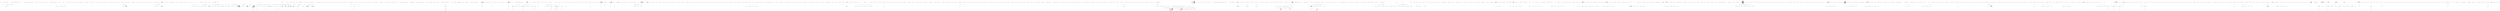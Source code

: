 digraph  {
n14 [label="System.Collections.Generic.IEnumerable<string>", span=""];
n15 [label="System.Collections.Generic.IEnumerable<System.Func<System.Collections.Generic.IEnumerable<string>, System.Collections.Generic.IEnumerable<CommandLine.Error>>>", span=""];
n0 [cluster="CommandLine.Core.ArgumentsExtensions.Preprocess(System.Collections.Generic.IEnumerable<string>, System.Collections.Generic.IEnumerable<System.Func<System.Collections.Generic.IEnumerable<string>, System.Collections.Generic.IEnumerable<CommandLine.Error>>>)", label="Entry CommandLine.Core.ArgumentsExtensions.Preprocess(System.Collections.Generic.IEnumerable<string>, System.Collections.Generic.IEnumerable<System.Func<System.Collections.Generic.IEnumerable<string>, System.Collections.Generic.IEnumerable<CommandLine.Error>>>)", span="11-11"];
n7 [cluster="lambda expression", label="var errors = func(arguments)", span="20-20"];
n8 [cluster="lambda expression", label="return errors.Any()\r\n                            ? errors\r\n                            : arguments.Preprocess(preprocessorLookup.TailNoFail());", span="21-23"];
n2 [cluster="CommandLine.Core.ArgumentsExtensions.Preprocess(System.Collections.Generic.IEnumerable<string>, System.Collections.Generic.IEnumerable<System.Func<System.Collections.Generic.IEnumerable<string>, System.Collections.Generic.IEnumerable<CommandLine.Error>>>)", label="Exit CommandLine.Core.ArgumentsExtensions.Preprocess(System.Collections.Generic.IEnumerable<string>, System.Collections.Generic.IEnumerable<System.Func<System.Collections.Generic.IEnumerable<string>, System.Collections.Generic.IEnumerable<CommandLine.Error>>>)", span="11-11"];
n3 [cluster="System.Collections.Generic.IEnumerable<T>.TryHead<T>()", label="Entry System.Collections.Generic.IEnumerable<T>.TryHead<T>()", span="318-318"];
n4 [cluster="System.Linq.Enumerable.Empty<TResult>()", label="Entry System.Linq.Enumerable.Empty<TResult>()", span="0-0"];
n5 [cluster="Unk.MapMaybe", label="Entry Unk.MapMaybe", span=""];
n6 [cluster="lambda expression", label="Entry lambda expression", span="18-24"];
n10 [cluster="Unk.func", label="Entry Unk.func", span=""];
n9 [cluster="lambda expression", label="Exit lambda expression", span="18-24"];
n11 [cluster="Unk.Any", label="Entry Unk.Any", span=""];
n12 [cluster="System.Collections.Generic.IEnumerable<T>.TailNoFail<T>()", label="Entry System.Collections.Generic.IEnumerable<T>.TailNoFail<T>()", span="361-361"];
n13 [cluster="System.Collections.Generic.IEnumerable<string>.Preprocess(System.Collections.Generic.IEnumerable<System.Func<System.Collections.Generic.IEnumerable<string>, System.Collections.Generic.IEnumerable<CommandLine.Error>>>)", label="Entry System.Collections.Generic.IEnumerable<string>.Preprocess(System.Collections.Generic.IEnumerable<System.Func<System.Collections.Generic.IEnumerable<string>, System.Collections.Generic.IEnumerable<CommandLine.Error>>>)", span="11-11"];
m0_34 [cluster="CommandLine.Text.CopyrightInfo.FormatYears(int[])", file="CopyrightInfo.cs", label="Entry CommandLine.Text.CopyrightInfo.FormatYears(int[])", span="162-162"];
m0_36 [cluster="CommandLine.Text.CopyrightInfo.FormatYears(int[])", file="CopyrightInfo.cs", label="years.Length == 1", span="164-164"];
m0_37 [cluster="CommandLine.Text.CopyrightInfo.FormatYears(int[])", file="CopyrightInfo.cs", label="return years[0].ToString(CultureInfo.InvariantCulture);", span="166-166"];
m0_38 [cluster="CommandLine.Text.CopyrightInfo.FormatYears(int[])", file="CopyrightInfo.cs", label="var yearsPart = new StringBuilder(years.Length * 6)", span="169-169"];
m0_40 [cluster="CommandLine.Text.CopyrightInfo.FormatYears(int[])", file="CopyrightInfo.cs", label="i < years.Length", span="170-170"];
m0_41 [cluster="CommandLine.Text.CopyrightInfo.FormatYears(int[])", file="CopyrightInfo.cs", label="yearsPart.Append(years[i].ToString(CultureInfo.InvariantCulture))", span="172-172"];
m0_43 [cluster="CommandLine.Text.CopyrightInfo.FormatYears(int[])", file="CopyrightInfo.cs", label="next < years.Length", span="174-174"];
m0_44 [cluster="CommandLine.Text.CopyrightInfo.FormatYears(int[])", file="CopyrightInfo.cs", label="yearsPart.Append(years[next] - years[i] > 1 ? '' - '' : '', '')", span="176-176"];
m0_39 [cluster="CommandLine.Text.CopyrightInfo.FormatYears(int[])", file="CopyrightInfo.cs", label="var i = 0", span="170-170"];
m0_46 [cluster="CommandLine.Text.CopyrightInfo.FormatYears(int[])", file="CopyrightInfo.cs", label="return yearsPart.ToString();", span="180-180"];
m0_42 [cluster="CommandLine.Text.CopyrightInfo.FormatYears(int[])", file="CopyrightInfo.cs", label="var next = i + 1", span="173-173"];
m0_45 [cluster="CommandLine.Text.CopyrightInfo.FormatYears(int[])", file="CopyrightInfo.cs", label="i++", span="170-170"];
m0_47 [cluster="CommandLine.Text.CopyrightInfo.FormatYears(int[])", file="CopyrightInfo.cs", label="Exit CommandLine.Text.CopyrightInfo.FormatYears(int[])", span="162-162"];
m0_33 [cluster="System.Text.StringBuilder.Append(char)", file="CopyrightInfo.cs", label="Entry System.Text.StringBuilder.Append(char)", span="0-0"];
m0_18 [cluster="CommandLine.Text.CopyrightInfo.CopyrightInfo()", file="CopyrightInfo.cs", label="Entry CommandLine.Text.CopyrightInfo.CopyrightInfo()", span="75-75"];
m0_19 [cluster="CommandLine.Text.CopyrightInfo.CopyrightInfo()", file="CopyrightInfo.cs", label="Exit CommandLine.Text.CopyrightInfo.CopyrightInfo()", span="75-75"];
m0_32 [cluster="System.Text.StringBuilder.Append(string)", file="CopyrightInfo.cs", label="Entry System.Text.StringBuilder.Append(string)", span="0-0"];
m0_20 [cluster="CommandLine.Text.CopyrightInfo.CopyrightInfo(System.Reflection.AssemblyCopyrightAttribute)", file="CopyrightInfo.cs", label="Entry CommandLine.Text.CopyrightInfo.CopyrightInfo(System.Reflection.AssemblyCopyrightAttribute)", span="84-84"];
m0_21 [cluster="CommandLine.Text.CopyrightInfo.CopyrightInfo(System.Reflection.AssemblyCopyrightAttribute)", file="CopyrightInfo.cs", label="this.attribute = attribute", span="86-86"];
m0_22 [cluster="CommandLine.Text.CopyrightInfo.CopyrightInfo(System.Reflection.AssemblyCopyrightAttribute)", file="CopyrightInfo.cs", label="Exit CommandLine.Text.CopyrightInfo.CopyrightInfo(System.Reflection.AssemblyCopyrightAttribute)", span="84-84"];
m0_31 [cluster="System.Text.StringBuilder.StringBuilder(int)", file="CopyrightInfo.cs", label="Entry System.Text.StringBuilder.StringBuilder(int)", span="0-0"];
m0_4 [cluster="CommandLine.Text.CopyrightInfo.CopyrightInfo(bool, string, params int[])", file="CopyrightInfo.cs", label="Entry CommandLine.Text.CopyrightInfo.CopyrightInfo(bool, string, params int[])", span="60-60"];
m0_5 [cluster="CommandLine.Text.CopyrightInfo.CopyrightInfo(bool, string, params int[])", file="CopyrightInfo.cs", label="string.IsNullOrWhiteSpace(author)", span="62-62"];
m0_7 [cluster="CommandLine.Text.CopyrightInfo.CopyrightInfo(bool, string, params int[])", file="CopyrightInfo.cs", label="copyrightYears.Length == 0", span="63-63"];
m0_10 [cluster="CommandLine.Text.CopyrightInfo.CopyrightInfo(bool, string, params int[])", file="CopyrightInfo.cs", label="this.isSymbolUpper = isSymbolUpper", span="66-66"];
m0_11 [cluster="CommandLine.Text.CopyrightInfo.CopyrightInfo(bool, string, params int[])", file="CopyrightInfo.cs", label="this.author = author", span="67-67"];
m0_12 [cluster="CommandLine.Text.CopyrightInfo.CopyrightInfo(bool, string, params int[])", file="CopyrightInfo.cs", label="this.copyrightYears = copyrightYears", span="68-68"];
m0_13 [cluster="CommandLine.Text.CopyrightInfo.CopyrightInfo(bool, string, params int[])", file="CopyrightInfo.cs", label="builderSize = 12 + author.Length + (4 * copyrightYears.Length) + ExtraLength", span="69-69"];
m0_6 [cluster="CommandLine.Text.CopyrightInfo.CopyrightInfo(bool, string, params int[])", file="CopyrightInfo.cs", label="throw new ArgumentException(''author'');", span="62-62"];
m0_8 [cluster="CommandLine.Text.CopyrightInfo.CopyrightInfo(bool, string, params int[])", file="CopyrightInfo.cs", label="throw new ArgumentOutOfRangeException(''copyrightYears'');", span="63-63"];
m0_9 [cluster="CommandLine.Text.CopyrightInfo.CopyrightInfo(bool, string, params int[])", file="CopyrightInfo.cs", label="int ExtraLength = 10", span="65-65"];
m0_14 [cluster="CommandLine.Text.CopyrightInfo.CopyrightInfo(bool, string, params int[])", file="CopyrightInfo.cs", label="Exit CommandLine.Text.CopyrightInfo.CopyrightInfo(bool, string, params int[])", span="60-60"];
m0_0 [cluster="CommandLine.Text.CopyrightInfo.CopyrightInfo(string, int)", file="CopyrightInfo.cs", label="Entry CommandLine.Text.CopyrightInfo.CopyrightInfo(string, int)", span="33-33"];
m0_1 [cluster="CommandLine.Text.CopyrightInfo.CopyrightInfo(string, int)", file="CopyrightInfo.cs", label="Exit CommandLine.Text.CopyrightInfo.CopyrightInfo(string, int)", span="33-33"];
m0_48 [cluster="int.ToString(System.IFormatProvider)", file="CopyrightInfo.cs", label="Entry int.ToString(System.IFormatProvider)", span="0-0"];
m0_26 [cluster="CommandLine.Text.CopyrightInfo.ToString()", file="CopyrightInfo.cs", label="Entry CommandLine.Text.CopyrightInfo.ToString()", span="138-138"];
m0_27 [cluster="CommandLine.Text.CopyrightInfo.ToString()", file="CopyrightInfo.cs", label="attribute != null", span="140-140"];
m0_28 [cluster="CommandLine.Text.CopyrightInfo.ToString()", file="CopyrightInfo.cs", label="return attribute.Copyright;", span="142-142"];
m0_29 [cluster="CommandLine.Text.CopyrightInfo.ToString()", file="CopyrightInfo.cs", label="return new StringBuilder(builderSize)\r\n                .Append(CopyrightWord)\r\n                .Append(' ')\r\n                .Append(isSymbolUpper ? SymbolUpper : SymbolLower)\r\n                .Append(' ')\r\n                .Append(FormatYears(copyrightYears))\r\n                .Append(' ')\r\n                .Append(author)\r\n                .ToString();", span="145-153"];
m0_30 [cluster="CommandLine.Text.CopyrightInfo.ToString()", file="CopyrightInfo.cs", label="Exit CommandLine.Text.CopyrightInfo.ToString()", span="138-138"];
m0_23 [cluster="CommandLine.Text.CopyrightInfo.implicit operator string(CommandLine.Text.CopyrightInfo)", file="CopyrightInfo.cs", label="Entry CommandLine.Text.CopyrightInfo.implicit operator string(CommandLine.Text.CopyrightInfo)", span="129-129"];
m0_24 [cluster="CommandLine.Text.CopyrightInfo.implicit operator string(CommandLine.Text.CopyrightInfo)", file="CopyrightInfo.cs", label="return info.ToString();", span="131-131"];
m0_25 [cluster="CommandLine.Text.CopyrightInfo.implicit operator string(CommandLine.Text.CopyrightInfo)", file="CopyrightInfo.cs", label="Exit CommandLine.Text.CopyrightInfo.implicit operator string(CommandLine.Text.CopyrightInfo)", span="129-129"];
m0_2 [cluster="CommandLine.Text.CopyrightInfo.CopyrightInfo(string, params int[])", file="CopyrightInfo.cs", label="Entry CommandLine.Text.CopyrightInfo.CopyrightInfo(string, params int[])", span="46-46"];
m0_3 [cluster="CommandLine.Text.CopyrightInfo.CopyrightInfo(string, params int[])", file="CopyrightInfo.cs", label="Exit CommandLine.Text.CopyrightInfo.CopyrightInfo(string, params int[])", span="46-46"];
m0_35 [cluster="System.Text.StringBuilder.ToString()", file="CopyrightInfo.cs", label="Entry System.Text.StringBuilder.ToString()", span="0-0"];
m0_17 [cluster="System.ArgumentOutOfRangeException.ArgumentOutOfRangeException(string)", file="CopyrightInfo.cs", label="Entry System.ArgumentOutOfRangeException.ArgumentOutOfRangeException(string)", span="0-0"];
m0_16 [cluster="System.ArgumentException.ArgumentException(string)", file="CopyrightInfo.cs", label="Entry System.ArgumentException.ArgumentException(string)", span="0-0"];
m0_15 [cluster="string.IsNullOrWhiteSpace(string)", file="CopyrightInfo.cs", label="Entry string.IsNullOrWhiteSpace(string)", span="0-0"];
m0_49 [file="CopyrightInfo.cs", label="CommandLine.Text.CopyrightInfo", span=""];
m2_258 [cluster="System.Text.StringBuilder.Append(char)", file="HelpText.cs", label="Entry System.Text.StringBuilder.Append(char)", span="0-0"];
m2_102 [cluster="CommandLine.Text.HelpText.DefaultParsingErrorsHandler<T>(CommandLine.ParserResult<T>, CommandLine.Text.HelpText)", file="HelpText.cs", label="Entry CommandLine.Text.HelpText.DefaultParsingErrorsHandler<T>(CommandLine.ParserResult<T>, CommandLine.Text.HelpText)", span="285-285"];
m2_118 [cluster="CommandLine.Text.HelpText.DefaultParsingErrorsHandler<T>(CommandLine.ParserResult<T>, CommandLine.Text.HelpText)", file="HelpText.cs", label="parserResult == null", span="287-287"];
m2_120 [cluster="CommandLine.Text.HelpText.DefaultParsingErrorsHandler<T>(CommandLine.ParserResult<T>, CommandLine.Text.HelpText)", file="HelpText.cs", label="current == null", span="288-288"];
m2_122 [cluster="CommandLine.Text.HelpText.DefaultParsingErrorsHandler<T>(CommandLine.ParserResult<T>, CommandLine.Text.HelpText)", file="HelpText.cs", label="((NotParsed<T>)parserResult).Errors.OnlyMeaningfulOnes().Empty()", span="290-290"];
m2_123 [cluster="CommandLine.Text.HelpText.DefaultParsingErrorsHandler<T>(CommandLine.ParserResult<T>, CommandLine.Text.HelpText)", file="HelpText.cs", label="return current;", span="291-291"];
m2_124 [cluster="CommandLine.Text.HelpText.DefaultParsingErrorsHandler<T>(CommandLine.ParserResult<T>, CommandLine.Text.HelpText)", file="HelpText.cs", label="var errors = RenderParsingErrorsTextAsLines(parserResult,\r\n                current.SentenceBuilder.FormatError,\r\n                current.SentenceBuilder.FormatMutuallyExclusiveSetErrors,\r\n                2)", span="293-296"];
m2_126 [cluster="CommandLine.Text.HelpText.DefaultParsingErrorsHandler<T>(CommandLine.ParserResult<T>, CommandLine.Text.HelpText)", file="HelpText.cs", label="return current;", span="298-298"];
m2_127 [cluster="CommandLine.Text.HelpText.DefaultParsingErrorsHandler<T>(CommandLine.ParserResult<T>, CommandLine.Text.HelpText)", file="HelpText.cs", label="return current\r\n                .AddPreOptionsLine(\r\n                    string.Concat(Environment.NewLine, current.SentenceBuilder.ErrorsHeadingText()))\r\n                .AddPreOptionsLines(errors);", span="300-303"];
m2_119 [cluster="CommandLine.Text.HelpText.DefaultParsingErrorsHandler<T>(CommandLine.ParserResult<T>, CommandLine.Text.HelpText)", file="HelpText.cs", label="throw new ArgumentNullException(''parserResult'');", span="287-287"];
m2_121 [cluster="CommandLine.Text.HelpText.DefaultParsingErrorsHandler<T>(CommandLine.ParserResult<T>, CommandLine.Text.HelpText)", file="HelpText.cs", label="throw new ArgumentNullException(''current'');", span="288-288"];
m2_125 [cluster="CommandLine.Text.HelpText.DefaultParsingErrorsHandler<T>(CommandLine.ParserResult<T>, CommandLine.Text.HelpText)", file="HelpText.cs", label="errors.Empty()", span="297-297"];
m2_128 [cluster="CommandLine.Text.HelpText.DefaultParsingErrorsHandler<T>(CommandLine.ParserResult<T>, CommandLine.Text.HelpText)", file="HelpText.cs", label="Exit CommandLine.Text.HelpText.DefaultParsingErrorsHandler<T>(CommandLine.ParserResult<T>, CommandLine.Text.HelpText)", span="285-285"];
m2_129 [cluster="System.Collections.Generic.IEnumerable<TSource>.Empty<TSource>()", file="HelpText.cs", label="Entry System.Collections.Generic.IEnumerable<TSource>.Empty<TSource>()", span="31-31"];
m2_48 [cluster="System.Collections.Generic.IEnumerable<CommandLine.Error>.OnlyMeaningfulOnes()", file="HelpText.cs", label="Entry System.Collections.Generic.IEnumerable<CommandLine.Error>.OnlyMeaningfulOnes()", span="18-18"];
m2_255 [cluster="Unk.FromJustStrict", file="HelpText.cs", label="Entry Unk.FromJustStrict", span=""];
m2_0 [cluster="CommandLine.Text.HelpText.HelpText()", file="HelpText.cs", label="Entry CommandLine.Text.HelpText.HelpText()", span="36-36"];
m2_1 [cluster="CommandLine.Text.HelpText.HelpText()", file="HelpText.cs", label="Exit CommandLine.Text.HelpText.HelpText()", span="36-36"];
m2_379 [cluster="string.PadRight(int)", file="HelpText.cs", label="Entry string.PadRight(int)", span="0-0"];
m2_460 [cluster="T.ToStringInvariant<T>()", file="HelpText.cs", label="Entry T.ToStringInvariant<T>()", span="15-15"];
m2_324 [cluster="System.Tuple.Create<T1, T2>(T1, T2)", file="HelpText.cs", label="Entry System.Tuple.Create<T1, T2>(T1, T2)", span="0-0"];
m2_61 [cluster="CommandLine.Text.HelpText.AddOptions<T>(CommandLine.ParserResult<T>)", file="HelpText.cs", label="Entry CommandLine.Text.HelpText.AddOptions<T>(CommandLine.ParserResult<T>)", span="389-389"];
m2_174 [cluster="CommandLine.Text.HelpText.AddOptions<T>(CommandLine.ParserResult<T>)", file="HelpText.cs", label="result == null", span="391-391"];
m2_176 [cluster="CommandLine.Text.HelpText.AddOptions<T>(CommandLine.ParserResult<T>)", file="HelpText.cs", label="return AddOptionsImpl(\r\n                GetSpecificationsFromType(result.TypeInfo.Current),\r\n                SentenceBuilder.RequiredWord(),\r\n                MaximumDisplayWidth);", span="393-396"];
m2_175 [cluster="CommandLine.Text.HelpText.AddOptions<T>(CommandLine.ParserResult<T>)", file="HelpText.cs", label="throw new ArgumentNullException(''result'');", span="391-391"];
m2_177 [cluster="CommandLine.Text.HelpText.AddOptions<T>(CommandLine.ParserResult<T>)", file="HelpText.cs", label="Exit CommandLine.Text.HelpText.AddOptions<T>(CommandLine.ParserResult<T>)", span="389-389"];
m2_274 [cluster="System.Text.StringBuilder.SafeToString()", file="HelpText.cs", label="Entry System.Text.StringBuilder.SafeToString()", span="66-66"];
m2_273 [cluster="System.Text.StringBuilder.AppendWhen(bool, params string[])", file="HelpText.cs", label="Entry System.Text.StringBuilder.AppendWhen(bool, params string[])", span="9-9"];
m2_92 [cluster="CommandLine.TypeInfo.Create(System.Type)", file="HelpText.cs", label="Entry CommandLine.TypeInfo.Create(System.Type)", span="29-29"];
m2_90 [cluster="System.Collections.Generic.IEnumerable<TSource>.Single<TSource>()", file="HelpText.cs", label="Entry System.Collections.Generic.IEnumerable<TSource>.Single<TSource>()", span="0-0"];
m2_402 [cluster="System.Text.StringBuilder.AppendFormat(string, object)", file="HelpText.cs", label="Entry System.Text.StringBuilder.AppendFormat(string, object)", span="0-0"];
m2_135 [cluster="CommandLine.Text.HelpText.ToString()", file="HelpText.cs", label="Entry CommandLine.Text.HelpText.ToString()", span="580-580"];
m2_267 [cluster="CommandLine.Text.HelpText.ToString()", file="HelpText.cs", label="int ExtraLength = 10", span="582-582"];
m2_268 [cluster="CommandLine.Text.HelpText.ToString()", file="HelpText.cs", label="return\r\n                new StringBuilder(\r\n                    heading.SafeLength() + copyright.SafeLength() + preOptionsHelp.SafeLength() +\r\n                        optionsHelp.SafeLength() + ExtraLength).Append(heading)\r\n                    .AppendWhen(!string.IsNullOrEmpty(copyright), Environment.NewLine, copyright)\r\n                    .AppendWhen(preOptionsHelp.Length > 0, Environment.NewLine, preOptionsHelp.ToString())\r\n                    .AppendWhen(\r\n                        optionsHelp != null && optionsHelp.Length > 0,\r\n                        Environment.NewLine,\r\n                        Environment.NewLine,\r\n                        optionsHelp.SafeToString())\r\n                    .AppendWhen(postOptionsHelp.Length > 0, Environment.NewLine, postOptionsHelp.ToString())\r\n                .ToString();", span="583-595"];
m2_269 [cluster="CommandLine.Text.HelpText.ToString()", file="HelpText.cs", label="Exit CommandLine.Text.HelpText.ToString()", span="580-580"];
m2_270 [cluster="string.SafeLength()", file="HelpText.cs", label="Entry string.SafeLength()", span="50-50"];
m2_139 [cluster="CommandLine.Text.HelpText.AddPostOptionsLine(string)", file="HelpText.cs", label="Entry CommandLine.Text.HelpText.AddPostOptionsLine(string)", span="333-333"];
m2_140 [cluster="CommandLine.Text.HelpText.AddPostOptionsLine(string)", file="HelpText.cs", label="return AddLine(postOptionsHelp, value);", span="335-335"];
m2_141 [cluster="CommandLine.Text.HelpText.AddPostOptionsLine(string)", file="HelpText.cs", label="Exit CommandLine.Text.HelpText.AddPostOptionsLine(string)", span="333-333"];
m2_272 [cluster="string.IsNullOrEmpty(string)", file="HelpText.cs", label="Entry string.IsNullOrEmpty(string)", span="0-0"];
m2_474 [cluster="string.ToLowerInvariant()", file="HelpText.cs", label="Entry string.ToLowerInvariant()", span="0-0"];
m2_426 [cluster="CommandLine.Text.HelpText.GetMaxOptionLength(CommandLine.Core.OptionSpecification)", file="HelpText.cs", label="Entry CommandLine.Text.HelpText.GetMaxOptionLength(CommandLine.Core.OptionSpecification)", span="840-840"];
m2_429 [cluster="CommandLine.Text.HelpText.GetMaxOptionLength(CommandLine.Core.OptionSpecification)", file="HelpText.cs", label="var specLength = 0", span="842-842"];
m2_430 [cluster="CommandLine.Text.HelpText.GetMaxOptionLength(CommandLine.Core.OptionSpecification)", file="HelpText.cs", label="var hasShort = spec.ShortName.Length > 0", span="844-844"];
m2_431 [cluster="CommandLine.Text.HelpText.GetMaxOptionLength(CommandLine.Core.OptionSpecification)", file="HelpText.cs", label="var hasLong = spec.LongName.Length > 0", span="845-845"];
m2_433 [cluster="CommandLine.Text.HelpText.GetMaxOptionLength(CommandLine.Core.OptionSpecification)", file="HelpText.cs", label="spec.MetaValue.Length > 0", span="848-848"];
m2_434 [cluster="CommandLine.Text.HelpText.GetMaxOptionLength(CommandLine.Core.OptionSpecification)", file="HelpText.cs", label="metaLength = spec.MetaValue.Length + 1", span="849-849"];
m2_441 [cluster="CommandLine.Text.HelpText.GetMaxOptionLength(CommandLine.Core.OptionSpecification)", file="HelpText.cs", label="specLength += spec.LongName.Length", span="862-862"];
m2_436 [cluster="CommandLine.Text.HelpText.GetMaxOptionLength(CommandLine.Core.OptionSpecification)", file="HelpText.cs", label="++specLength", span="853-853"];
m2_446 [cluster="CommandLine.Text.HelpText.GetMaxOptionLength(CommandLine.Core.OptionSpecification)", file="HelpText.cs", label="specLength += 2", span="870-870"];
m2_447 [cluster="CommandLine.Text.HelpText.GetMaxOptionLength(CommandLine.Core.OptionSpecification)", file="HelpText.cs", label="return specLength;", span="872-872"];
m2_435 [cluster="CommandLine.Text.HelpText.GetMaxOptionLength(CommandLine.Core.OptionSpecification)", file="HelpText.cs", label=hasShort, span="851-851"];
m2_445 [cluster="CommandLine.Text.HelpText.GetMaxOptionLength(CommandLine.Core.OptionSpecification)", file="HelpText.cs", label="hasShort && hasLong", span="869-869"];
m2_432 [cluster="CommandLine.Text.HelpText.GetMaxOptionLength(CommandLine.Core.OptionSpecification)", file="HelpText.cs", label="var metaLength = 0", span="847-847"];
m2_440 [cluster="CommandLine.Text.HelpText.GetMaxOptionLength(CommandLine.Core.OptionSpecification)", file="HelpText.cs", label=hasLong, span="860-860"];
m2_439 [cluster="CommandLine.Text.HelpText.GetMaxOptionLength(CommandLine.Core.OptionSpecification)", file="HelpText.cs", label="specLength += metaLength", span="857-857"];
m2_444 [cluster="CommandLine.Text.HelpText.GetMaxOptionLength(CommandLine.Core.OptionSpecification)", file="HelpText.cs", label="specLength += metaLength", span="866-866"];
m2_437 [cluster="CommandLine.Text.HelpText.GetMaxOptionLength(CommandLine.Core.OptionSpecification)", file="HelpText.cs", label=AddDashesToOption, span="854-854"];
m2_438 [cluster="CommandLine.Text.HelpText.GetMaxOptionLength(CommandLine.Core.OptionSpecification)", file="HelpText.cs", label="++specLength", span="855-855"];
m2_442 [cluster="CommandLine.Text.HelpText.GetMaxOptionLength(CommandLine.Core.OptionSpecification)", file="HelpText.cs", label=AddDashesToOption, span="863-863"];
m2_443 [cluster="CommandLine.Text.HelpText.GetMaxOptionLength(CommandLine.Core.OptionSpecification)", file="HelpText.cs", label="specLength += 2", span="864-864"];
m2_448 [cluster="CommandLine.Text.HelpText.GetMaxOptionLength(CommandLine.Core.OptionSpecification)", file="HelpText.cs", label="Exit CommandLine.Text.HelpText.GetMaxOptionLength(CommandLine.Core.OptionSpecification)", span="840-840"];
m2_259 [cluster="CommandLine.Text.Example.GetFormatStylesOrDefault()", file="HelpText.cs", label="Entry CommandLine.Text.Example.GetFormatStylesOrDefault()", span="124-124"];
m2_325 [cluster="CommandLine.Text.HelpText.AdaptVerbsToSpecifications(System.Collections.Generic.IEnumerable<System.Type>)", file="HelpText.cs", label="return (from verbTuple in Verb.SelectFromTypes(types)\r\n                    select\r\n                        OptionSpecification.NewSwitch(\r\n                            string.Empty,\r\n                            verbTuple.Item1.Name,\r\n                            false,\r\n                            verbTuple.Item1.HelpText,\r\n                            string.Empty)).Concat(new[] { MakeHelpEntry(), MakeVersionEntry() });", span="665-672"];
m2_187 [cluster="CommandLine.Text.HelpText.AdaptVerbsToSpecifications(System.Collections.Generic.IEnumerable<System.Type>)", file="HelpText.cs", label="Entry CommandLine.Text.HelpText.AdaptVerbsToSpecifications(System.Collections.Generic.IEnumerable<System.Type>)", span="663-663"];
m2_326 [cluster="CommandLine.Text.HelpText.AdaptVerbsToSpecifications(System.Collections.Generic.IEnumerable<System.Type>)", file="HelpText.cs", label="Exit CommandLine.Text.HelpText.AdaptVerbsToSpecifications(System.Collections.Generic.IEnumerable<System.Type>)", span="663-663"];
m2_381 [cluster="string.Trim()", file="HelpText.cs", label="Entry string.Trim()", span="0-0"];
m2_271 [cluster="System.Text.StringBuilder.SafeLength()", file="HelpText.cs", label="Entry System.Text.StringBuilder.SafeLength()", span="73-73"];
m2_327 [cluster="CommandLine.Core.Verb.SelectFromTypes(System.Collections.Generic.IEnumerable<System.Type>)", file="HelpText.cs", label="Entry CommandLine.Core.Verb.SelectFromTypes(System.Collections.Generic.IEnumerable<System.Type>)", span="40-40"];
m2_380 [cluster="string.FormatInvariant(params object[])", file="HelpText.cs", label="Entry string.FormatInvariant(params object[])", span="25-25"];
m2_23 [cluster="System.ArgumentNullException.ArgumentNullException(string)", file="HelpText.cs", label="Entry System.ArgumentNullException.ArgumentNullException(string)", span="0-0"];
m2_299 [cluster="string.Substring(int)", file="HelpText.cs", label="Entry string.Substring(int)", span="0-0"];
m2_200 [cluster="CommandLine.Text.HelpText.RenderParsingErrorsText<T>(CommandLine.ParserResult<T>, System.Func<CommandLine.Error, string>, System.Func<System.Collections.Generic.IEnumerable<CommandLine.MutuallyExclusiveSetError>, string>, int)", file="HelpText.cs", label="Entry CommandLine.Text.HelpText.RenderParsingErrorsText<T>(CommandLine.ParserResult<T>, System.Func<CommandLine.Error, string>, System.Func<System.Collections.Generic.IEnumerable<CommandLine.MutuallyExclusiveSetError>, string>, int)", span="458-458"];
m2_201 [cluster="CommandLine.Text.HelpText.RenderParsingErrorsText<T>(CommandLine.ParserResult<T>, System.Func<CommandLine.Error, string>, System.Func<System.Collections.Generic.IEnumerable<CommandLine.MutuallyExclusiveSetError>, string>, int)", file="HelpText.cs", label="return string.Join(\r\n                Environment.NewLine,\r\n                RenderParsingErrorsTextAsLines(parserResult, formatError, formatMutuallyExclusiveSetErrors, indent));", span="464-466"];
m2_202 [cluster="CommandLine.Text.HelpText.RenderParsingErrorsText<T>(CommandLine.ParserResult<T>, System.Func<CommandLine.Error, string>, System.Func<System.Collections.Generic.IEnumerable<CommandLine.MutuallyExclusiveSetError>, string>, int)", file="HelpText.cs", label="Exit CommandLine.Text.HelpText.RenderParsingErrorsText<T>(CommandLine.ParserResult<T>, System.Func<CommandLine.Error, string>, System.Func<System.Collections.Generic.IEnumerable<CommandLine.MutuallyExclusiveSetError>, string>, int)", span="458-458"];
m2_315 [cluster="System.Type.GetUsageData()", file="HelpText.cs", label="Entry System.Type.GetUsageData()", span="38-38"];
m2_401 [cluster="System.Text.StringBuilder.AppendWhen(bool, params char[])", file="HelpText.cs", label="Entry System.Text.StringBuilder.AppendWhen(bool, params char[])", span="18-18"];
m2_59 [cluster="System.Collections.Generic.IEnumerable<TSource>.ToArray<TSource>()", file="HelpText.cs", label="Entry System.Collections.Generic.IEnumerable<TSource>.ToArray<TSource>()", span="0-0"];
m2_256 [cluster="CommandLine.Infrastructure.ReflectionHelper.GetAssemblyName()", file="HelpText.cs", label="Entry CommandLine.Infrastructure.ReflectionHelper.GetAssemblyName()", span="23-23"];
m2_51 [cluster="CommandLine.Infrastructure.ReflectionHelper.GetAttribute<TAttribute>()", file="HelpText.cs", label="Entry CommandLine.Infrastructure.ReflectionHelper.GetAttribute<TAttribute>()", span="12-12"];
m2_130 [cluster="CommandLine.Text.HelpText.RenderParsingErrorsTextAsLines<T>(CommandLine.ParserResult<T>, System.Func<CommandLine.Error, string>, System.Func<System.Collections.Generic.IEnumerable<CommandLine.MutuallyExclusiveSetError>, string>, int)", file="HelpText.cs", label="Entry CommandLine.Text.HelpText.RenderParsingErrorsTextAsLines<T>(CommandLine.ParserResult<T>, System.Func<CommandLine.Error, string>, System.Func<System.Collections.Generic.IEnumerable<CommandLine.MutuallyExclusiveSetError>, string>, int)", span="477-477"];
m2_204 [cluster="CommandLine.Text.HelpText.RenderParsingErrorsTextAsLines<T>(CommandLine.ParserResult<T>, System.Func<CommandLine.Error, string>, System.Func<System.Collections.Generic.IEnumerable<CommandLine.MutuallyExclusiveSetError>, string>, int)", file="HelpText.cs", label="parserResult == null", span="483-483"];
m2_208 [cluster="CommandLine.Text.HelpText.RenderParsingErrorsTextAsLines<T>(CommandLine.ParserResult<T>, System.Func<CommandLine.Error, string>, System.Func<System.Collections.Generic.IEnumerable<CommandLine.MutuallyExclusiveSetError>, string>, int)", file="HelpText.cs", label="yield break;", span="488-488"];
m2_211 [cluster="CommandLine.Text.HelpText.RenderParsingErrorsTextAsLines<T>(CommandLine.ParserResult<T>, System.Func<CommandLine.Error, string>, System.Func<System.Collections.Generic.IEnumerable<CommandLine.MutuallyExclusiveSetError>, string>, int)", file="HelpText.cs", label="yield return line.ToString();", span="495-495"];
m2_216 [cluster="CommandLine.Text.HelpText.RenderParsingErrorsTextAsLines<T>(CommandLine.ParserResult<T>, System.Func<CommandLine.Error, string>, System.Func<System.Collections.Generic.IEnumerable<CommandLine.MutuallyExclusiveSetError>, string>, int)", file="HelpText.cs", label="yield return line;", span="506-506"];
m2_206 [cluster="CommandLine.Text.HelpText.RenderParsingErrorsTextAsLines<T>(CommandLine.ParserResult<T>, System.Func<CommandLine.Error, string>, System.Func<System.Collections.Generic.IEnumerable<CommandLine.MutuallyExclusiveSetError>, string>, int)", file="HelpText.cs", label="var meaningfulErrors =\r\n                ((NotParsed<T>)parserResult).Errors.OnlyMeaningfulOnes()", span="485-486"];
m2_210 [cluster="CommandLine.Text.HelpText.RenderParsingErrorsTextAsLines<T>(CommandLine.ParserResult<T>, System.Func<CommandLine.Error, string>, System.Func<System.Collections.Generic.IEnumerable<CommandLine.MutuallyExclusiveSetError>, string>, int)", file="HelpText.cs", label="var line = new StringBuilder(indent.Spaces())\r\n                    .Append(formatError(error))", span="493-494"];
m2_212 [cluster="CommandLine.Text.HelpText.RenderParsingErrorsTextAsLines<T>(CommandLine.ParserResult<T>, System.Func<CommandLine.Error, string>, System.Func<System.Collections.Generic.IEnumerable<CommandLine.MutuallyExclusiveSetError>, string>, int)", file="HelpText.cs", label="var mutuallyErrs = \r\n                formatMutuallyExclusiveSetErrors(\r\n                    meaningfulErrors.OfType<MutuallyExclusiveSetError>())", span="498-500"];
m2_205 [cluster="CommandLine.Text.HelpText.RenderParsingErrorsTextAsLines<T>(CommandLine.ParserResult<T>, System.Func<CommandLine.Error, string>, System.Func<System.Collections.Generic.IEnumerable<CommandLine.MutuallyExclusiveSetError>, string>, int)", file="HelpText.cs", label="throw new ArgumentNullException(''parserResult'');", span="483-483"];
m2_207 [cluster="CommandLine.Text.HelpText.RenderParsingErrorsTextAsLines<T>(CommandLine.ParserResult<T>, System.Func<CommandLine.Error, string>, System.Func<System.Collections.Generic.IEnumerable<CommandLine.MutuallyExclusiveSetError>, string>, int)", file="HelpText.cs", label="meaningfulErrors.Empty()", span="487-487"];
m2_209 [cluster="CommandLine.Text.HelpText.RenderParsingErrorsTextAsLines<T>(CommandLine.ParserResult<T>, System.Func<CommandLine.Error, string>, System.Func<System.Collections.Generic.IEnumerable<CommandLine.MutuallyExclusiveSetError>, string>, int)", file="HelpText.cs", label="meaningfulErrors\r\n                .Where(e => e.Tag != ErrorType.MutuallyExclusiveSetError)", span="490-491"];
m2_213 [cluster="CommandLine.Text.HelpText.RenderParsingErrorsTextAsLines<T>(CommandLine.ParserResult<T>, System.Func<CommandLine.Error, string>, System.Func<System.Collections.Generic.IEnumerable<CommandLine.MutuallyExclusiveSetError>, string>, int)", file="HelpText.cs", label="mutuallyErrs.Length > 0", span="501-501"];
m2_214 [cluster="CommandLine.Text.HelpText.RenderParsingErrorsTextAsLines<T>(CommandLine.ParserResult<T>, System.Func<CommandLine.Error, string>, System.Func<System.Collections.Generic.IEnumerable<CommandLine.MutuallyExclusiveSetError>, string>, int)", file="HelpText.cs", label="var lines = mutuallyErrs\r\n                    .Split(new[] { Environment.NewLine }, StringSplitOptions.None)", span="503-504"];
m2_215 [cluster="CommandLine.Text.HelpText.RenderParsingErrorsTextAsLines<T>(CommandLine.ParserResult<T>, System.Func<CommandLine.Error, string>, System.Func<System.Collections.Generic.IEnumerable<CommandLine.MutuallyExclusiveSetError>, string>, int)", file="HelpText.cs", label=lines, span="505-505"];
m2_217 [cluster="CommandLine.Text.HelpText.RenderParsingErrorsTextAsLines<T>(CommandLine.ParserResult<T>, System.Func<CommandLine.Error, string>, System.Func<System.Collections.Generic.IEnumerable<CommandLine.MutuallyExclusiveSetError>, string>, int)", file="HelpText.cs", label="Exit CommandLine.Text.HelpText.RenderParsingErrorsTextAsLines<T>(CommandLine.ParserResult<T>, System.Func<CommandLine.Error, string>, System.Func<System.Collections.Generic.IEnumerable<CommandLine.MutuallyExclusiveSetError>, string>, int)", span="477-477"];
m2_340 [cluster="CommandLine.Text.HelpText.AddOption(string, int, CommandLine.Core.Specification, int)", file="HelpText.cs", label="Entry CommandLine.Text.HelpText.AddOption(string, int, CommandLine.Core.Specification, int)", span="720-720"];
m2_348 [cluster="CommandLine.Text.HelpText.AddOption(string, int, CommandLine.Core.Specification, int)", file="HelpText.cs", label="optionsHelp.Append(''  '')", span="722-722"];
m2_349 [cluster="CommandLine.Text.HelpText.AddOption(string, int, CommandLine.Core.Specification, int)", file="HelpText.cs", label="var name = new StringBuilder(maxLength)\r\n                .BimapIf(\r\n                    specification.Tag == SpecificationType.Option,\r\n                    it => it.Append(AddOptionName(maxLength, (OptionSpecification)specification)),\r\n                    it => it.Append(AddValueName(maxLength, (ValueSpecification)specification)))", span="723-727"];
m2_350 [cluster="CommandLine.Text.HelpText.AddOption(string, int, CommandLine.Core.Specification, int)", file="HelpText.cs", label="optionsHelp\r\n                .Append(name.Length < maxLength ? name.ToString().PadRight(maxLength) : name.ToString())\r\n                .Append(''    '')", span="729-731"];
m2_351 [cluster="CommandLine.Text.HelpText.AddOption(string, int, CommandLine.Core.Specification, int)", file="HelpText.cs", label="var optionHelpText = specification.HelpText", span="733-733"];
m2_352 [cluster="CommandLine.Text.HelpText.AddOption(string, int, CommandLine.Core.Specification, int)", file="HelpText.cs", label="addEnumValuesToHelpText && specification.EnumValues.Any()", span="735-735"];
m2_353 [cluster="CommandLine.Text.HelpText.AddOption(string, int, CommandLine.Core.Specification, int)", file="HelpText.cs", label="optionHelpText += '' Valid values: '' + string.Join('', '', specification.EnumValues)", span="736-736"];
m2_354 [cluster="CommandLine.Text.HelpText.AddOption(string, int, CommandLine.Core.Specification, int)", file="HelpText.cs", label="specification.DefaultValue.Do(\r\n                defaultValue => optionHelpText = ''(Default: {0}) ''.FormatInvariant(FormatDefaultValue(defaultValue)) + optionHelpText)", span="738-739"];
m2_355 [cluster="CommandLine.Text.HelpText.AddOption(string, int, CommandLine.Core.Specification, int)", file="HelpText.cs", label="specification.Required", span="741-741"];
m2_356 [cluster="CommandLine.Text.HelpText.AddOption(string, int, CommandLine.Core.Specification, int)", file="HelpText.cs", label="optionHelpText = ''{0} ''.FormatInvariant(requiredWord) + optionHelpText", span="742-742"];
m2_362 [cluster="CommandLine.Text.HelpText.AddOption(string, int, CommandLine.Core.Specification, int)", file="HelpText.cs", label="words[i].Length < (widthOfHelpText - wordBuffer)", span="752-752"];
m2_365 [cluster="CommandLine.Text.HelpText.AddOption(string, int, CommandLine.Core.Specification, int)", file="HelpText.cs", label="(widthOfHelpText - wordBuffer) > 1 && i != words.Length - 1", span="756-756"];
m2_368 [cluster="CommandLine.Text.HelpText.AddOption(string, int, CommandLine.Core.Specification, int)", file="HelpText.cs", label="words[i].Length >= widthOfHelpText && wordBuffer == 0", span="762-762"];
m2_369 [cluster="CommandLine.Text.HelpText.AddOption(string, int, CommandLine.Core.Specification, int)", file="HelpText.cs", label="optionsHelp.Append(words[i].Substring(0, widthOfHelpText))", span="764-764"];
m2_370 [cluster="CommandLine.Text.HelpText.AddOption(string, int, CommandLine.Core.Specification, int)", file="HelpText.cs", label="wordBuffer = widthOfHelpText", span="765-765"];
m2_373 [cluster="CommandLine.Text.HelpText.AddOption(string, int, CommandLine.Core.Specification, int)", file="HelpText.cs", label="optionsHelp.AppendWhen(optionHelpText.Length > 0, Environment.NewLine,\r\n                        new string(' ', maxLength + 6))", span="773-774"];
m2_374 [cluster="CommandLine.Text.HelpText.AddOption(string, int, CommandLine.Core.Specification, int)", file="HelpText.cs", label="optionHelpText.Length > widthOfHelpText", span="776-776"];
m2_357 [cluster="CommandLine.Text.HelpText.AddOption(string, int, CommandLine.Core.Specification, int)", file="HelpText.cs", label="!string.IsNullOrEmpty(optionHelpText)", span="744-744"];
m2_359 [cluster="CommandLine.Text.HelpText.AddOption(string, int, CommandLine.Core.Specification, int)", file="HelpText.cs", label="var words = optionHelpText.Split(' ')", span="749-749"];
m2_372 [cluster="CommandLine.Text.HelpText.AddOption(string, int, CommandLine.Core.Specification, int)", file="HelpText.cs", label="optionHelpText = optionHelpText.Substring(Math.Min(wordBuffer, optionHelpText.Length)).Trim()", span="772-772"];
m2_375 [cluster="CommandLine.Text.HelpText.AddOption(string, int, CommandLine.Core.Specification, int)", file="HelpText.cs", label="optionsHelp\r\n                .Append(optionHelpText)\r\n                .Append(Environment.NewLine)\r\n                .AppendWhen(additionalNewLineAfterOption, Environment.NewLine)", span="779-782"];
m2_358 [cluster="CommandLine.Text.HelpText.AddOption(string, int, CommandLine.Core.Specification, int)", file="HelpText.cs", label="var wordBuffer = 0", span="748-748"];
m2_364 [cluster="CommandLine.Text.HelpText.AddOption(string, int, CommandLine.Core.Specification, int)", file="HelpText.cs", label="wordBuffer += words[i].Length", span="755-755"];
m2_360 [cluster="CommandLine.Text.HelpText.AddOption(string, int, CommandLine.Core.Specification, int)", file="HelpText.cs", label="var i = 0", span="750-750"];
m2_361 [cluster="CommandLine.Text.HelpText.AddOption(string, int, CommandLine.Core.Specification, int)", file="HelpText.cs", label="i < words.Length", span="750-750"];
m2_363 [cluster="CommandLine.Text.HelpText.AddOption(string, int, CommandLine.Core.Specification, int)", file="HelpText.cs", label="optionsHelp.Append(words[i])", span="754-754"];
m2_371 [cluster="CommandLine.Text.HelpText.AddOption(string, int, CommandLine.Core.Specification, int)", file="HelpText.cs", label="i++", span="750-750"];
m2_367 [cluster="CommandLine.Text.HelpText.AddOption(string, int, CommandLine.Core.Specification, int)", file="HelpText.cs", label="wordBuffer++", span="759-759"];
m2_366 [cluster="CommandLine.Text.HelpText.AddOption(string, int, CommandLine.Core.Specification, int)", file="HelpText.cs", label="optionsHelp.Append('' '')", span="758-758"];
m2_376 [cluster="CommandLine.Text.HelpText.AddOption(string, int, CommandLine.Core.Specification, int)", file="HelpText.cs", label="return this;", span="784-784"];
m2_377 [cluster="CommandLine.Text.HelpText.AddOption(string, int, CommandLine.Core.Specification, int)", file="HelpText.cs", label="Exit CommandLine.Text.HelpText.AddOption(string, int, CommandLine.Core.Specification, int)", span="720-720"];
m2_344 [cluster="CommandLine.Text.HelpText.MakeVersionEntry()", file="HelpText.cs", label="Exit CommandLine.Text.HelpText.MakeVersionEntry()", span="703-703"];
m2_307 [cluster="CommandLine.Text.HelpText.MakeVersionEntry()", file="HelpText.cs", label="Entry CommandLine.Text.HelpText.MakeVersionEntry()", span="703-703"];
m2_343 [cluster="CommandLine.Text.HelpText.MakeVersionEntry()", file="HelpText.cs", label="return OptionSpecification.NewSwitch(\r\n                string.Empty,\r\n                ''version'',\r\n                false,\r\n                sentenceBuilder.VersionCommandText(AddDashesToOption),\r\n                string.Empty);", span="705-710"];
m2_403 [cluster="System.Text.StringBuilder.AppendFormatWhen(bool, string, params object[])", file="HelpText.cs", label="Entry System.Text.StringBuilder.AppendFormatWhen(bool, string, params object[])", span="27-27"];
m2_131 [cluster="string.Concat(string, string)", file="HelpText.cs", label="Entry string.Concat(string, string)", span="0-0"];
m2_422 [cluster="lambda expression", file="HelpText.cs", label="Entry lambda expression", span="829-836"];
m2_63 [cluster="lambda expression", file="HelpText.cs", label="license.AddToHelpText(auto, true)", span="220-220"];
m2_67 [cluster="lambda expression", file="HelpText.cs", label="usage.AddToHelpText(auto, true)", span="233-233"];
m2_70 [cluster="lambda expression", file="HelpText.cs", label="auto.AddPreOptionsLines(lines)", span="236-236"];
m2_62 [cluster="lambda expression", file="HelpText.cs", label="Entry lambda expression", span="220-220"];
m2_66 [cluster="lambda expression", file="HelpText.cs", label="Entry lambda expression", span="233-233"];
m2_69 [cluster="lambda expression", file="HelpText.cs", label="Entry lambda expression", span="236-236"];
m2_73 [cluster="lambda expression", file="HelpText.cs", label="Entry lambda expression", span="239-239"];
m2_64 [cluster="lambda expression", file="HelpText.cs", label="Exit lambda expression", span="220-220"];
m2_68 [cluster="lambda expression", file="HelpText.cs", label="Exit lambda expression", span="233-233"];
m2_71 [cluster="lambda expression", file="HelpText.cs", label="Exit lambda expression", span="236-236"];
m2_74 [cluster="lambda expression", file="HelpText.cs", label="e.Tag == ErrorType.NoVerbSelectedError", span="239-239"];
m2_75 [cluster="lambda expression", file="HelpText.cs", label="Exit lambda expression", span="239-239"];
m2_100 [cluster="lambda expression", file="HelpText.cs", label="DefaultParsingErrorsHandler(parserResult, current)", span="271-271"];
m2_113 [cluster="lambda expression", file="HelpText.cs", label="DefaultParsingErrorsHandler(parserResult, current)", span="277-277"];
m2_93 [cluster="lambda expression", file="HelpText.cs", label="Entry lambda expression", span="267-267"];
m2_96 [cluster="lambda expression", file="HelpText.cs", label="Entry lambda expression", span="270-270"];
m2_107 [cluster="lambda expression", file="HelpText.cs", label="DefaultParsingErrorsHandler(pr, current)", span="276-276"];
m2_99 [cluster="lambda expression", file="HelpText.cs", label="Entry lambda expression", span="271-271"];
m2_103 [cluster="lambda expression", file="HelpText.cs", label="Entry lambda expression", span="271-271"];
m2_106 [cluster="lambda expression", file="HelpText.cs", label="Entry lambda expression", span="276-276"];
m2_109 [cluster="lambda expression", file="HelpText.cs", label="Entry lambda expression", span="276-276"];
m2_112 [cluster="lambda expression", file="HelpText.cs", label="Entry lambda expression", span="277-277"];
m2_115 [cluster="lambda expression", file="HelpText.cs", label="Entry lambda expression", span="277-277"];
m2_94 [cluster="lambda expression", file="HelpText.cs", label="e.Tag == ErrorType.VersionRequestedError", span="267-267"];
m2_95 [cluster="lambda expression", file="HelpText.cs", label="Exit lambda expression", span="267-267"];
m2_97 [cluster="lambda expression", file="HelpText.cs", label="e.Tag == ErrorType.HelpVerbRequestedError", span="270-270"];
m2_98 [cluster="lambda expression", file="HelpText.cs", label="Exit lambda expression", span="270-270"];
m2_101 [cluster="lambda expression", file="HelpText.cs", label="Exit lambda expression", span="271-271"];
m2_104 [cluster="lambda expression", file="HelpText.cs", label=e, span="271-271"];
m2_105 [cluster="lambda expression", file="HelpText.cs", label="Exit lambda expression", span="271-271"];
m2_108 [cluster="lambda expression", file="HelpText.cs", label="Exit lambda expression", span="276-276"];
m2_110 [cluster="lambda expression", file="HelpText.cs", label=e, span="276-276"];
m2_111 [cluster="lambda expression", file="HelpText.cs", label="Exit lambda expression", span="276-276"];
m2_114 [cluster="lambda expression", file="HelpText.cs", label="Exit lambda expression", span="277-277"];
m2_116 [cluster="lambda expression", file="HelpText.cs", label=e, span="277-277"];
m2_117 [cluster="lambda expression", file="HelpText.cs", label="Exit lambda expression", span="277-277"];
m2_147 [cluster="lambda expression", file="HelpText.cs", label="Entry lambda expression", span="345-345"];
m2_148 [cluster="lambda expression", file="HelpText.cs", label="AddPreOptionsLine(line)", span="345-345"];
m2_149 [cluster="lambda expression", file="HelpText.cs", label="Exit lambda expression", span="345-345"];
m2_154 [cluster="lambda expression", file="HelpText.cs", label="Entry lambda expression", span="356-356"];
m2_155 [cluster="lambda expression", file="HelpText.cs", label="AddPostOptionsLine(line)", span="356-356"];
m2_156 [cluster="lambda expression", file="HelpText.cs", label="Exit lambda expression", span="356-356"];
m2_163 [cluster="lambda expression", file="HelpText.cs", label="Entry lambda expression", span="368-368"];
m2_164 [cluster="lambda expression", file="HelpText.cs", label="AddPreOptionsLine(line)", span="368-368"];
m2_165 [cluster="lambda expression", file="HelpText.cs", label="Exit lambda expression", span="368-368"];
m2_171 [cluster="lambda expression", file="HelpText.cs", label="Entry lambda expression", span="380-380"];
m2_172 [cluster="lambda expression", file="HelpText.cs", label="AddPostOptionsLine(line)", span="380-380"];
m2_173 [cluster="lambda expression", file="HelpText.cs", label="Exit lambda expression", span="380-380"];
m2_224 [cluster="lambda expression", file="HelpText.cs", label="Entry lambda expression", span="491-491"];
m2_225 [cluster="lambda expression", file="HelpText.cs", label="e.Tag != ErrorType.MutuallyExclusiveSetError", span="491-491"];
m2_226 [cluster="lambda expression", file="HelpText.cs", label="Exit lambda expression", span="491-491"];
m2_231 [cluster="lambda expression", file="HelpText.cs", label="Entry lambda expression", span="518-518"];
m2_232 [cluster="lambda expression", file="HelpText.cs", label=example, span="518-518"];
m2_233 [cluster="lambda expression", file="HelpText.cs", label="Exit lambda expression", span="518-518"];
m2_263 [cluster="lambda expression", file="HelpText.cs", label="config.PreferShortName = s.PreferShortName", span="567-567"];
m2_264 [cluster="lambda expression", file="HelpText.cs", label="config.GroupSwitches = s.GroupSwitches", span="568-568"];
m2_265 [cluster="lambda expression", file="HelpText.cs", label="config.UseEqualToken = s.UseEqualToken", span="569-569"];
m2_262 [cluster="lambda expression", file="HelpText.cs", label="Entry lambda expression", span="565-570"];
m2_266 [cluster="lambda expression", file="HelpText.cs", label="Exit lambda expression", span="565-570"];
m2_310 [cluster="lambda expression", file="HelpText.cs", label="Entry lambda expression", span="642-642"];
m2_311 [cluster="lambda expression", file="HelpText.cs", label="v.Index", span="642-642"];
m2_312 [cluster="lambda expression", file="HelpText.cs", label="Exit lambda expression", span="642-642"];
m2_317 [cluster="lambda expression", file="HelpText.cs", label="Entry lambda expression", span="651-660"];
m2_318 [cluster="lambda expression", file="HelpText.cs", label="var prop = tuple.Item1", span="653-653"];
m2_319 [cluster="lambda expression", file="HelpText.cs", label="var attr = tuple.Item2", span="654-654"];
m2_320 [cluster="lambda expression", file="HelpText.cs", label="var examples = (IEnumerable<Example>)prop\r\n                        .GetValue(null, BindingFlags.Public | BindingFlags.Static | BindingFlags.GetProperty, null, null, null)", span="656-657"];
m2_321 [cluster="lambda expression", file="HelpText.cs", label="return Tuple.Create(attr, examples);", span="659-659"];
m2_322 [cluster="lambda expression", file="HelpText.cs", label="Exit lambda expression", span="651-660"];
m2_338 [cluster="lambda expression", file="HelpText.cs", label="AddOption(requiredWord, maxLength, option, remainingSpace)", span="688-688"];
m2_337 [cluster="lambda expression", file="HelpText.cs", label="Entry lambda expression", span="687-688"];
m2_339 [cluster="lambda expression", file="HelpText.cs", label="Exit lambda expression", span="687-688"];
m2_384 [cluster="lambda expression", file="HelpText.cs", label="it.Append(AddOptionName(maxLength, (OptionSpecification)specification))", span="726-726"];
m2_388 [cluster="lambda expression", file="HelpText.cs", label="it.Append(AddValueName(maxLength, (ValueSpecification)specification))", span="727-727"];
m2_383 [cluster="lambda expression", file="HelpText.cs", label="Entry lambda expression", span="726-726"];
m2_387 [cluster="lambda expression", file="HelpText.cs", label="Entry lambda expression", span="727-727"];
m2_391 [cluster="lambda expression", file="HelpText.cs", label="Entry lambda expression", span="739-739"];
m2_392 [cluster="lambda expression", file="HelpText.cs", label="optionHelpText = ''(Default: {0}) ''.FormatInvariant(FormatDefaultValue(defaultValue)) + optionHelpText", span="739-739"];
m2_385 [cluster="lambda expression", file="HelpText.cs", label="Exit lambda expression", span="726-726"];
m2_389 [cluster="lambda expression", file="HelpText.cs", label="Exit lambda expression", span="727-727"];
m2_393 [cluster="lambda expression", file="HelpText.cs", label="Exit lambda expression", span="739-739"];
m2_399 [cluster="lambda expression", file="HelpText.cs", label="it\r\n                            .AppendWhen(addDashesToOption, '-')\r\n                            .AppendFormat(''{0}'', specification.ShortName)\r\n                            .AppendFormatWhen(specification.MetaValue.Length > 0, '' {0}'', specification.MetaValue)\r\n                            .AppendWhen(specification.LongName.Length > 0, '', '')", span="793-797"];
m2_405 [cluster="lambda expression", file="HelpText.cs", label="it\r\n                            .AppendWhen(addDashesToOption, ''--'')\r\n                            .AppendFormat(''{0}'', specification.LongName)\r\n                            .AppendFormatWhen(specification.MetaValue.Length > 0, ''={0}'', specification.MetaValue)", span="800-803"];
m2_398 [cluster="lambda expression", file="HelpText.cs", label="Entry lambda expression", span="793-797"];
m2_404 [cluster="lambda expression", file="HelpText.cs", label="Entry lambda expression", span="800-803"];
m2_400 [cluster="lambda expression", file="HelpText.cs", label="Exit lambda expression", span="793-797"];
m2_406 [cluster="lambda expression", file="HelpText.cs", label="Exit lambda expression", span="800-803"];
m2_410 [cluster="lambda expression", file="HelpText.cs", label="it.AppendFormat(''{0} (pos. {1})'', specification.MetaName, specification.Index)", span="812-812"];
m2_414 [cluster="lambda expression", file="HelpText.cs", label="it.AppendFormat(''value pos. {0}'', specification.Index)", span="813-813"];
m2_409 [cluster="lambda expression", file="HelpText.cs", label="Entry lambda expression", span="812-812"];
m2_413 [cluster="lambda expression", file="HelpText.cs", label="Entry lambda expression", span="813-813"];
m2_411 [cluster="lambda expression", file="HelpText.cs", label="Exit lambda expression", span="812-812"];
m2_415 [cluster="lambda expression", file="HelpText.cs", label="Exit lambda expression", span="813-813"];
m2_423 [cluster="lambda expression", file="HelpText.cs", label="var specLength = spec.Tag == SpecificationType.Option\r\n                            ? GetMaxOptionLength((OptionSpecification)spec)\r\n                            : GetMaxValueLength((ValueSpecification)spec)", span="831-833"];
m2_424 [cluster="lambda expression", file="HelpText.cs", label="return Math.Max(length, specLength);", span="835-835"];
m2_425 [cluster="lambda expression", file="HelpText.cs", label="Exit lambda expression", span="829-836"];
m2_397 [cluster="System.Text.StringBuilder.MapIf(bool, System.Func<System.Text.StringBuilder, System.Text.StringBuilder>)", file="HelpText.cs", label="Entry System.Text.StringBuilder.MapIf(bool, System.Func<System.Text.StringBuilder, System.Text.StringBuilder>)", span="49-49"];
m2_88 [cluster="System.ArgumentException.ArgumentException(string, string)", file="HelpText.cs", label="Entry System.ArgumentException.ArgumentException(string, string)", span="0-0"];
m2_386 [cluster="CommandLine.Text.HelpText.AddOptionName(int, CommandLine.Core.OptionSpecification)", file="HelpText.cs", label="Entry CommandLine.Text.HelpText.AddOptionName(int, CommandLine.Core.OptionSpecification)", span="787-787"];
m2_395 [cluster="CommandLine.Text.HelpText.AddOptionName(int, CommandLine.Core.OptionSpecification)", file="HelpText.cs", label="return\r\n                new StringBuilder(maxLength)\r\n                    .MapIf(\r\n                        specification.ShortName.Length > 0,\r\n                        it => it\r\n                            .AppendWhen(addDashesToOption, '-')\r\n                            .AppendFormat(''{0}'', specification.ShortName)\r\n                            .AppendFormatWhen(specification.MetaValue.Length > 0, '' {0}'', specification.MetaValue)\r\n                            .AppendWhen(specification.LongName.Length > 0, '', ''))\r\n                    .MapIf(\r\n                        specification.LongName.Length > 0,\r\n                        it => it\r\n                            .AppendWhen(addDashesToOption, ''--'')\r\n                            .AppendFormat(''{0}'', specification.LongName)\r\n                            .AppendFormatWhen(specification.MetaValue.Length > 0, ''={0}'', specification.MetaValue))\r\n                    .ToString();", span="789-804"];
m2_396 [cluster="CommandLine.Text.HelpText.AddOptionName(int, CommandLine.Core.OptionSpecification)", file="HelpText.cs", label="Exit CommandLine.Text.HelpText.AddOptionName(int, CommandLine.Core.OptionSpecification)", span="787-787"];
m2_4 [cluster="CommandLine.Text.HelpText.HelpText(string)", file="HelpText.cs", label="Entry CommandLine.Text.HelpText.HelpText(string)", span="59-59"];
m2_5 [cluster="CommandLine.Text.HelpText.HelpText(string)", file="HelpText.cs", label="Exit CommandLine.Text.HelpText.HelpText(string)", span="59-59"];
m2_473 [cluster="T.ToStringLocal<T>()", file="HelpText.cs", label="Entry T.ToStringLocal<T>()", span="20-20"];
m2_329 [cluster="Unk.Concat", file="HelpText.cs", label="Entry Unk.Concat", span=""];
m2_476 [cluster="System.Text.StringBuilder.ToString(int, int)", file="HelpText.cs", label="Entry System.Text.StringBuilder.ToString(int, int)", span="0-0"];
m2_76 [cluster="CommandLine.Text.HelpText.AutoBuild<T>(CommandLine.ParserResult<T>)", file="HelpText.cs", label="Entry CommandLine.Text.HelpText.AutoBuild<T>(CommandLine.ParserResult<T>)", span="260-260"];
m2_77 [cluster="CommandLine.Text.HelpText.AutoBuild<T>(CommandLine.ParserResult<T>)", file="HelpText.cs", label="parserResult.Tag != ParserResultType.NotParsed", span="262-262"];
m2_79 [cluster="CommandLine.Text.HelpText.AutoBuild<T>(CommandLine.ParserResult<T>)", file="HelpText.cs", label="var errors = ((NotParsed<T>)parserResult).Errors", span="265-265"];
m2_83 [cluster="CommandLine.Text.HelpText.AutoBuild<T>(CommandLine.ParserResult<T>)", file="HelpText.cs", label="return AutoBuild(parserResult, current => DefaultParsingErrorsHandler(parserResult, current), e => e);", span="271-271"];
m2_86 [cluster="CommandLine.Text.HelpText.AutoBuild<T>(CommandLine.ParserResult<T>)", file="HelpText.cs", label="return err.Matched\r\n                ? AutoBuild(pr, current => DefaultParsingErrorsHandler(pr, current), e => e)\r\n                : AutoBuild(parserResult, current => DefaultParsingErrorsHandler(parserResult, current), e => e, true);", span="275-277"];
m2_78 [cluster="CommandLine.Text.HelpText.AutoBuild<T>(CommandLine.ParserResult<T>)", file="HelpText.cs", label="throw new ArgumentException(''Excepting NotParsed<T> type.'', ''parserResult'');", span="263-263"];
m2_80 [cluster="CommandLine.Text.HelpText.AutoBuild<T>(CommandLine.ParserResult<T>)", file="HelpText.cs", label="errors.Any(e => e.Tag == ErrorType.VersionRequestedError)", span="267-267"];
m2_82 [cluster="CommandLine.Text.HelpText.AutoBuild<T>(CommandLine.ParserResult<T>)", file="HelpText.cs", label="!errors.Any(e => e.Tag == ErrorType.HelpVerbRequestedError)", span="270-270"];
m2_84 [cluster="CommandLine.Text.HelpText.AutoBuild<T>(CommandLine.ParserResult<T>)", file="HelpText.cs", label="var err = errors.OfType<HelpVerbRequestedError>().Single()", span="273-273"];
m2_81 [cluster="CommandLine.Text.HelpText.AutoBuild<T>(CommandLine.ParserResult<T>)", file="HelpText.cs", label="return new HelpText(HeadingInfo.Default).AddPreOptionsLine(Environment.NewLine);", span="268-268"];
m2_85 [cluster="CommandLine.Text.HelpText.AutoBuild<T>(CommandLine.ParserResult<T>)", file="HelpText.cs", label="var pr = new NotParsed<object>(TypeInfo.Create(err.Type), Enumerable.Empty<Error>())", span="274-274"];
m2_87 [cluster="CommandLine.Text.HelpText.AutoBuild<T>(CommandLine.ParserResult<T>)", file="HelpText.cs", label="Exit CommandLine.Text.HelpText.AutoBuild<T>(CommandLine.ParserResult<T>)", span="260-260"];
m2_220 [cluster="int.Spaces()", file="HelpText.cs", label="Entry int.Spaces()", span="35-35"];
m2_65 [cluster="CommandLine.Text.MultilineTextAttribute.AddToHelpText(CommandLine.Text.HelpText, bool)", file="HelpText.cs", label="Entry CommandLine.Text.MultilineTextAttribute.AddToHelpText(CommandLine.Text.HelpText, bool)", span="155-155"];
m2_223 [cluster="System.Text.StringBuilder.ToString()", file="HelpText.cs", label="Entry System.Text.StringBuilder.ToString()", span="0-0"];
m2_254 [cluster="CSharpx.Maybe<T>.MatchNothing()", file="HelpText.cs", label="Entry CSharpx.Maybe<T>.MatchNothing()", span="57-57"];
m2_475 [cluster="System.Text.StringBuilder.StringBuilder()", file="HelpText.cs", label="Entry System.Text.StringBuilder.StringBuilder()", span="0-0"];
m2_166 [cluster="CommandLine.Text.HelpText.AddPostOptionsText(string)", file="HelpText.cs", label="Entry CommandLine.Text.HelpText.AddPostOptionsText(string)", span="377-377"];
m2_167 [cluster="CommandLine.Text.HelpText.AddPostOptionsText(string)", file="HelpText.cs", label="var lines = text.Split(new[] { Environment.NewLine }, StringSplitOptions.None)", span="379-379"];
m2_168 [cluster="CommandLine.Text.HelpText.AddPostOptionsText(string)", file="HelpText.cs", label="lines.ForEach(line => AddPostOptionsLine(line))", span="380-380"];
m2_169 [cluster="CommandLine.Text.HelpText.AddPostOptionsText(string)", file="HelpText.cs", label="return this;", span="381-381"];
m2_170 [cluster="CommandLine.Text.HelpText.AddPostOptionsText(string)", file="HelpText.cs", label="Exit CommandLine.Text.HelpText.AddPostOptionsText(string)", span="377-377"];
m2_60 [cluster="CommandLine.Text.HelpText.AddVerbs(params System.Type[])", file="HelpText.cs", label="Entry CommandLine.Text.HelpText.AddVerbs(params System.Type[])", span="405-405"];
m2_180 [cluster="CommandLine.Text.HelpText.AddVerbs(params System.Type[])", file="HelpText.cs", label="types == null", span="407-407"];
m2_182 [cluster="CommandLine.Text.HelpText.AddVerbs(params System.Type[])", file="HelpText.cs", label="types.Length == 0", span="408-408"];
m2_184 [cluster="CommandLine.Text.HelpText.AddVerbs(params System.Type[])", file="HelpText.cs", label="return AddOptionsImpl(\r\n                AdaptVerbsToSpecifications(types),\r\n                SentenceBuilder.RequiredWord(),\r\n                MaximumDisplayWidth);", span="410-413"];
m2_181 [cluster="CommandLine.Text.HelpText.AddVerbs(params System.Type[])", file="HelpText.cs", label="throw new ArgumentNullException(''types'');", span="407-407"];
m2_183 [cluster="CommandLine.Text.HelpText.AddVerbs(params System.Type[])", file="HelpText.cs", label="throw new ArgumentOutOfRangeException(''types'');", span="408-408"];
m2_185 [cluster="CommandLine.Text.HelpText.AddVerbs(params System.Type[])", file="HelpText.cs", label="Exit CommandLine.Text.HelpText.AddVerbs(params System.Type[])", span="405-405"];
m2_253 [cluster="CommandLine.Text.HelpText.GetUsageFromType(System.Type)", file="HelpText.cs", label="Entry CommandLine.Text.HelpText.GetUsageFromType(System.Type)", span="648-648"];
m2_313 [cluster="CommandLine.Text.HelpText.GetUsageFromType(System.Type)", file="HelpText.cs", label="return type.GetUsageData().Map(\r\n                tuple =>\r\n                {\r\n                    var prop = tuple.Item1;\r\n                    var attr = tuple.Item2;\r\n\r\n                    var examples = (IEnumerable<Example>)prop\r\n                        .GetValue(null, BindingFlags.Public | BindingFlags.Static | BindingFlags.GetProperty, null, null, null);\r\n\r\n                    return Tuple.Create(attr, examples);\r\n                });", span="650-660"];
m2_314 [cluster="CommandLine.Text.HelpText.GetUsageFromType(System.Type)", file="HelpText.cs", label="Exit CommandLine.Text.HelpText.GetUsageFromType(System.Type)", span="648-648"];
m2_162 [cluster="string.Split(string[], System.StringSplitOptions)", file="HelpText.cs", label="Entry string.Split(string[], System.StringSplitOptions)", span="0-0"];
m2_203 [cluster="string.Join(string, System.Collections.Generic.IEnumerable<string>)", file="HelpText.cs", label="Entry string.Join(string, System.Collections.Generic.IEnumerable<string>)", span="0-0"];
m2_8 [cluster="CommandLine.Text.HelpText.HelpText(string, string)", file="HelpText.cs", label="Entry CommandLine.Text.HelpText.HelpText(string, string)", span="82-82"];
m2_9 [cluster="CommandLine.Text.HelpText.HelpText(string, string)", file="HelpText.cs", label="Exit CommandLine.Text.HelpText.HelpText(string, string)", span="82-82"];
m2_227 [cluster="CommandLine.Text.HelpText.RenderUsageText<T>(CommandLine.ParserResult<T>)", file="HelpText.cs", label="Entry CommandLine.Text.HelpText.RenderUsageText<T>(CommandLine.ParserResult<T>)", span="516-516"];
m2_228 [cluster="CommandLine.Text.HelpText.RenderUsageText<T>(CommandLine.ParserResult<T>)", file="HelpText.cs", label="return RenderUsageText(parserResult, example => example);", span="518-518"];
m2_229 [cluster="CommandLine.Text.HelpText.RenderUsageText<T>(CommandLine.ParserResult<T>)", file="HelpText.cs", label="Exit CommandLine.Text.HelpText.RenderUsageText<T>(CommandLine.ParserResult<T>)", span="516-516"];
m2_146 [cluster="System.Collections.Generic.IEnumerable<T>.ForEach<T>(System.Action<T>)", file="HelpText.cs", label="Entry System.Collections.Generic.IEnumerable<T>.ForEach<T>(System.Action<T>)", span="231-231"];
m2_296 [cluster="string.Split(params char[])", file="HelpText.cs", label="Entry string.Split(params char[])", span="0-0"];
m2_24 [cluster="System.Text.StringBuilder.StringBuilder(int)", file="HelpText.cs", label="Entry System.Text.StringBuilder.StringBuilder(int)", span="0-0"];
m2_328 [cluster="CommandLine.Core.OptionSpecification.NewSwitch(string, string, bool, string, string)", file="HelpText.cs", label="Entry CommandLine.Core.OptionSpecification.NewSwitch(string, string, bool, string, string)", span="45-45"];
m2_394 [cluster="CommandLine.Text.HelpText.FormatDefaultValue<T>(T)", file="HelpText.cs", label="Entry CommandLine.Text.HelpText.FormatDefaultValue<T>(T)", span="895-895"];
m2_461 [cluster="CommandLine.Text.HelpText.FormatDefaultValue<T>(T)", file="HelpText.cs", label="value is bool", span="897-897"];
m2_462 [cluster="CommandLine.Text.HelpText.FormatDefaultValue<T>(T)", file="HelpText.cs", label="return value.ToStringLocal().ToLowerInvariant();", span="898-898"];
m2_463 [cluster="CommandLine.Text.HelpText.FormatDefaultValue<T>(T)", file="HelpText.cs", label="value is string", span="900-900"];
m2_464 [cluster="CommandLine.Text.HelpText.FormatDefaultValue<T>(T)", file="HelpText.cs", label="return value.ToStringLocal();", span="901-901"];
m2_465 [cluster="CommandLine.Text.HelpText.FormatDefaultValue<T>(T)", file="HelpText.cs", label="var asEnumerable = value as IEnumerable", span="903-903"];
m2_467 [cluster="CommandLine.Text.HelpText.FormatDefaultValue<T>(T)", file="HelpText.cs", label="return value.ToStringLocal();", span="905-905"];
m2_466 [cluster="CommandLine.Text.HelpText.FormatDefaultValue<T>(T)", file="HelpText.cs", label="asEnumerable == null", span="904-904"];
m2_469 [cluster="CommandLine.Text.HelpText.FormatDefaultValue<T>(T)", file="HelpText.cs", label=asEnumerable, span="908-908"];
m2_468 [cluster="CommandLine.Text.HelpText.FormatDefaultValue<T>(T)", file="HelpText.cs", label="var builder = new StringBuilder()", span="907-907"];
m2_470 [cluster="CommandLine.Text.HelpText.FormatDefaultValue<T>(T)", file="HelpText.cs", label="builder\r\n                    .Append(item.ToStringLocal())\r\n                    .Append('' '')", span="909-911"];
m2_471 [cluster="CommandLine.Text.HelpText.FormatDefaultValue<T>(T)", file="HelpText.cs", label="return builder.Length > 0\r\n                ? builder.ToString(0, builder.Length - 1)\r\n                : string.Empty;", span="913-915"];
m2_472 [cluster="CommandLine.Text.HelpText.FormatDefaultValue<T>(T)", file="HelpText.cs", label="Exit CommandLine.Text.HelpText.FormatDefaultValue<T>(T)", span="895-895"];
m2_25 [cluster="CommandLine.Text.HelpText.AutoBuild<T>(CommandLine.ParserResult<T>, System.Func<CommandLine.Text.HelpText, CommandLine.Text.HelpText>, System.Func<CommandLine.Text.Example, CommandLine.Text.Example>, bool)", file="HelpText.cs", label="Entry CommandLine.Text.HelpText.AutoBuild<T>(CommandLine.ParserResult<T>, System.Func<CommandLine.Text.HelpText, CommandLine.Text.HelpText>, System.Func<CommandLine.Text.Example, CommandLine.Text.Example>, bool)", span="196-196"];
m2_26 [cluster="CommandLine.Text.HelpText.AutoBuild<T>(CommandLine.ParserResult<T>, System.Func<CommandLine.Text.HelpText, CommandLine.Text.HelpText>, System.Func<CommandLine.Text.Example, CommandLine.Text.Example>, bool)", file="HelpText.cs", label="var auto = new HelpText {\r\n                Heading = HeadingInfo.Default,\r\n                Copyright = CopyrightInfo.Default,\r\n                AdditionalNewLineAfterOption = true,\r\n                AddDashesToOption = !verbsIndex\r\n            }", span="202-207"];
m2_28 [cluster="CommandLine.Text.HelpText.AutoBuild<T>(CommandLine.ParserResult<T>, System.Func<CommandLine.Text.HelpText, CommandLine.Text.HelpText>, System.Func<CommandLine.Text.Example, CommandLine.Text.Example>, bool)", file="HelpText.cs", label="onError != null && parserResult.Tag == ParserResultType.NotParsed", span="211-211"];
m2_29 [cluster="CommandLine.Text.HelpText.AutoBuild<T>(CommandLine.ParserResult<T>, System.Func<CommandLine.Text.HelpText, CommandLine.Text.HelpText>, System.Func<CommandLine.Text.Example, CommandLine.Text.Example>, bool)", file="HelpText.cs", label="errors = ((NotParsed<T>)parserResult).Errors", span="213-213"];
m2_31 [cluster="CommandLine.Text.HelpText.AutoBuild<T>(CommandLine.ParserResult<T>, System.Func<CommandLine.Text.HelpText, CommandLine.Text.HelpText>, System.Func<CommandLine.Text.Example, CommandLine.Text.Example>, bool)", file="HelpText.cs", label="auto = onError(auto)", span="216-216"];
m2_34 [cluster="CommandLine.Text.HelpText.AutoBuild<T>(CommandLine.ParserResult<T>, System.Func<CommandLine.Text.HelpText, CommandLine.Text.HelpText>, System.Func<CommandLine.Text.Example, CommandLine.Text.Example>, bool)", file="HelpText.cs", label="var usageLines = HelpText.RenderUsageTextAsLines(parserResult, onExample).ToMaybe()", span="223-223"];
m2_41 [cluster="CommandLine.Text.HelpText.AutoBuild<T>(CommandLine.ParserResult<T>, System.Func<CommandLine.Text.HelpText, CommandLine.Text.HelpText>, System.Func<CommandLine.Text.Example, CommandLine.Text.Example>, bool)", file="HelpText.cs", label="(verbsIndex && parserResult.TypeInfo.Choices.Any())\r\n                || errors.Any(e => e.Tag == ErrorType.NoVerbSelectedError)", span="238-239"];
m2_43 [cluster="CommandLine.Text.HelpText.AutoBuild<T>(CommandLine.ParserResult<T>, System.Func<CommandLine.Text.HelpText, CommandLine.Text.HelpText>, System.Func<CommandLine.Text.Example, CommandLine.Text.Example>, bool)", file="HelpText.cs", label="auto.AddVerbs(parserResult.TypeInfo.Choices.ToArray())", span="242-242"];
m2_44 [cluster="CommandLine.Text.HelpText.AutoBuild<T>(CommandLine.ParserResult<T>, System.Func<CommandLine.Text.HelpText, CommandLine.Text.HelpText>, System.Func<CommandLine.Text.Example, CommandLine.Text.Example>, bool)", file="HelpText.cs", label="auto.AddOptions(parserResult)", span="245-245"];
m2_27 [cluster="CommandLine.Text.HelpText.AutoBuild<T>(CommandLine.ParserResult<T>, System.Func<CommandLine.Text.HelpText, CommandLine.Text.HelpText>, System.Func<CommandLine.Text.Example, CommandLine.Text.Example>, bool)", file="HelpText.cs", label="var errors = Enumerable.Empty<Error>()", span="209-209"];
m2_32 [cluster="CommandLine.Text.HelpText.AutoBuild<T>(CommandLine.ParserResult<T>, System.Func<CommandLine.Text.HelpText, CommandLine.Text.HelpText>, System.Func<CommandLine.Text.Example, CommandLine.Text.Example>, bool)", file="HelpText.cs", label="ReflectionHelper.GetAttribute<AssemblyLicenseAttribute>()\r\n                .Do(license => license.AddToHelpText(auto, true))", span="219-220"];
m2_36 [cluster="CommandLine.Text.HelpText.AutoBuild<T>(CommandLine.ParserResult<T>, System.Func<CommandLine.Text.HelpText, CommandLine.Text.HelpText>, System.Func<CommandLine.Text.Example, CommandLine.Text.Example>, bool)", file="HelpText.cs", label="var heading = auto.SentenceBuilder.UsageHeadingText()", span="227-227"];
m2_38 [cluster="CommandLine.Text.HelpText.AutoBuild<T>(CommandLine.ParserResult<T>, System.Func<CommandLine.Text.HelpText, CommandLine.Text.HelpText>, System.Func<CommandLine.Text.Example, CommandLine.Text.Example>, bool)", file="HelpText.cs", label="auto.AddPreOptionsLine(heading)", span="229-229"];
m2_39 [cluster="CommandLine.Text.HelpText.AutoBuild<T>(CommandLine.ParserResult<T>, System.Func<CommandLine.Text.HelpText, CommandLine.Text.HelpText>, System.Func<CommandLine.Text.Example, CommandLine.Text.Example>, bool)", file="HelpText.cs", label="usageAttr.Do(\r\n                usage => usage.AddToHelpText(auto, true))", span="232-233"];
m2_40 [cluster="CommandLine.Text.HelpText.AutoBuild<T>(CommandLine.ParserResult<T>, System.Func<CommandLine.Text.HelpText, CommandLine.Text.HelpText>, System.Func<CommandLine.Text.Example, CommandLine.Text.Example>, bool)", file="HelpText.cs", label="usageLines.Do(\r\n                lines => auto.AddPreOptionsLines(lines))", span="235-236"];
m2_42 [cluster="CommandLine.Text.HelpText.AutoBuild<T>(CommandLine.ParserResult<T>, System.Func<CommandLine.Text.HelpText, CommandLine.Text.HelpText>, System.Func<CommandLine.Text.Example, CommandLine.Text.Example>, bool)", file="HelpText.cs", label="auto.AddDashesToOption = false", span="241-241"];
m2_45 [cluster="CommandLine.Text.HelpText.AutoBuild<T>(CommandLine.ParserResult<T>, System.Func<CommandLine.Text.HelpText, CommandLine.Text.HelpText>, System.Func<CommandLine.Text.Example, CommandLine.Text.Example>, bool)", file="HelpText.cs", label="return auto;", span="247-247"];
m2_30 [cluster="CommandLine.Text.HelpText.AutoBuild<T>(CommandLine.ParserResult<T>, System.Func<CommandLine.Text.HelpText, CommandLine.Text.HelpText>, System.Func<CommandLine.Text.Example, CommandLine.Text.Example>, bool)", file="HelpText.cs", label="errors.OnlyMeaningfulOnes().Any()", span="215-215"];
m2_33 [cluster="CommandLine.Text.HelpText.AutoBuild<T>(CommandLine.ParserResult<T>, System.Func<CommandLine.Text.HelpText, CommandLine.Text.HelpText>, System.Func<CommandLine.Text.Example, CommandLine.Text.Example>, bool)", file="HelpText.cs", label="var usageAttr = ReflectionHelper.GetAttribute<AssemblyUsageAttribute>()", span="222-222"];
m2_35 [cluster="CommandLine.Text.HelpText.AutoBuild<T>(CommandLine.ParserResult<T>, System.Func<CommandLine.Text.HelpText, CommandLine.Text.HelpText>, System.Func<CommandLine.Text.Example, CommandLine.Text.Example>, bool)", file="HelpText.cs", label="usageAttr.IsJust() || usageLines.IsJust()", span="225-225"];
m2_37 [cluster="CommandLine.Text.HelpText.AutoBuild<T>(CommandLine.ParserResult<T>, System.Func<CommandLine.Text.HelpText, CommandLine.Text.HelpText>, System.Func<CommandLine.Text.Example, CommandLine.Text.Example>, bool)", file="HelpText.cs", label="heading.Length > 0", span="228-228"];
m2_46 [cluster="CommandLine.Text.HelpText.AutoBuild<T>(CommandLine.ParserResult<T>, System.Func<CommandLine.Text.HelpText, CommandLine.Text.HelpText>, System.Func<CommandLine.Text.Example, CommandLine.Text.Example>, bool)", file="HelpText.cs", label="Exit CommandLine.Text.HelpText.AutoBuild<T>(CommandLine.ParserResult<T>, System.Func<CommandLine.Text.HelpText, CommandLine.Text.HelpText>, System.Func<CommandLine.Text.Example, CommandLine.Text.Example>, bool)", span="196-196"];
m2_50 [cluster="System.Func<T, TResult>.Invoke(T)", file="HelpText.cs", label="Entry System.Func<T, TResult>.Invoke(T)", span="0-0"];
m2_47 [cluster="System.Linq.Enumerable.Empty<TResult>()", file="HelpText.cs", label="Entry System.Linq.Enumerable.Empty<TResult>()", span="0-0"];
m2_218 [cluster="Unk.Where", file="HelpText.cs", label="Entry Unk.Where", span=""];
m2_91 [cluster="CommandLine.NotParsed<T>.NotParsed(CommandLine.TypeInfo, System.Collections.Generic.IEnumerable<CommandLine.Error>)", file="HelpText.cs", label="Entry CommandLine.NotParsed<T>.NotParsed(CommandLine.TypeInfo, System.Collections.Generic.IEnumerable<CommandLine.Error>)", span="163-163"];
m2_382 [cluster="string.String(char, int)", file="HelpText.cs", label="Entry string.String(char, int)", span="0-0"];
m2_298 [cluster="System.Math.Min(int, int)", file="HelpText.cs", label="Entry System.Math.Min(int, int)", span="0-0"];
m2_309 [cluster="System.Collections.Generic.IEnumerable<TSource>.OrderBy<TSource, TKey>(System.Func<TSource, TKey>)", file="HelpText.cs", label="Entry System.Collections.Generic.IEnumerable<TSource>.OrderBy<TSource, TKey>(System.Func<TSource, TKey>)", span="0-0"];
m2_412 [cluster="System.Text.StringBuilder.AppendFormat(string, object, object)", file="HelpText.cs", label="Entry System.Text.StringBuilder.AppendFormat(string, object, object)", span="0-0"];
m2_257 [cluster="Unk.mapperFunc", file="HelpText.cs", label="Entry Unk.mapperFunc", span=""];
m2_260 [cluster="Unk.Append", file="HelpText.cs", label="Entry Unk.Append", span=""];
m2_54 [cluster="System.Collections.Generic.IEnumerable<T>.ToMaybe<T>()", file="HelpText.cs", label="Entry System.Collections.Generic.IEnumerable<T>.ToMaybe<T>()", span="331-331"];
m2_179 [cluster="CommandLine.Text.HelpText.AddOptionsImpl(System.Collections.Generic.IEnumerable<CommandLine.Core.Specification>, string, int)", file="HelpText.cs", label="Entry CommandLine.Text.HelpText.AddOptionsImpl(System.Collections.Generic.IEnumerable<CommandLine.Core.Specification>, string, int)", span="675-675"];
m2_330 [cluster="CommandLine.Text.HelpText.AddOptionsImpl(System.Collections.Generic.IEnumerable<CommandLine.Core.Specification>, string, int)", file="HelpText.cs", label="var maxLength = GetMaxLength(specifications)", span="680-680"];
m2_332 [cluster="CommandLine.Text.HelpText.AddOptionsImpl(System.Collections.Generic.IEnumerable<CommandLine.Core.Specification>, string, int)", file="HelpText.cs", label="var remainingSpace = maximumLength - (maxLength + 6)", span="684-684"];
m2_333 [cluster="CommandLine.Text.HelpText.AddOptionsImpl(System.Collections.Generic.IEnumerable<CommandLine.Core.Specification>, string, int)", file="HelpText.cs", label="specifications.ForEach(\r\n                option =>\r\n                    AddOption(requiredWord, maxLength, option, remainingSpace))", span="686-688"];
m2_331 [cluster="CommandLine.Text.HelpText.AddOptionsImpl(System.Collections.Generic.IEnumerable<CommandLine.Core.Specification>, string, int)", file="HelpText.cs", label="optionsHelp = new StringBuilder(BuilderCapacity)", span="682-682"];
m2_334 [cluster="CommandLine.Text.HelpText.AddOptionsImpl(System.Collections.Generic.IEnumerable<CommandLine.Core.Specification>, string, int)", file="HelpText.cs", label="return this;", span="690-690"];
m2_335 [cluster="CommandLine.Text.HelpText.AddOptionsImpl(System.Collections.Generic.IEnumerable<CommandLine.Core.Specification>, string, int)", file="HelpText.cs", label="Exit CommandLine.Text.HelpText.AddOptionsImpl(System.Collections.Generic.IEnumerable<CommandLine.Core.Specification>, string, int)", span="675-675"];
m2_222 [cluster="System.Text.StringBuilder.Append(string)", file="HelpText.cs", label="Entry System.Text.StringBuilder.Append(string)", span="0-0"];
m2_132 [cluster="CommandLine.Text.HelpText.implicit operator string(CommandLine.Text.HelpText)", file="HelpText.cs", label="Entry CommandLine.Text.HelpText.implicit operator string(CommandLine.Text.HelpText)", span="311-311"];
m2_133 [cluster="CommandLine.Text.HelpText.implicit operator string(CommandLine.Text.HelpText)", file="HelpText.cs", label="return info.ToString();", span="313-313"];
m2_134 [cluster="CommandLine.Text.HelpText.implicit operator string(CommandLine.Text.HelpText)", file="HelpText.cs", label="Exit CommandLine.Text.HelpText.implicit operator string(CommandLine.Text.HelpText)", span="311-311"];
m2_138 [cluster="CommandLine.Text.HelpText.AddPreOptionsLine(string, int)", file="HelpText.cs", label="Entry CommandLine.Text.HelpText.AddPreOptionsLine(string, int)", span="713-713"];
m2_345 [cluster="CommandLine.Text.HelpText.AddPreOptionsLine(string, int)", file="HelpText.cs", label="AddLine(preOptionsHelp, value, maximumLength)", span="715-715"];
m2_346 [cluster="CommandLine.Text.HelpText.AddPreOptionsLine(string, int)", file="HelpText.cs", label="return this;", span="717-717"];
m2_347 [cluster="CommandLine.Text.HelpText.AddPreOptionsLine(string, int)", file="HelpText.cs", label="Exit CommandLine.Text.HelpText.AddPreOptionsLine(string, int)", span="713-713"];
m2_323 [cluster="System.Reflection.PropertyInfo.GetValue(object, System.Reflection.BindingFlags, System.Reflection.Binder, object[], System.Globalization.CultureInfo)", file="HelpText.cs", label="Entry System.Reflection.PropertyInfo.GetValue(object, System.Reflection.BindingFlags, System.Reflection.Binder, object[], System.Globalization.CultureInfo)", span="0-0"];
m2_142 [cluster="CommandLine.Text.HelpText.AddLine(System.Text.StringBuilder, string)", file="HelpText.cs", label="Entry CommandLine.Text.HelpText.AddLine(System.Text.StringBuilder, string)", span="819-819"];
m2_416 [cluster="CommandLine.Text.HelpText.AddLine(System.Text.StringBuilder, string)", file="HelpText.cs", label="AddLine(builder, value, MaximumDisplayWidth)", span="821-821"];
m2_417 [cluster="CommandLine.Text.HelpText.AddLine(System.Text.StringBuilder, string)", file="HelpText.cs", label="return this;", span="823-823"];
m2_418 [cluster="CommandLine.Text.HelpText.AddLine(System.Text.StringBuilder, string)", file="HelpText.cs", label="Exit CommandLine.Text.HelpText.AddLine(System.Text.StringBuilder, string)", span="819-819"];
m2_2 [cluster="CommandLine.Text.HelpText.HelpText(CommandLine.Text.SentenceBuilder)", file="HelpText.cs", label="Entry CommandLine.Text.HelpText.HelpText(CommandLine.Text.SentenceBuilder)", span="48-48"];
m2_3 [cluster="CommandLine.Text.HelpText.HelpText(CommandLine.Text.SentenceBuilder)", file="HelpText.cs", label="Exit CommandLine.Text.HelpText.HelpText(CommandLine.Text.SentenceBuilder)", span="48-48"];
m2_301 [cluster="CommandLine.Text.HelpText.GetSpecificationsFromType(System.Type)", file="HelpText.cs", label="var optionSpecs = specs\r\n                .OfType<OptionSpecification>()\r\n                .Concat(new[] { MakeHelpEntry(), MakeVersionEntry() })", span="637-639"];
m2_178 [cluster="CommandLine.Text.HelpText.GetSpecificationsFromType(System.Type)", file="HelpText.cs", label="Entry CommandLine.Text.HelpText.GetSpecificationsFromType(System.Type)", span="634-634"];
m2_300 [cluster="CommandLine.Text.HelpText.GetSpecificationsFromType(System.Type)", file="HelpText.cs", label="var specs = type.GetSpecifications(Specification.FromProperty)", span="636-636"];
m2_302 [cluster="CommandLine.Text.HelpText.GetSpecificationsFromType(System.Type)", file="HelpText.cs", label="var valueSpecs = specs\r\n                .OfType<ValueSpecification>()\r\n                .OrderBy(v => v.Index)", span="640-642"];
m2_303 [cluster="CommandLine.Text.HelpText.GetSpecificationsFromType(System.Type)", file="HelpText.cs", label="return Enumerable.Empty<Specification>()\r\n                .Concat(optionSpecs)\r\n                .Concat(valueSpecs);", span="643-645"];
m2_304 [cluster="CommandLine.Text.HelpText.GetSpecificationsFromType(System.Type)", file="HelpText.cs", label="Exit CommandLine.Text.HelpText.GetSpecificationsFromType(System.Type)", span="634-634"];
m2_275 [cluster="CommandLine.Text.HelpText.AddLine(System.Text.StringBuilder, string, int)", file="HelpText.cs", label="Entry CommandLine.Text.HelpText.AddLine(System.Text.StringBuilder, string, int)", span="598-598"];
m2_276 [cluster="CommandLine.Text.HelpText.AddLine(System.Text.StringBuilder, string, int)", file="HelpText.cs", label="builder.AppendWhen(builder.Length > 0, Environment.NewLine)", span="600-600"];
m2_278 [cluster="CommandLine.Text.HelpText.AddLine(System.Text.StringBuilder, string, int)", file="HelpText.cs", label="var words = value.Split(' ')", span="604-604"];
m2_281 [cluster="CommandLine.Text.HelpText.AddLine(System.Text.StringBuilder, string, int)", file="HelpText.cs", label="words[i].Length < (maximumLength - wordBuffer)", span="607-607"];
m2_282 [cluster="CommandLine.Text.HelpText.AddLine(System.Text.StringBuilder, string, int)", file="HelpText.cs", label="builder.Append(words[i])", span="609-609"];
m2_284 [cluster="CommandLine.Text.HelpText.AddLine(System.Text.StringBuilder, string, int)", file="HelpText.cs", label="(maximumLength - wordBuffer) > 1 && i != words.Length - 1", span="611-611"];
m2_285 [cluster="CommandLine.Text.HelpText.AddLine(System.Text.StringBuilder, string, int)", file="HelpText.cs", label="builder.Append('' '')", span="613-613"];
m2_287 [cluster="CommandLine.Text.HelpText.AddLine(System.Text.StringBuilder, string, int)", file="HelpText.cs", label="words[i].Length >= maximumLength && wordBuffer == 0", span="617-617"];
m2_288 [cluster="CommandLine.Text.HelpText.AddLine(System.Text.StringBuilder, string, int)", file="HelpText.cs", label="builder.Append(words[i].Substring(0, maximumLength))", span="619-619"];
m2_289 [cluster="CommandLine.Text.HelpText.AddLine(System.Text.StringBuilder, string, int)", file="HelpText.cs", label="wordBuffer = maximumLength", span="620-620"];
m2_291 [cluster="CommandLine.Text.HelpText.AddLine(System.Text.StringBuilder, string, int)", file="HelpText.cs", label="value = value.Substring(Math.Min(wordBuffer, value.Length))", span="626-626"];
m2_292 [cluster="CommandLine.Text.HelpText.AddLine(System.Text.StringBuilder, string, int)", file="HelpText.cs", label="builder.AppendWhen(value.Length > 0, Environment.NewLine)", span="627-627"];
m2_293 [cluster="CommandLine.Text.HelpText.AddLine(System.Text.StringBuilder, string, int)", file="HelpText.cs", label="value.Length > maximumLength", span="629-629"];
m2_294 [cluster="CommandLine.Text.HelpText.AddLine(System.Text.StringBuilder, string, int)", file="HelpText.cs", label="builder.Append(value)", span="631-631"];
m2_277 [cluster="CommandLine.Text.HelpText.AddLine(System.Text.StringBuilder, string, int)", file="HelpText.cs", label="var wordBuffer = 0", span="603-603"];
m2_283 [cluster="CommandLine.Text.HelpText.AddLine(System.Text.StringBuilder, string, int)", file="HelpText.cs", label="wordBuffer += words[i].Length", span="610-610"];
m2_279 [cluster="CommandLine.Text.HelpText.AddLine(System.Text.StringBuilder, string, int)", file="HelpText.cs", label="var i = 0", span="605-605"];
m2_280 [cluster="CommandLine.Text.HelpText.AddLine(System.Text.StringBuilder, string, int)", file="HelpText.cs", label="i < words.Length", span="605-605"];
m2_290 [cluster="CommandLine.Text.HelpText.AddLine(System.Text.StringBuilder, string, int)", file="HelpText.cs", label="i++", span="605-605"];
m2_286 [cluster="CommandLine.Text.HelpText.AddLine(System.Text.StringBuilder, string, int)", file="HelpText.cs", label="wordBuffer++", span="614-614"];
m2_295 [cluster="CommandLine.Text.HelpText.AddLine(System.Text.StringBuilder, string, int)", file="HelpText.cs", label="Exit CommandLine.Text.HelpText.AddLine(System.Text.StringBuilder, string, int)", span="598-598"];
m2_10 [cluster="CommandLine.Text.HelpText.HelpText(CommandLine.Text.SentenceBuilder, string, string)", file="HelpText.cs", label="Entry CommandLine.Text.HelpText.HelpText(CommandLine.Text.SentenceBuilder, string, string)", span="95-95"];
m2_11 [cluster="CommandLine.Text.HelpText.HelpText(CommandLine.Text.SentenceBuilder, string, string)", file="HelpText.cs", label="sentenceBuilder == null", span="97-97"];
m2_13 [cluster="CommandLine.Text.HelpText.HelpText(CommandLine.Text.SentenceBuilder, string, string)", file="HelpText.cs", label="heading == null", span="98-98"];
m2_15 [cluster="CommandLine.Text.HelpText.HelpText(CommandLine.Text.SentenceBuilder, string, string)", file="HelpText.cs", label="copyright == null", span="99-99"];
m2_19 [cluster="CommandLine.Text.HelpText.HelpText(CommandLine.Text.SentenceBuilder, string, string)", file="HelpText.cs", label="this.sentenceBuilder = sentenceBuilder", span="104-104"];
m2_20 [cluster="CommandLine.Text.HelpText.HelpText(CommandLine.Text.SentenceBuilder, string, string)", file="HelpText.cs", label="this.heading = heading", span="105-105"];
m2_21 [cluster="CommandLine.Text.HelpText.HelpText(CommandLine.Text.SentenceBuilder, string, string)", file="HelpText.cs", label="this.copyright = copyright", span="106-106"];
m2_12 [cluster="CommandLine.Text.HelpText.HelpText(CommandLine.Text.SentenceBuilder, string, string)", file="HelpText.cs", label="throw new ArgumentNullException(''sentenceBuilder'');", span="97-97"];
m2_14 [cluster="CommandLine.Text.HelpText.HelpText(CommandLine.Text.SentenceBuilder, string, string)", file="HelpText.cs", label="throw new ArgumentNullException(''heading'');", span="98-98"];
m2_16 [cluster="CommandLine.Text.HelpText.HelpText(CommandLine.Text.SentenceBuilder, string, string)", file="HelpText.cs", label="throw new ArgumentNullException(''copyright'');", span="99-99"];
m2_17 [cluster="CommandLine.Text.HelpText.HelpText(CommandLine.Text.SentenceBuilder, string, string)", file="HelpText.cs", label="preOptionsHelp = new StringBuilder(BuilderCapacity)", span="101-101"];
m2_18 [cluster="CommandLine.Text.HelpText.HelpText(CommandLine.Text.SentenceBuilder, string, string)", file="HelpText.cs", label="postOptionsHelp = new StringBuilder(BuilderCapacity)", span="102-102"];
m2_22 [cluster="CommandLine.Text.HelpText.HelpText(CommandLine.Text.SentenceBuilder, string, string)", file="HelpText.cs", label="Exit CommandLine.Text.HelpText.HelpText(CommandLine.Text.SentenceBuilder, string, string)", span="95-95"];
m2_390 [cluster="CommandLine.Text.HelpText.AddValueName(int, CommandLine.Core.ValueSpecification)", file="HelpText.cs", label="Entry CommandLine.Text.HelpText.AddValueName(int, CommandLine.Core.ValueSpecification)", span="807-807"];
m2_407 [cluster="CommandLine.Text.HelpText.AddValueName(int, CommandLine.Core.ValueSpecification)", file="HelpText.cs", label="return new StringBuilder(maxLength)\r\n                .BimapIf(\r\n                    specification.MetaName.Length > 0,\r\n                    it => it.AppendFormat(''{0} (pos. {1})'', specification.MetaName, specification.Index),\r\n                    it => it.AppendFormat(''value pos. {0}'', specification.Index))\r\n                .AppendFormatWhen(\r\n                    specification.MetaValue.Length > 0, '' {0}'', specification.MetaValue)\r\n                .ToString();", span="809-816"];
m2_408 [cluster="CommandLine.Text.HelpText.AddValueName(int, CommandLine.Core.ValueSpecification)", file="HelpText.cs", label="Exit CommandLine.Text.HelpText.AddValueName(int, CommandLine.Core.ValueSpecification)", span="807-807"];
m2_72 [cluster="CommandLine.Text.HelpText.AddPreOptionsLines(System.Collections.Generic.IEnumerable<string>)", file="HelpText.cs", label="Entry CommandLine.Text.HelpText.AddPreOptionsLines(System.Collections.Generic.IEnumerable<string>)", span="343-343"];
m2_143 [cluster="CommandLine.Text.HelpText.AddPreOptionsLines(System.Collections.Generic.IEnumerable<string>)", file="HelpText.cs", label="lines.ForEach(line => AddPreOptionsLine(line))", span="345-345"];
m2_144 [cluster="CommandLine.Text.HelpText.AddPreOptionsLines(System.Collections.Generic.IEnumerable<string>)", file="HelpText.cs", label="return this;", span="346-346"];
m2_145 [cluster="CommandLine.Text.HelpText.AddPreOptionsLines(System.Collections.Generic.IEnumerable<string>)", file="HelpText.cs", label="Exit CommandLine.Text.HelpText.AddPreOptionsLines(System.Collections.Generic.IEnumerable<string>)", span="343-343"];
m2_428 [cluster="System.Math.Max(int, int)", file="HelpText.cs", label="Entry System.Math.Max(int, int)", span="0-0"];
m2_221 [cluster="Unk.formatError", file="HelpText.cs", label="Entry Unk.formatError", span=""];
m2_336 [cluster="CommandLine.Text.HelpText.GetMaxLength(System.Collections.Generic.IEnumerable<CommandLine.Core.Specification>)", file="HelpText.cs", label="Entry CommandLine.Text.HelpText.GetMaxLength(System.Collections.Generic.IEnumerable<CommandLine.Core.Specification>)", span="826-826"];
m2_419 [cluster="CommandLine.Text.HelpText.GetMaxLength(System.Collections.Generic.IEnumerable<CommandLine.Core.Specification>)", file="HelpText.cs", label="return specifications.Aggregate(0,\r\n                (length, spec) =>\r\n                    {\r\n                        var specLength = spec.Tag == SpecificationType.Option\r\n                            ? GetMaxOptionLength((OptionSpecification)spec)\r\n                            : GetMaxValueLength((ValueSpecification)spec);\r\n\r\n                        return Math.Max(length, specLength);\r\n                    });", span="828-836"];
m2_420 [cluster="CommandLine.Text.HelpText.GetMaxLength(System.Collections.Generic.IEnumerable<CommandLine.Core.Specification>)", file="HelpText.cs", label="Exit CommandLine.Text.HelpText.GetMaxLength(System.Collections.Generic.IEnumerable<CommandLine.Core.Specification>)", span="826-826"];
m2_378 [cluster="System.Text.StringBuilder.BimapIf(bool, System.Func<System.Text.StringBuilder, System.Text.StringBuilder>, System.Func<System.Text.StringBuilder, System.Text.StringBuilder>)", file="HelpText.cs", label="Entry System.Text.StringBuilder.BimapIf(bool, System.Func<System.Text.StringBuilder, System.Text.StringBuilder>, System.Func<System.Text.StringBuilder, System.Text.StringBuilder>)", span="41-41"];
m2_186 [cluster="System.ArgumentOutOfRangeException.ArgumentOutOfRangeException(string)", file="HelpText.cs", label="Entry System.ArgumentOutOfRangeException.ArgumentOutOfRangeException(string)", span="0-0"];
m2_342 [cluster="CommandLine.Text.HelpText.MakeHelpEntry()", file="HelpText.cs", label="Exit CommandLine.Text.HelpText.MakeHelpEntry()", span="693-693"];
m2_306 [cluster="CommandLine.Text.HelpText.MakeHelpEntry()", file="HelpText.cs", label="Entry CommandLine.Text.HelpText.MakeHelpEntry()", span="693-693"];
m2_341 [cluster="CommandLine.Text.HelpText.MakeHelpEntry()", file="HelpText.cs", label="return OptionSpecification.NewSwitch(\r\n                string.Empty,\r\n                ''help'',\r\n                false,\r\n                sentenceBuilder.HelpCommandText(AddDashesToOption),\r\n                string.Empty);", span="695-700"];
m2_297 [cluster="string.Substring(int, int)", file="HelpText.cs", label="Entry string.Substring(int, int)", span="0-0"];
m2_188 [cluster="CommandLine.Text.HelpText.AddOptions<T>(int, CommandLine.ParserResult<T>)", file="HelpText.cs", label="Entry CommandLine.Text.HelpText.AddOptions<T>(int, CommandLine.ParserResult<T>)", span="422-422"];
m2_189 [cluster="CommandLine.Text.HelpText.AddOptions<T>(int, CommandLine.ParserResult<T>)", file="HelpText.cs", label="result == null", span="424-424"];
m2_191 [cluster="CommandLine.Text.HelpText.AddOptions<T>(int, CommandLine.ParserResult<T>)", file="HelpText.cs", label="return AddOptionsImpl(\r\n                GetSpecificationsFromType(result.TypeInfo.Current),\r\n                SentenceBuilder.RequiredWord(),\r\n                maximumLength);", span="426-429"];
m2_190 [cluster="CommandLine.Text.HelpText.AddOptions<T>(int, CommandLine.ParserResult<T>)", file="HelpText.cs", label="throw new ArgumentNullException(''result'');", span="424-424"];
m2_192 [cluster="CommandLine.Text.HelpText.AddOptions<T>(int, CommandLine.ParserResult<T>)", file="HelpText.cs", label="Exit CommandLine.Text.HelpText.AddOptions<T>(int, CommandLine.ParserResult<T>)", span="422-422"];
m2_427 [cluster="CommandLine.Text.HelpText.GetMaxValueLength(CommandLine.Core.ValueSpecification)", file="HelpText.cs", label="Entry CommandLine.Text.HelpText.GetMaxValueLength(CommandLine.Core.ValueSpecification)", span="875-875"];
m2_449 [cluster="CommandLine.Text.HelpText.GetMaxValueLength(CommandLine.Core.ValueSpecification)", file="HelpText.cs", label="var specLength = 0", span="877-877"];
m2_450 [cluster="CommandLine.Text.HelpText.GetMaxValueLength(CommandLine.Core.ValueSpecification)", file="HelpText.cs", label="var hasMeta = spec.MetaName.Length > 0", span="879-879"];
m2_452 [cluster="CommandLine.Text.HelpText.GetMaxValueLength(CommandLine.Core.ValueSpecification)", file="HelpText.cs", label="spec.MetaValue.Length > 0", span="882-882"];
m2_453 [cluster="CommandLine.Text.HelpText.GetMaxValueLength(CommandLine.Core.ValueSpecification)", file="HelpText.cs", label="metaLength = spec.MetaValue.Length + 1", span="883-883"];
m2_455 [cluster="CommandLine.Text.HelpText.GetMaxValueLength(CommandLine.Core.ValueSpecification)", file="HelpText.cs", label="specLength += spec.MetaName.Length + spec.Index.ToStringInvariant().Length + 8", span="886-886"];
m2_456 [cluster="CommandLine.Text.HelpText.GetMaxValueLength(CommandLine.Core.ValueSpecification)", file="HelpText.cs", label="specLength += spec.Index.ToStringInvariant().Length + 11", span="888-888"];
m2_451 [cluster="CommandLine.Text.HelpText.GetMaxValueLength(CommandLine.Core.ValueSpecification)", file="HelpText.cs", label="var metaLength = 0", span="881-881"];
m2_454 [cluster="CommandLine.Text.HelpText.GetMaxValueLength(CommandLine.Core.ValueSpecification)", file="HelpText.cs", label=hasMeta, span="885-885"];
m2_457 [cluster="CommandLine.Text.HelpText.GetMaxValueLength(CommandLine.Core.ValueSpecification)", file="HelpText.cs", label="specLength += metaLength", span="890-890"];
m2_458 [cluster="CommandLine.Text.HelpText.GetMaxValueLength(CommandLine.Core.ValueSpecification)", file="HelpText.cs", label="return specLength;", span="892-892"];
m2_459 [cluster="CommandLine.Text.HelpText.GetMaxValueLength(CommandLine.Core.ValueSpecification)", file="HelpText.cs", label="Exit CommandLine.Text.HelpText.GetMaxValueLength(CommandLine.Core.ValueSpecification)", span="875-875"];
m2_57 [cluster="CommandLine.Text.HelpText.AddPreOptionsLine(string)", file="HelpText.cs", label="Entry CommandLine.Text.HelpText.AddPreOptionsLine(string)", span="322-322"];
m2_136 [cluster="CommandLine.Text.HelpText.AddPreOptionsLine(string)", file="HelpText.cs", label="return AddPreOptionsLine(value, MaximumDisplayWidth);", span="324-324"];
m2_137 [cluster="CommandLine.Text.HelpText.AddPreOptionsLine(string)", file="HelpText.cs", label="Exit CommandLine.Text.HelpText.AddPreOptionsLine(string)", span="322-322"];
m2_316 [cluster="CSharpx.Maybe<T1>.Map<T1, T2>(System.Func<T1, T2>)", file="HelpText.cs", label="Entry CSharpx.Maybe<T1>.Map<T1, T2>(System.Func<T1, T2>)", span="265-265"];
m2_305 [cluster="System.Type.GetSpecifications<T>(System.Func<System.Reflection.PropertyInfo, T>)", file="HelpText.cs", label="Entry System.Type.GetSpecifications<T>(System.Func<System.Reflection.PropertyInfo, T>)", span="16-16"];
m2_49 [cluster="System.Collections.Generic.IEnumerable<TSource>.Any<TSource>()", file="HelpText.cs", label="Entry System.Collections.Generic.IEnumerable<TSource>.Any<TSource>()", span="0-0"];
m2_56 [cluster="System.Func<TResult>.Invoke()", file="HelpText.cs", label="Entry System.Func<TResult>.Invoke()", span="0-0"];
m2_193 [cluster="CommandLine.Text.HelpText.AddVerbs(int, params System.Type[])", file="HelpText.cs", label="Entry CommandLine.Text.HelpText.AddVerbs(int, params System.Type[])", span="439-439"];
m2_194 [cluster="CommandLine.Text.HelpText.AddVerbs(int, params System.Type[])", file="HelpText.cs", label="types == null", span="441-441"];
m2_196 [cluster="CommandLine.Text.HelpText.AddVerbs(int, params System.Type[])", file="HelpText.cs", label="types.Length == 0", span="442-442"];
m2_198 [cluster="CommandLine.Text.HelpText.AddVerbs(int, params System.Type[])", file="HelpText.cs", label="return AddOptionsImpl(\r\n                AdaptVerbsToSpecifications(types),\r\n                SentenceBuilder.RequiredWord(),\r\n                maximumLength);", span="444-447"];
m2_195 [cluster="CommandLine.Text.HelpText.AddVerbs(int, params System.Type[])", file="HelpText.cs", label="throw new ArgumentNullException(''types'');", span="441-441"];
m2_197 [cluster="CommandLine.Text.HelpText.AddVerbs(int, params System.Type[])", file="HelpText.cs", label="throw new ArgumentOutOfRangeException(''types'');", span="442-442"];
m2_199 [cluster="CommandLine.Text.HelpText.AddVerbs(int, params System.Type[])", file="HelpText.cs", label="Exit CommandLine.Text.HelpText.AddVerbs(int, params System.Type[])", span="439-439"];
m2_150 [cluster="CommandLine.Text.HelpText.AddPostOptionsLines(System.Collections.Generic.IEnumerable<string>)", file="HelpText.cs", label="Entry CommandLine.Text.HelpText.AddPostOptionsLines(System.Collections.Generic.IEnumerable<string>)", span="354-354"];
m2_151 [cluster="CommandLine.Text.HelpText.AddPostOptionsLines(System.Collections.Generic.IEnumerable<string>)", file="HelpText.cs", label="lines.ForEach(line => AddPostOptionsLine(line))", span="356-356"];
m2_152 [cluster="CommandLine.Text.HelpText.AddPostOptionsLines(System.Collections.Generic.IEnumerable<string>)", file="HelpText.cs", label="return this;", span="357-357"];
m2_153 [cluster="CommandLine.Text.HelpText.AddPostOptionsLines(System.Collections.Generic.IEnumerable<string>)", file="HelpText.cs", label="Exit CommandLine.Text.HelpText.AddPostOptionsLines(System.Collections.Generic.IEnumerable<string>)", span="354-354"];
m2_52 [cluster="CSharpx.Maybe<T>.Do<T>(System.Action<T>)", file="HelpText.cs", label="Entry CSharpx.Maybe<T>.Do<T>(System.Action<T>)", span="300-300"];
m2_157 [cluster="CommandLine.Text.HelpText.AddPreOptionsText(string)", file="HelpText.cs", label="Entry CommandLine.Text.HelpText.AddPreOptionsText(string)", span="365-365"];
m2_158 [cluster="CommandLine.Text.HelpText.AddPreOptionsText(string)", file="HelpText.cs", label="var lines = text.Split(new[] { Environment.NewLine }, StringSplitOptions.None)", span="367-367"];
m2_159 [cluster="CommandLine.Text.HelpText.AddPreOptionsText(string)", file="HelpText.cs", label="lines.ForEach(line => AddPreOptionsLine(line))", span="368-368"];
m2_160 [cluster="CommandLine.Text.HelpText.AddPreOptionsText(string)", file="HelpText.cs", label="return this;", span="369-369"];
m2_161 [cluster="CommandLine.Text.HelpText.AddPreOptionsText(string)", file="HelpText.cs", label="Exit CommandLine.Text.HelpText.AddPreOptionsText(string)", span="365-365"];
m2_6 [cluster="CommandLine.Text.HelpText.HelpText(CommandLine.Text.SentenceBuilder, string)", file="HelpText.cs", label="Entry CommandLine.Text.HelpText.HelpText(CommandLine.Text.SentenceBuilder, string)", span="70-70"];
m2_7 [cluster="CommandLine.Text.HelpText.HelpText(CommandLine.Text.SentenceBuilder, string)", file="HelpText.cs", label="Exit CommandLine.Text.HelpText.HelpText(CommandLine.Text.SentenceBuilder, string)", span="70-70"];
m2_230 [cluster="CommandLine.Text.HelpText.RenderUsageText<T>(CommandLine.ParserResult<T>, System.Func<CommandLine.Text.Example, CommandLine.Text.Example>)", file="HelpText.cs", label="Entry CommandLine.Text.HelpText.RenderUsageText<T>(CommandLine.ParserResult<T>, System.Func<CommandLine.Text.Example, CommandLine.Text.Example>)", span="528-528"];
m2_234 [cluster="CommandLine.Text.HelpText.RenderUsageText<T>(CommandLine.ParserResult<T>, System.Func<CommandLine.Text.Example, CommandLine.Text.Example>)", file="HelpText.cs", label="return string.Join(Environment.NewLine, RenderUsageTextAsLines(parserResult, mapperFunc));", span="530-530"];
m2_235 [cluster="CommandLine.Text.HelpText.RenderUsageText<T>(CommandLine.ParserResult<T>, System.Func<CommandLine.Text.Example, CommandLine.Text.Example>)", file="HelpText.cs", label="Exit CommandLine.Text.HelpText.RenderUsageText<T>(CommandLine.ParserResult<T>, System.Func<CommandLine.Text.Example, CommandLine.Text.Example>)", span="528-528"];
m2_53 [cluster="CommandLine.Text.HelpText.RenderUsageTextAsLines<T>(CommandLine.ParserResult<T>, System.Func<CommandLine.Text.Example, CommandLine.Text.Example>)", file="HelpText.cs", label="Entry CommandLine.Text.HelpText.RenderUsageTextAsLines<T>(CommandLine.ParserResult<T>, System.Func<CommandLine.Text.Example, CommandLine.Text.Example>)", span="540-540"];
m2_236 [cluster="CommandLine.Text.HelpText.RenderUsageTextAsLines<T>(CommandLine.ParserResult<T>, System.Func<CommandLine.Text.Example, CommandLine.Text.Example>)", file="HelpText.cs", label="parserResult == null", span="542-542"];
m2_240 [cluster="CommandLine.Text.HelpText.RenderUsageTextAsLines<T>(CommandLine.ParserResult<T>, System.Func<CommandLine.Text.Example, CommandLine.Text.Example>)", file="HelpText.cs", label="yield break;", span="546-546"];
m2_247 [cluster="CommandLine.Text.HelpText.RenderUsageTextAsLines<T>(CommandLine.ParserResult<T>, System.Func<CommandLine.Text.Example, CommandLine.Text.Example>)", file="HelpText.cs", label="yield return exampleText.ToString();", span="557-557"];
m2_251 [cluster="CommandLine.Text.HelpText.RenderUsageTextAsLines<T>(CommandLine.ParserResult<T>, System.Func<CommandLine.Text.Example, CommandLine.Text.Example>)", file="HelpText.cs", label="yield return commandLine.ToString();", span="571-571"];
m2_238 [cluster="CommandLine.Text.HelpText.RenderUsageTextAsLines<T>(CommandLine.ParserResult<T>, System.Func<CommandLine.Text.Example, CommandLine.Text.Example>)", file="HelpText.cs", label="var usage = GetUsageFromType(parserResult.TypeInfo.Current)", span="544-544"];
m2_245 [cluster="CommandLine.Text.HelpText.RenderUsageTextAsLines<T>(CommandLine.ParserResult<T>, System.Func<CommandLine.Text.Example, CommandLine.Text.Example>)", file="HelpText.cs", label="var example = mapperFunc(e)", span="554-554"];
m2_237 [cluster="CommandLine.Text.HelpText.RenderUsageTextAsLines<T>(CommandLine.ParserResult<T>, System.Func<CommandLine.Text.Example, CommandLine.Text.Example>)", file="HelpText.cs", label="throw new ArgumentNullException(''parserResult'');", span="542-542"];
m2_239 [cluster="CommandLine.Text.HelpText.RenderUsageTextAsLines<T>(CommandLine.ParserResult<T>, System.Func<CommandLine.Text.Example, CommandLine.Text.Example>)", file="HelpText.cs", label="usage.MatchNothing()", span="545-545"];
m2_242 [cluster="CommandLine.Text.HelpText.RenderUsageTextAsLines<T>(CommandLine.ParserResult<T>, System.Func<CommandLine.Text.Example, CommandLine.Text.Example>)", file="HelpText.cs", label="var examples = usageTuple.Item2", span="549-549"];
m2_243 [cluster="CommandLine.Text.HelpText.RenderUsageTextAsLines<T>(CommandLine.ParserResult<T>, System.Func<CommandLine.Text.Example, CommandLine.Text.Example>)", file="HelpText.cs", label="var appAlias = usageTuple.Item1.ApplicationAlias ?? ReflectionHelper.GetAssemblyName()", span="550-550"];
m2_244 [cluster="CommandLine.Text.HelpText.RenderUsageTextAsLines<T>(CommandLine.ParserResult<T>, System.Func<CommandLine.Text.Example, CommandLine.Text.Example>)", file="HelpText.cs", label=examples, span="552-552"];
m2_250 [cluster="CommandLine.Text.HelpText.RenderUsageTextAsLines<T>(CommandLine.ParserResult<T>, System.Func<CommandLine.Text.Example, CommandLine.Text.Example>)", file="HelpText.cs", label="var commandLine = new StringBuilder(2.Spaces())\r\n                        .Append(appAlias)\r\n                        .Append(' ')\r\n                        .Append(Parser.Default.FormatCommandLine(example.Sample,\r\n                            config =>\r\n                            {\r\n                                config.PreferShortName = s.PreferShortName;\r\n                                config.GroupSwitches = s.GroupSwitches;\r\n                                config.UseEqualToken = s.UseEqualToken;\r\n                            }))", span="561-570"];
m2_246 [cluster="CommandLine.Text.HelpText.RenderUsageTextAsLines<T>(CommandLine.ParserResult<T>, System.Func<CommandLine.Text.Example, CommandLine.Text.Example>)", file="HelpText.cs", label="var exampleText = new StringBuilder(example.HelpText)\r\n                    .Append(':')", span="555-556"];
m2_248 [cluster="CommandLine.Text.HelpText.RenderUsageTextAsLines<T>(CommandLine.ParserResult<T>, System.Func<CommandLine.Text.Example, CommandLine.Text.Example>)", file="HelpText.cs", label="var styles = example.GetFormatStylesOrDefault()", span="558-558"];
m2_249 [cluster="CommandLine.Text.HelpText.RenderUsageTextAsLines<T>(CommandLine.ParserResult<T>, System.Func<CommandLine.Text.Example, CommandLine.Text.Example>)", file="HelpText.cs", label=styles, span="559-559"];
m2_252 [cluster="CommandLine.Text.HelpText.RenderUsageTextAsLines<T>(CommandLine.ParserResult<T>, System.Func<CommandLine.Text.Example, CommandLine.Text.Example>)", file="HelpText.cs", label="Exit CommandLine.Text.HelpText.RenderUsageTextAsLines<T>(CommandLine.ParserResult<T>, System.Func<CommandLine.Text.Example, CommandLine.Text.Example>)", span="540-540"];
m2_421 [cluster="Unk.Aggregate", file="HelpText.cs", label="Entry Unk.Aggregate", span=""];
m2_261 [cluster="CommandLine.Parser.FormatCommandLine<T>(T, System.Action<CommandLine.UnParserSettings>)", file="HelpText.cs", label="Entry CommandLine.Parser.FormatCommandLine<T>(T, System.Action<CommandLine.UnParserSettings>)", span="95-95"];
m2_219 [cluster="System.Text.StringBuilder.StringBuilder(string)", file="HelpText.cs", label="Entry System.Text.StringBuilder.StringBuilder(string)", span="0-0"];
m2_89 [cluster="System.Collections.IEnumerable.OfType<TResult>()", file="HelpText.cs", label="Entry System.Collections.IEnumerable.OfType<TResult>()", span="0-0"];
m2_55 [cluster="CSharpx.Maybe<T>.IsJust<T>()", file="HelpText.cs", label="Entry CSharpx.Maybe<T>.IsJust<T>()", span="326-326"];
m2_308 [cluster="System.Collections.Generic.IEnumerable<TSource>.Concat<TSource>(System.Collections.Generic.IEnumerable<TSource>)", file="HelpText.cs", label="Entry System.Collections.Generic.IEnumerable<TSource>.Concat<TSource>(System.Collections.Generic.IEnumerable<TSource>)", span="0-0"];
m2_477 [file="HelpText.cs", label="CommandLine.Text.HelpText", span=""];
m2_478 [file="HelpText.cs", label=auto, span=""];
m2_479 [file="HelpText.cs", label="CommandLine.ParserResult<T>", span=""];
m2_480 [file="HelpText.cs", label=pr, span=""];
m2_481 [file="HelpText.cs", label=s, span=""];
m2_482 [file="HelpText.cs", label=string, span=""];
m2_483 [file="HelpText.cs", label=maxLength, span=""];
m2_484 [file="HelpText.cs", label=remainingSpace, span=""];
m2_485 [file="HelpText.cs", label=int, span=""];
m2_486 [file="HelpText.cs", label="CommandLine.Core.Specification", span=""];
m2_487 [file="HelpText.cs", label=optionHelpText, span=""];
m2_488 [file="HelpText.cs", label="CommandLine.Core.OptionSpecification", span=""];
m2_489 [file="HelpText.cs", label="CommandLine.Core.ValueSpecification", span=""];
m3_7 [cluster="CommandLine.StringArrayEnumerator.StringArrayEnumerator(string[])", file="InstanceBuilder.cs", label="Entry CommandLine.StringArrayEnumerator.StringArrayEnumerator(string[])", span="1335-1335"];
m3_0 [cluster="CommandLine.Tests.ArgumentParserFixture.GetNextInputValues()", file="InstanceBuilder.cs", label="Entry CommandLine.Tests.ArgumentParserFixture.GetNextInputValues()", span="40-40"];
m3_1 [cluster="CommandLine.Tests.ArgumentParserFixture.GetNextInputValues()", file="InstanceBuilder.cs", label="var ae = new StringArrayEnumerator(new string[] { ''--optarr'', ''one'', ''two'', ''--plain'', ''3'' })", span="42-42"];
m3_2 [cluster="CommandLine.Tests.ArgumentParserFixture.GetNextInputValues()", file="InstanceBuilder.cs", label="ae.MoveNext()", span="44-44"];
m3_3 [cluster="CommandLine.Tests.ArgumentParserFixture.GetNextInputValues()", file="InstanceBuilder.cs", label="var items = ArgumentParser.PublicWrapperOfGetNextInputValues(ae)", span="46-46"];
m3_5 [cluster="CommandLine.Tests.ArgumentParserFixture.GetNextInputValues()", file="InstanceBuilder.cs", label="ae.Current.Should().Equal(''two'')", span="49-49"];
m3_4 [cluster="CommandLine.Tests.ArgumentParserFixture.GetNextInputValues()", file="InstanceBuilder.cs", label="base.ElementsShouldBeEqual(new string[] { ''one'', ''two'' }, items)", span="48-48"];
m3_6 [cluster="CommandLine.Tests.ArgumentParserFixture.GetNextInputValues()", file="InstanceBuilder.cs", label="Exit CommandLine.Tests.ArgumentParserFixture.GetNextInputValues()", span="40-40"];
m3_10 [cluster="Unk.ElementsShouldBeEqual", file="InstanceBuilder.cs", label="Entry Unk.ElementsShouldBeEqual", span=""];
m3_9 [cluster="Unk.PublicWrapperOfGetNextInputValues", file="InstanceBuilder.cs", label="Entry Unk.PublicWrapperOfGetNextInputValues", span=""];
m3_12 [cluster="Unk.Equal", file="InstanceBuilder.cs", label="Entry Unk.Equal", span=""];
m3_8 [cluster="CommandLine.StringArrayEnumerator.MoveNext()", file="InstanceBuilder.cs", label="Entry CommandLine.StringArrayEnumerator.MoveNext()", span="1390-1390"];
m3_11 [cluster="Unk.Should", file="InstanceBuilder.cs", label="Entry Unk.Should", span=""];
m3_13 [file="InstanceBuilder.cs", label="CommandLine.Tests.ArgumentParserFixture", span=""];
m5_30 [cluster="Unk.WithValue", file="OptionMapper.cs", label="Entry Unk.WithValue", span=""];
m5_4 [cluster="Unk.Select", file="OptionMapper.cs", label="Entry Unk.Select", span=""];
m5_24 [cluster="CommandLine.Core.OptionSpecification.FromOptionSpecification()", file="OptionMapper.cs", label="Entry CommandLine.Core.OptionSpecification.FromOptionSpecification()", span="15-15"];
m5_18 [cluster="string.MatchName(string, string, System.StringComparer)", file="OptionMapper.cs", label="Entry string.MatchName(string, string, System.StringComparer)", span="8-8"];
m5_23 [cluster="CommandLine.BadFormatConversionError.BadFormatConversionError(CommandLine.NameInfo)", file="OptionMapper.cs", label="Entry CommandLine.BadFormatConversionError.BadFormatConversionError(CommandLine.NameInfo)", span="349-349"];
m5_11 [cluster="Unk.ToMaybe", file="OptionMapper.cs", label="Entry Unk.ToMaybe", span=""];
m5_10 [cluster="Unk.FirstOrDefault", file="OptionMapper.cs", label="Entry Unk.FirstOrDefault", span=""];
m5_25 [cluster="CSharpx.Maybe.Just<T>(T)", file="OptionMapper.cs", label="Entry CSharpx.Maybe.Just<T>(T)", span="124-124"];
m5_13 [cluster="System.Tuple.Create<T1, T2>(T1, T2)", file="OptionMapper.cs", label="Entry System.Tuple.Create<T1, T2>(T1, T2)", span="0-0"];
m5_29 [cluster="Unk.Just", file="OptionMapper.cs", label="Entry Unk.Just", span=""];
m5_37 [cluster="lambda expression", file="OptionMapper.cs", label="Entry lambda expression", span="39-39"];
m5_7 [cluster="lambda expression", file="OptionMapper.cs", label="Entry lambda expression", span="21-35"];
m5_8 [cluster="lambda expression", color=green, community=0, file="OptionMapper.cs", label="options.FirstOrDefault(\r\n                            s =>\r\n                            s.Key.MatchName(((OptionSpecification)pt.Specification).ShortName, ((OptionSpecification)pt.Specification).LongName, comparer))\r\n                               .ToMaybe()\r\n                               .MapMaybeOrDefault(sequence =>\r\n                                    converter(sequence.Value, pt.Property.PropertyType, pt.Specification.TargetType != TargetType.Sequence)\r\n                                    .MapMaybeOrDefault(converted =>\r\n                                            Tuple.Create(\r\n                                                pt.WithValue(Maybe.Just(converted)),\r\n                                                Maybe.Nothing<Error>()),\r\n                                            Tuple.Create<SpecificationProperty, Maybe<Error>>(\r\n                                                pt,\r\n                                                Maybe.Just<Error>(new BadFormatConversionError(((OptionSpecification)pt.Specification).FromOptionSpecification())))),\r\n                                Tuple.Create(pt, Maybe.Nothing<Error>()))", prediction=0, span="22-35"];
m5_9 [cluster="lambda expression", file="OptionMapper.cs", label="Exit lambda expression", span="21-35"];
m5_15 [cluster="lambda expression", file="OptionMapper.cs", label="Entry lambda expression", span="23-24"];
m5_19 [cluster="lambda expression", file="OptionMapper.cs", label="Entry lambda expression", span="26-34"];
m5_20 [cluster="lambda expression", color=green, community=0, file="OptionMapper.cs", label="converter(sequence.Value, pt.Property.PropertyType, pt.Specification.TargetType != TargetType.Sequence)\r\n                                    .MapMaybeOrDefault(converted =>\r\n                                            Tuple.Create(\r\n                                                pt.WithValue(Maybe.Just(converted)),\r\n                                                Maybe.Nothing<Error>()),\r\n                                            Tuple.Create<SpecificationProperty, Maybe<Error>>(\r\n                                                pt,\r\n                                                Maybe.Just<Error>(new BadFormatConversionError(((OptionSpecification)pt.Specification).FromOptionSpecification()))))", prediction=0, span="27-34"];
m5_21 [cluster="lambda expression", file="OptionMapper.cs", label="Exit lambda expression", span="26-34"];
m5_26 [cluster="lambda expression", file="OptionMapper.cs", label="Entry lambda expression", span="28-31"];
m5_16 [cluster="lambda expression", file="OptionMapper.cs", label="s.Key.MatchName(((OptionSpecification)pt.Specification).ShortName, ((OptionSpecification)pt.Specification).LongName, comparer)", span="24-24"];
m5_31 [cluster="lambda expression", file="OptionMapper.cs", label="Entry lambda expression", span="38-38"];
m5_34 [cluster="lambda expression", file="OptionMapper.cs", label="Entry lambda expression", span="39-39"];
m5_27 [cluster="lambda expression", file="OptionMapper.cs", label="Tuple.Create(\r\n                                                pt.WithValue(Maybe.Just(converted)),\r\n                                                Maybe.Nothing<Error>())", span="29-31"];
m5_17 [cluster="lambda expression", file="OptionMapper.cs", label="Exit lambda expression", span="23-24"];
m5_28 [cluster="lambda expression", file="OptionMapper.cs", label="Exit lambda expression", span="28-31"];
m5_33 [cluster="lambda expression", file="OptionMapper.cs", label="Exit lambda expression", span="38-38"];
m5_32 [cluster="lambda expression", file="OptionMapper.cs", label="se.Item1", span="38-38"];
m5_36 [cluster="lambda expression", file="OptionMapper.cs", label="Exit lambda expression", span="39-39"];
m5_35 [cluster="lambda expression", file="OptionMapper.cs", label="se.Item2", span="39-39"];
m5_38 [cluster="lambda expression", file="OptionMapper.cs", label="se.Value", span="39-39"];
m5_39 [cluster="lambda expression", file="OptionMapper.cs", label="Exit lambda expression", span="39-39"];
m5_22 [cluster="Unk.converter", file="OptionMapper.cs", label="Entry Unk.converter", span=""];
m5_5 [cluster="Unk.>", file="OptionMapper.cs", label="Entry Unk.>", span=""];
m5_12 [cluster="CSharpx.Maybe.Nothing<T>()", file="OptionMapper.cs", label="Entry CSharpx.Maybe.Nothing<T>()", span="116-116"];
m5_6 [cluster="Unk.Succeed", file="OptionMapper.cs", label="Entry Unk.Succeed", span=""];
m5_14 [cluster="Unk.MapMaybeOrDefault", file="OptionMapper.cs", label="Entry Unk.MapMaybeOrDefault", span=""];
m5_0 [cluster="CommandLine.Core.OptionMapper.MapValues(System.Collections.Generic.IEnumerable<CommandLine.Core.SpecificationProperty>, System.Collections.Generic.IEnumerable<System.Collections.Generic.KeyValuePair<string, System.Collections.Generic.IEnumerable<string>>>, System.Func<System.Collections.Generic.IEnumerable<string>, System.Type, bool, CSharpx.Maybe<object>>, System.StringComparer)", file="OptionMapper.cs", label="Entry CommandLine.Core.OptionMapper.MapValues(System.Collections.Generic.IEnumerable<CommandLine.Core.SpecificationProperty>, System.Collections.Generic.IEnumerable<System.Collections.Generic.KeyValuePair<string, System.Collections.Generic.IEnumerable<string>>>, System.Func<System.Collections.Generic.IEnumerable<string>, System.Type, bool, CSharpx.Maybe<object>>, System.StringComparer)", span="14-14"];
m5_1 [cluster="CommandLine.Core.OptionMapper.MapValues(System.Collections.Generic.IEnumerable<CommandLine.Core.SpecificationProperty>, System.Collections.Generic.IEnumerable<System.Collections.Generic.KeyValuePair<string, System.Collections.Generic.IEnumerable<string>>>, System.Func<System.Collections.Generic.IEnumerable<string>, System.Type, bool, CSharpx.Maybe<object>>, System.StringComparer)", color=green, community=0, file="OptionMapper.cs", label="var sequencesAndErrors = propertyTuples\r\n                .Select(pt =>\r\n                    options.FirstOrDefault(\r\n                            s =>\r\n                            s.Key.MatchName(((OptionSpecification)pt.Specification).ShortName, ((OptionSpecification)pt.Specification).LongName, comparer))\r\n                               .ToMaybe()\r\n                               .MapMaybeOrDefault(sequence =>\r\n                                    converter(sequence.Value, pt.Property.PropertyType, pt.Specification.TargetType != TargetType.Sequence)\r\n                                    .MapMaybeOrDefault(converted =>\r\n                                            Tuple.Create(\r\n                                                pt.WithValue(Maybe.Just(converted)),\r\n                                                Maybe.Nothing<Error>()),\r\n                                            Tuple.Create<SpecificationProperty, Maybe<Error>>(\r\n                                                pt,\r\n                                                Maybe.Just<Error>(new BadFormatConversionError(((OptionSpecification)pt.Specification).FromOptionSpecification())))),\r\n                                Tuple.Create(pt, Maybe.Nothing<Error>()))\r\n                )", prediction=2, span="20-36"];
m5_2 [cluster="CommandLine.Core.OptionMapper.MapValues(System.Collections.Generic.IEnumerable<CommandLine.Core.SpecificationProperty>, System.Collections.Generic.IEnumerable<System.Collections.Generic.KeyValuePair<string, System.Collections.Generic.IEnumerable<string>>>, System.Func<System.Collections.Generic.IEnumerable<string>, System.Type, bool, CSharpx.Maybe<object>>, System.StringComparer)", file="OptionMapper.cs", label="return Result.Succeed(\r\n                sequencesAndErrors.Select(se => se.Item1),\r\n                sequencesAndErrors.Select(se => se.Item2).OfType<Just<Error>>().Select(se => se.Value));", span="37-39"];
m5_3 [cluster="CommandLine.Core.OptionMapper.MapValues(System.Collections.Generic.IEnumerable<CommandLine.Core.SpecificationProperty>, System.Collections.Generic.IEnumerable<System.Collections.Generic.KeyValuePair<string, System.Collections.Generic.IEnumerable<string>>>, System.Func<System.Collections.Generic.IEnumerable<string>, System.Type, bool, CSharpx.Maybe<object>>, System.StringComparer)", file="OptionMapper.cs", label="Exit CommandLine.Core.OptionMapper.MapValues(System.Collections.Generic.IEnumerable<CommandLine.Core.SpecificationProperty>, System.Collections.Generic.IEnumerable<System.Collections.Generic.KeyValuePair<string, System.Collections.Generic.IEnumerable<string>>>, System.Func<System.Collections.Generic.IEnumerable<string>, System.Type, bool, CSharpx.Maybe<object>>, System.StringComparer)", span="14-14"];
m5_40 [file="OptionMapper.cs", label="System.Collections.Generic.IEnumerable<System.Collections.Generic.KeyValuePair<string, System.Collections.Generic.IEnumerable<string>>>", span=""];
m5_41 [file="OptionMapper.cs", label="System.Func<System.Collections.Generic.IEnumerable<string>, System.Type, bool, CSharpx.Maybe<object>>", span=""];
m5_42 [file="OptionMapper.cs", label="System.StringComparer", span=""];
m5_43 [file="OptionMapper.cs", label="CommandLine.Core.SpecificationProperty", span=""];
m6_13 [cluster="CommandLine.Core.Specification.IsMinNotSpecified()", file="Parser.cs", label="Entry CommandLine.Core.Specification.IsMinNotSpecified()", span="76-76"];
m6_7 [cluster="CommandLine.Core.SpecificationGuards.GuardAgainstSequenceWithWrongRange()", file="Parser.cs", label="Entry CommandLine.Core.SpecificationGuards.GuardAgainstSequenceWithWrongRange()", span="21-21"];
m6_8 [cluster="CommandLine.Core.SpecificationGuards.GuardAgainstSequenceWithWrongRange()", file="Parser.cs", label="return spec => spec.ConversionType.ToDescriptor() == DescriptorType.Sequence\r\n                && !spec.IsMinNotSpecified() && !spec.IsMaxNotSpecified() && spec.Min > spec.Max;", span="23-24"];
m6_9 [cluster="CommandLine.Core.SpecificationGuards.GuardAgainstSequenceWithWrongRange()", file="Parser.cs", label="Exit CommandLine.Core.SpecificationGuards.GuardAgainstSequenceWithWrongRange()", span="21-21"];
m6_18 [cluster="lambda expression", file="Parser.cs", label="Entry lambda expression", span="29-29"];
m6_4 [cluster="lambda expression", file="Parser.cs", label="spec.ConversionType.ToDescriptor() == DescriptorType.Scalar && (spec.Min > 0 || spec.Max > 0)", span="18-18"];
m6_3 [cluster="lambda expression", file="Parser.cs", label="Entry lambda expression", span="18-18"];
m6_5 [cluster="lambda expression", file="Parser.cs", label="Exit lambda expression", span="18-18"];
m6_11 [cluster="lambda expression", file="Parser.cs", label="spec.ConversionType.ToDescriptor() == DescriptorType.Sequence\r\n                && !spec.IsMinNotSpecified() && !spec.IsMaxNotSpecified() && spec.Min > spec.Max", span="23-24"];
m6_10 [cluster="lambda expression", file="Parser.cs", label="Entry lambda expression", span="23-24"];
m6_12 [cluster="lambda expression", file="Parser.cs", label="Exit lambda expression", span="23-24"];
m6_19 [cluster="lambda expression", file="Parser.cs", label="spec.IsOption() && ((OptionSpecification)spec).LongName.Length == 1", span="29-29"];
m6_20 [cluster="lambda expression", file="Parser.cs", label="Exit lambda expression", span="29-29"];
m6_6 [cluster="System.Type.ToDescriptor()", file="Parser.cs", label="Entry System.Type.ToDescriptor()", span="22-22"];
m6_15 [cluster="CommandLine.Core.SpecificationGuards.GuardAgainstOneCharLongName()", file="Parser.cs", label="Entry CommandLine.Core.SpecificationGuards.GuardAgainstOneCharLongName()", span="27-27"];
m6_16 [cluster="CommandLine.Core.SpecificationGuards.GuardAgainstOneCharLongName()", file="Parser.cs", label="return spec => spec.IsOption() && ((OptionSpecification)spec).LongName.Length == 1;", span="29-29"];
m6_17 [cluster="CommandLine.Core.SpecificationGuards.GuardAgainstOneCharLongName()", file="Parser.cs", label="Exit CommandLine.Core.SpecificationGuards.GuardAgainstOneCharLongName()", span="27-27"];
m6_21 [cluster="CommandLine.Core.Specification.IsOption()", file="Parser.cs", label="Entry CommandLine.Core.Specification.IsOption()", span="11-11"];
m6_0 [cluster="CommandLine.Core.SpecificationGuards.GuardAgainstScalarWithRange()", file="Parser.cs", label="Entry CommandLine.Core.SpecificationGuards.GuardAgainstScalarWithRange()", span="16-16"];
m6_1 [cluster="CommandLine.Core.SpecificationGuards.GuardAgainstScalarWithRange()", file="Parser.cs", label="return spec => spec.ConversionType.ToDescriptor() == DescriptorType.Scalar && (spec.Min > 0 || spec.Max > 0);", span="18-18"];
m6_2 [cluster="CommandLine.Core.SpecificationGuards.GuardAgainstScalarWithRange()", file="Parser.cs", label="Exit CommandLine.Core.SpecificationGuards.GuardAgainstScalarWithRange()", span="16-16"];
m6_14 [cluster="CommandLine.Core.Specification.IsMaxNotSpecified()", file="Parser.cs", label="Entry CommandLine.Core.Specification.IsMaxNotSpecified()", span="81-81"];
m8_22 [cluster="System.Collections.Generic.IEnumerable<TSource>.IndexOf<TSource>(System.Func<TSource, bool>)", file="Sequence.cs", label="Entry System.Collections.Generic.IEnumerable<TSource>.IndexOf<TSource>(System.Func<TSource, bool>)", span="10-10"];
m8_24 [cluster="System.Collections.Generic.IEnumerable<TSource>.TakeWhile<TSource>(System.Func<TSource, bool>)", file="Sequence.cs", label="Entry System.Collections.Generic.IEnumerable<TSource>.TakeWhile<TSource>(System.Func<TSource, bool>)", span="0-0"];
m8_10 [cluster="Unk.MapMaybeOrDefault", file="Sequence.cs", label="Entry Unk.MapMaybeOrDefault", span=""];
m8_0 [cluster="CommandLine.Core.Sequence.Partition(System.Collections.Generic.IEnumerable<CommandLine.Core.Token>, System.Func<string, CSharpx.Maybe<CommandLine.Core.TypeDescriptor>>)", file="Sequence.cs", label="Entry CommandLine.Core.Sequence.Partition(System.Collections.Generic.IEnumerable<CommandLine.Core.Token>, System.Func<string, CSharpx.Maybe<CommandLine.Core.TypeDescriptor>>)", span="12-12"];
m8_1 [cluster="CommandLine.Core.Sequence.Partition(System.Collections.Generic.IEnumerable<CommandLine.Core.Token>, System.Func<string, CSharpx.Maybe<CommandLine.Core.TypeDescriptor>>)", color=green, community=0, file="Sequence.cs", label="return from tseq in tokens.Pairwise(\r\n                (f, s) =>\r\n                        f.IsName() && s.IsValue()\r\n                            ? typeLookup(f.Text).MapMaybeOrDefault(info =>\r\n                                   info.TargetType == TargetType.Sequence\r\n                                        ? new[] { f }.Concat(tokens.OfSequence(f, info))\r\n                                        : new Token[] { }, new Token[] { })\r\n                            : new Token[] { })\r\n                   from t in tseq\r\n                   select t;", prediction=3, span="16-25"];
m8_2 [cluster="CommandLine.Core.Sequence.Partition(System.Collections.Generic.IEnumerable<CommandLine.Core.Token>, System.Func<string, CSharpx.Maybe<CommandLine.Core.TypeDescriptor>>)", file="Sequence.cs", label="Exit CommandLine.Core.Sequence.Partition(System.Collections.Generic.IEnumerable<CommandLine.Core.Token>, System.Func<string, CSharpx.Maybe<CommandLine.Core.TypeDescriptor>>)", span="12-12"];
m8_35 [cluster="Unk.Take", file="Sequence.cs", label="Entry Unk.Take", span=""];
m8_15 [cluster="System.Collections.Generic.IEnumerable<TSource>.Concat<TSource>(System.Collections.Generic.IEnumerable<TSource>)", file="Sequence.cs", label="Entry System.Collections.Generic.IEnumerable<TSource>.Concat<TSource>(System.Collections.Generic.IEnumerable<TSource>)", span="0-0"];
m8_28 [cluster="object.Equals(object)", file="Sequence.cs", label="Entry object.Equals(object)", span="0-0"];
m8_36 [cluster="lambda expression", file="Sequence.cs", label="Entry lambda expression", span="36-36"];
m8_5 [cluster="lambda expression", color=green, community=0, file="Sequence.cs", label="f.IsName() && s.IsValue()\r\n                            ? typeLookup(f.Text).MapMaybeOrDefault(info =>\r\n                                   info.TargetType == TargetType.Sequence\r\n                                        ? new[] { f }.Concat(tokens.OfSequence(f, info))\r\n                                        : new Token[] { }, new Token[] { })\r\n                            : new Token[] { }", prediction=4, span="18-23"];
m8_12 [cluster="lambda expression", file="Sequence.cs", label="info.TargetType == TargetType.Sequence\r\n                                        ? new[] { f }.Concat(tokens.OfSequence(f, info))\r\n                                        : new Token[] { }", span="20-22"];
m8_4 [cluster="lambda expression", file="Sequence.cs", label="Entry lambda expression", span="17-23"];
m8_6 [cluster="lambda expression", file="Sequence.cs", label="Exit lambda expression", span="17-23"];
m8_11 [cluster="lambda expression", file="Sequence.cs", label="Entry lambda expression", span="19-22"];
m8_13 [cluster="lambda expression", file="Sequence.cs", label="Exit lambda expression", span="19-22"];
m8_26 [cluster="lambda expression", file="Sequence.cs", label="t.Equals(nameToken)", span="30-30"];
m8_30 [cluster="lambda expression", color=green, community=0, file="Sequence.cs", label="info.MaxItems.MapMaybeOrDefault(\r\n                            n => tokens.Skip(nameIndex + 1).Take(n),\r\n                                 tokens.Skip(nameIndex + 1).TakeWhile(v => v.IsValue()))", prediction=5, span="34-36"];
m8_33 [cluster="lambda expression", file="Sequence.cs", label="tokens.Skip(nameIndex + 1).Take(n)", span="35-35"];
m8_25 [cluster="lambda expression", file="Sequence.cs", label="Entry lambda expression", span="30-30"];
m8_29 [cluster="lambda expression", file="Sequence.cs", label="Entry lambda expression", span="34-36"];
m8_39 [cluster="lambda expression", file="Sequence.cs", label="Entry lambda expression", span="37-37"];
m8_27 [cluster="lambda expression", file="Sequence.cs", label="Exit lambda expression", span="30-30"];
m8_31 [cluster="lambda expression", file="Sequence.cs", label="Exit lambda expression", span="34-36"];
m8_32 [cluster="lambda expression", file="Sequence.cs", label="Entry lambda expression", span="35-35"];
m8_34 [cluster="lambda expression", file="Sequence.cs", label="Exit lambda expression", span="35-35"];
m8_37 [cluster="lambda expression", file="Sequence.cs", label="v.IsValue()", span="36-36"];
m8_38 [cluster="lambda expression", file="Sequence.cs", label="Exit lambda expression", span="36-36"];
m8_40 [cluster="lambda expression", file="Sequence.cs", label="v.IsValue()", span="37-37"];
m8_41 [cluster="lambda expression", file="Sequence.cs", label="Exit lambda expression", span="37-37"];
m8_23 [cluster="System.Collections.Generic.IEnumerable<TSource>.Skip<TSource>(int)", file="Sequence.cs", label="Entry System.Collections.Generic.IEnumerable<TSource>.Skip<TSource>(int)", span="0-0"];
m8_16 [cluster="CommandLine.Core.Sequence.OfSequence(System.Collections.Generic.IEnumerable<CommandLine.Core.Token>, CommandLine.Core.Token, CommandLine.Core.TypeDescriptor)", file="Sequence.cs", label="Entry CommandLine.Core.Sequence.OfSequence(System.Collections.Generic.IEnumerable<CommandLine.Core.Token>, CommandLine.Core.Token, CommandLine.Core.TypeDescriptor)", span="28-28"];
m8_17 [cluster="CommandLine.Core.Sequence.OfSequence(System.Collections.Generic.IEnumerable<CommandLine.Core.Token>, CommandLine.Core.Token, CommandLine.Core.TypeDescriptor)", file="Sequence.cs", label="var nameIndex = tokens.IndexOf(t => t.Equals(nameToken))", span="30-30"];
m8_19 [cluster="CommandLine.Core.Sequence.OfSequence(System.Collections.Generic.IEnumerable<CommandLine.Core.Token>, CommandLine.Core.Token, CommandLine.Core.TypeDescriptor)", color=green, community=0, file="Sequence.cs", label="return info.NextValue.MapMaybeOrDefault(\r\n                    _ => info.MaxItems.MapMaybeOrDefault(\r\n                            n => tokens.Skip(nameIndex + 1).Take(n),\r\n                                 tokens.Skip(nameIndex + 1).TakeWhile(v => v.IsValue())),\r\n                    tokens.Skip(nameIndex + 1).TakeWhile(v => v.IsValue()));", prediction=5, span="33-37"];
m8_18 [cluster="CommandLine.Core.Sequence.OfSequence(System.Collections.Generic.IEnumerable<CommandLine.Core.Token>, CommandLine.Core.Token, CommandLine.Core.TypeDescriptor)", file="Sequence.cs", label="nameIndex >= 0", span="31-31"];
m8_20 [cluster="CommandLine.Core.Sequence.OfSequence(System.Collections.Generic.IEnumerable<CommandLine.Core.Token>, CommandLine.Core.Token, CommandLine.Core.TypeDescriptor)", file="Sequence.cs", label="return new Token[] { };", span="39-39"];
m8_21 [cluster="CommandLine.Core.Sequence.OfSequence(System.Collections.Generic.IEnumerable<CommandLine.Core.Token>, CommandLine.Core.Token, CommandLine.Core.TypeDescriptor)", file="Sequence.cs", label="Exit CommandLine.Core.Sequence.OfSequence(System.Collections.Generic.IEnumerable<CommandLine.Core.Token>, CommandLine.Core.Token, CommandLine.Core.TypeDescriptor)", span="28-28"];
m8_7 [cluster="CommandLine.Core.Token.IsName()", file="Sequence.cs", label="Entry CommandLine.Core.Token.IsName()", span="128-128"];
m8_14 [cluster="Unk.OfSequence", file="Sequence.cs", label="Entry Unk.OfSequence", span=""];
m8_8 [cluster="CommandLine.Core.Token.IsValue()", file="Sequence.cs", label="Entry CommandLine.Core.Token.IsValue()", span="133-133"];
m8_9 [cluster="System.Func<T, TResult>.Invoke(T)", file="Sequence.cs", label="Entry System.Func<T, TResult>.Invoke(T)", span="0-0"];
m8_3 [cluster="Unk.Pairwise", file="Sequence.cs", label="Entry Unk.Pairwise", span=""];
m8_42 [file="Sequence.cs", label="System.Collections.Generic.IEnumerable<CommandLine.Core.Token>", span=""];
m8_43 [file="Sequence.cs", label="System.Func<string, CSharpx.Maybe<CommandLine.Core.TypeDescriptor>>", span=""];
m8_44 [file="Sequence.cs", label="CommandLine.Core.Token", span=""];
m8_45 [file="Sequence.cs", label="CommandLine.Core.Token", span=""];
m8_46 [file="Sequence.cs", label="System.Collections.Generic.IEnumerable<CommandLine.Core.Token>", span=""];
m8_47 [file="Sequence.cs", label="CommandLine.Core.TypeDescriptor", span=""];
m8_48 [file="Sequence.cs", label=nameIndex, span=""];
m10_56 [cluster="CommandLine.Parsing.ArgumentParser.GetNextInputValues(CommandLine.Parsing.IArgumentEnumerator)", file="SpecificationPropertyExtensions.cs", label="Entry CommandLine.Parsing.ArgumentParser.GetNextInputValues(CommandLine.Parsing.IArgumentEnumerator)", span="111-111"];
m10_52 [cluster="CommandLine.Parsing.OptionInfo.SetValue(string, object)", file="SpecificationPropertyExtensions.cs", label="Entry CommandLine.Parsing.OptionInfo.SetValue(string, object)", span="165-165"];
m10_58 [cluster="CommandLine.Parsing.OptionInfo.SetValue(System.Collections.Generic.IList<string>, object)", file="SpecificationPropertyExtensions.cs", label="Entry CommandLine.Parsing.OptionInfo.SetValue(System.Collections.Generic.IList<string>, object)", span="180-180"];
m10_51 [cluster="CommandLine.Parsing.IArgumentEnumerator.GetRemainingFromNext()", file="SpecificationPropertyExtensions.cs", label="Entry CommandLine.Parsing.IArgumentEnumerator.GetRemainingFromNext()", span="38-38"];
m10_47 [cluster="CommandLine.Parsing.OneCharStringEnumerator.OneCharStringEnumerator(string)", file="SpecificationPropertyExtensions.cs", label="Entry CommandLine.Parsing.OneCharStringEnumerator.OneCharStringEnumerator(string)", span="38-38"];
m10_3 [cluster="CommandLine.Parsing.OptionGroupParser.Parse(CommandLine.Parsing.IArgumentEnumerator, CommandLine.Parsing.OptionMap, object)", file="SpecificationPropertyExtensions.cs", label="Entry CommandLine.Parsing.OptionGroupParser.Parse(CommandLine.Parsing.IArgumentEnumerator, CommandLine.Parsing.OptionMap, object)", span="38-38"];
m10_4 [cluster="CommandLine.Parsing.OptionGroupParser.Parse(CommandLine.Parsing.IArgumentEnumerator, CommandLine.Parsing.OptionMap, object)", file="SpecificationPropertyExtensions.cs", label="IArgumentEnumerator group = new OneCharStringEnumerator(argumentEnumerator.Current.Substring(1))", span="40-40"];
m10_6 [cluster="CommandLine.Parsing.OptionGroupParser.Parse(CommandLine.Parsing.IArgumentEnumerator, CommandLine.Parsing.OptionMap, object)", file="SpecificationPropertyExtensions.cs", label="var option = map[group.Current]", span="43-43"];
m10_12 [cluster="CommandLine.Parsing.OptionGroupParser.Parse(CommandLine.Parsing.IArgumentEnumerator, CommandLine.Parsing.OptionMap, object)", file="SpecificationPropertyExtensions.cs", label="argumentEnumerator.IsLast && group.IsLast", span="55-55"];
m10_17 [cluster="CommandLine.Parsing.OptionGroupParser.Parse(CommandLine.Parsing.IArgumentEnumerator, CommandLine.Parsing.OptionMap, object)", file="SpecificationPropertyExtensions.cs", label="valueSetting = option.SetValue(group.GetRemainingFromNext(), options)", span="65-65"];
m10_22 [cluster="CommandLine.Parsing.OptionGroupParser.Parse(CommandLine.Parsing.IArgumentEnumerator, CommandLine.Parsing.OptionMap, object)", file="SpecificationPropertyExtensions.cs", label="var items = ArgumentParser.GetNextInputValues(argumentEnumerator)", span="76-76"];
m10_24 [cluster="CommandLine.Parsing.OptionGroupParser.Parse(CommandLine.Parsing.IArgumentEnumerator, CommandLine.Parsing.OptionMap, object)", file="SpecificationPropertyExtensions.cs", label="valueSetting = option.SetValue(items, options)", span="79-79"];
m10_28 [cluster="CommandLine.Parsing.OptionGroupParser.Parse(CommandLine.Parsing.IArgumentEnumerator, CommandLine.Parsing.OptionMap, object)", file="SpecificationPropertyExtensions.cs", label="!argumentEnumerator.IsLast && !ArgumentParser.IsInputValue(argumentEnumerator.Next)", span="88-88"];
m10_31 [cluster="CommandLine.Parsing.OptionGroupParser.Parse(CommandLine.Parsing.IArgumentEnumerator, CommandLine.Parsing.OptionMap, object)", file="SpecificationPropertyExtensions.cs", label="valueSetting = option.SetValue(argumentEnumerator.Next, options)", span="96-96"];
m10_36 [cluster="CommandLine.Parsing.OptionGroupParser.Parse(CommandLine.Parsing.IArgumentEnumerator, CommandLine.Parsing.OptionMap, object)", file="SpecificationPropertyExtensions.cs", label="var items = ArgumentParser.GetNextInputValues(argumentEnumerator)", span="107-107"];
m10_37 [cluster="CommandLine.Parsing.OptionGroupParser.Parse(CommandLine.Parsing.IArgumentEnumerator, CommandLine.Parsing.OptionMap, object)", file="SpecificationPropertyExtensions.cs", label="valueSetting = option.SetValue(items, options)", span="109-109"];
m10_41 [cluster="CommandLine.Parsing.OptionGroupParser.Parse(CommandLine.Parsing.IArgumentEnumerator, CommandLine.Parsing.OptionMap, object)", file="SpecificationPropertyExtensions.cs", label="!@group.IsLast && map[@group.Next] == null", span="119-119"];
m10_43 [cluster="CommandLine.Parsing.OptionGroupParser.Parse(CommandLine.Parsing.IArgumentEnumerator, CommandLine.Parsing.OptionMap, object)", file="SpecificationPropertyExtensions.cs", label="!option.SetValue(true, options)", span="124-124"];
m10_5 [cluster="CommandLine.Parsing.OptionGroupParser.Parse(CommandLine.Parsing.IArgumentEnumerator, CommandLine.Parsing.OptionMap, object)", file="SpecificationPropertyExtensions.cs", label="group.MoveNext()", span="41-41"];
m10_15 [cluster="CommandLine.Parsing.OptionGroupParser.Parse(CommandLine.Parsing.IArgumentEnumerator, CommandLine.Parsing.OptionMap, object)", file="SpecificationPropertyExtensions.cs", label="!group.IsLast", span="61-61"];
m10_23 [cluster="CommandLine.Parsing.OptionGroupParser.Parse(CommandLine.Parsing.IArgumentEnumerator, CommandLine.Parsing.OptionMap, object)", file="SpecificationPropertyExtensions.cs", label="items.Insert(0, @group.GetRemainingFromNext())", span="77-77"];
m10_45 [cluster="CommandLine.Parsing.OptionGroupParser.Parse(CommandLine.Parsing.IArgumentEnumerator, CommandLine.Parsing.OptionMap, object)", file="SpecificationPropertyExtensions.cs", label="return PresentParserState.Success;", span="130-130"];
m10_7 [cluster="CommandLine.Parsing.OptionGroupParser.Parse(CommandLine.Parsing.IArgumentEnumerator, CommandLine.Parsing.OptionMap, object)", file="SpecificationPropertyExtensions.cs", label="option == null", span="44-44"];
m10_9 [cluster="CommandLine.Parsing.OptionGroupParser.Parse(CommandLine.Parsing.IArgumentEnumerator, CommandLine.Parsing.OptionMap, object)", file="SpecificationPropertyExtensions.cs", label="option.IsDefined = true", span="49-49"];
m10_10 [cluster="CommandLine.Parsing.OptionGroupParser.Parse(CommandLine.Parsing.IArgumentEnumerator, CommandLine.Parsing.OptionMap, object)", file="SpecificationPropertyExtensions.cs", label="ArgumentParser.EnsureOptionArrayAttributeIsNotBoundToScalar(option)", span="51-51"];
m10_11 [cluster="CommandLine.Parsing.OptionGroupParser.Parse(CommandLine.Parsing.IArgumentEnumerator, CommandLine.Parsing.OptionMap, object)", file="SpecificationPropertyExtensions.cs", label="!option.IsBoolean", span="53-53"];
m10_16 [cluster="CommandLine.Parsing.OptionGroupParser.Parse(CommandLine.Parsing.IArgumentEnumerator, CommandLine.Parsing.OptionMap, object)", file="SpecificationPropertyExtensions.cs", label="!option.IsArray", span="63-63"];
m10_19 [cluster="CommandLine.Parsing.OptionGroupParser.Parse(CommandLine.Parsing.IArgumentEnumerator, CommandLine.Parsing.OptionMap, object)", file="SpecificationPropertyExtensions.cs", label="DefineOptionThatViolatesFormat(option)", span="68-68"];
m10_21 [cluster="CommandLine.Parsing.OptionGroupParser.Parse(CommandLine.Parsing.IArgumentEnumerator, CommandLine.Parsing.OptionMap, object)", file="SpecificationPropertyExtensions.cs", label="ArgumentParser.EnsureOptionAttributeIsArrayCompatible(option)", span="74-74"];
m10_26 [cluster="CommandLine.Parsing.OptionGroupParser.Parse(CommandLine.Parsing.IArgumentEnumerator, CommandLine.Parsing.OptionMap, object)", file="SpecificationPropertyExtensions.cs", label="DefineOptionThatViolatesFormat(option)", span="82-82"];
m10_30 [cluster="CommandLine.Parsing.OptionGroupParser.Parse(CommandLine.Parsing.IArgumentEnumerator, CommandLine.Parsing.OptionMap, object)", file="SpecificationPropertyExtensions.cs", label="!option.IsArray", span="94-94"];
m10_33 [cluster="CommandLine.Parsing.OptionGroupParser.Parse(CommandLine.Parsing.IArgumentEnumerator, CommandLine.Parsing.OptionMap, object)", file="SpecificationPropertyExtensions.cs", label="DefineOptionThatViolatesFormat(option)", span="99-99"];
m10_35 [cluster="CommandLine.Parsing.OptionGroupParser.Parse(CommandLine.Parsing.IArgumentEnumerator, CommandLine.Parsing.OptionMap, object)", file="SpecificationPropertyExtensions.cs", label="ArgumentParser.EnsureOptionAttributeIsArrayCompatible(option)", span="105-105"];
m10_39 [cluster="CommandLine.Parsing.OptionGroupParser.Parse(CommandLine.Parsing.IArgumentEnumerator, CommandLine.Parsing.OptionMap, object)", file="SpecificationPropertyExtensions.cs", label="DefineOptionThatViolatesFormat(option)", span="112-112"];
m10_8 [cluster="CommandLine.Parsing.OptionGroupParser.Parse(CommandLine.Parsing.IArgumentEnumerator, CommandLine.Parsing.OptionMap, object)", file="SpecificationPropertyExtensions.cs", label="return _ignoreUnkwnownArguments ? PresentParserState.MoveOnNextElement : PresentParserState.Failure;", span="46-46"];
m10_13 [cluster="CommandLine.Parsing.OptionGroupParser.Parse(CommandLine.Parsing.IArgumentEnumerator, CommandLine.Parsing.OptionMap, object)", file="SpecificationPropertyExtensions.cs", label="return PresentParserState.Failure;", span="57-57"];
m10_14 [cluster="CommandLine.Parsing.OptionGroupParser.Parse(CommandLine.Parsing.IArgumentEnumerator, CommandLine.Parsing.OptionMap, object)", file="SpecificationPropertyExtensions.cs", label="bool valueSetting", span="60-60"];
m10_18 [cluster="CommandLine.Parsing.OptionGroupParser.Parse(CommandLine.Parsing.IArgumentEnumerator, CommandLine.Parsing.OptionMap, object)", file="SpecificationPropertyExtensions.cs", label="!valueSetting", span="66-66"];
m10_20 [cluster="CommandLine.Parsing.OptionGroupParser.Parse(CommandLine.Parsing.IArgumentEnumerator, CommandLine.Parsing.OptionMap, object)", file="SpecificationPropertyExtensions.cs", label="return ArgumentParser.BooleanToParserState(valueSetting);", span="71-71"];
m10_25 [cluster="CommandLine.Parsing.OptionGroupParser.Parse(CommandLine.Parsing.IArgumentEnumerator, CommandLine.Parsing.OptionMap, object)", file="SpecificationPropertyExtensions.cs", label="!valueSetting", span="80-80"];
m10_27 [cluster="CommandLine.Parsing.OptionGroupParser.Parse(CommandLine.Parsing.IArgumentEnumerator, CommandLine.Parsing.OptionMap, object)", file="SpecificationPropertyExtensions.cs", label="return ArgumentParser.BooleanToParserState(valueSetting, true);", span="85-85"];
m10_29 [cluster="CommandLine.Parsing.OptionGroupParser.Parse(CommandLine.Parsing.IArgumentEnumerator, CommandLine.Parsing.OptionMap, object)", file="SpecificationPropertyExtensions.cs", label="return PresentParserState.Failure;", span="90-90"];
m10_32 [cluster="CommandLine.Parsing.OptionGroupParser.Parse(CommandLine.Parsing.IArgumentEnumerator, CommandLine.Parsing.OptionMap, object)", file="SpecificationPropertyExtensions.cs", label="!valueSetting", span="97-97"];
m10_34 [cluster="CommandLine.Parsing.OptionGroupParser.Parse(CommandLine.Parsing.IArgumentEnumerator, CommandLine.Parsing.OptionMap, object)", file="SpecificationPropertyExtensions.cs", label="return ArgumentParser.BooleanToParserState(valueSetting, true);", span="102-102"];
m10_38 [cluster="CommandLine.Parsing.OptionGroupParser.Parse(CommandLine.Parsing.IArgumentEnumerator, CommandLine.Parsing.OptionMap, object)", file="SpecificationPropertyExtensions.cs", label="!valueSetting", span="110-110"];
m10_40 [cluster="CommandLine.Parsing.OptionGroupParser.Parse(CommandLine.Parsing.IArgumentEnumerator, CommandLine.Parsing.OptionMap, object)", file="SpecificationPropertyExtensions.cs", label="return ArgumentParser.BooleanToParserState(valueSetting);", span="115-115"];
m10_42 [cluster="CommandLine.Parsing.OptionGroupParser.Parse(CommandLine.Parsing.IArgumentEnumerator, CommandLine.Parsing.OptionMap, object)", file="SpecificationPropertyExtensions.cs", label="return PresentParserState.Failure;", span="121-121"];
m10_44 [cluster="CommandLine.Parsing.OptionGroupParser.Parse(CommandLine.Parsing.IArgumentEnumerator, CommandLine.Parsing.OptionMap, object)", file="SpecificationPropertyExtensions.cs", label="return PresentParserState.Failure;", span="126-126"];
m10_46 [cluster="CommandLine.Parsing.OptionGroupParser.Parse(CommandLine.Parsing.IArgumentEnumerator, CommandLine.Parsing.OptionMap, object)", file="SpecificationPropertyExtensions.cs", label="Exit CommandLine.Parsing.OptionGroupParser.Parse(CommandLine.Parsing.IArgumentEnumerator, CommandLine.Parsing.OptionMap, object)", span="38-38"];
m10_53 [cluster="CommandLine.Parsing.ArgumentParser.DefineOptionThatViolatesFormat(CommandLine.Parsing.OptionInfo)", file="SpecificationPropertyExtensions.cs", label="Entry CommandLine.Parsing.ArgumentParser.DefineOptionThatViolatesFormat(CommandLine.Parsing.OptionInfo)", span="171-171"];
m10_59 [cluster="CommandLine.Parsing.ArgumentParser.BooleanToParserState(bool, bool)", file="SpecificationPropertyExtensions.cs", label="Entry CommandLine.Parsing.ArgumentParser.BooleanToParserState(bool, bool)", span="140-140"];
m10_50 [cluster="CommandLine.Parsing.ArgumentParser.EnsureOptionArrayAttributeIsNotBoundToScalar(CommandLine.Parsing.OptionInfo)", file="SpecificationPropertyExtensions.cs", label="Entry CommandLine.Parsing.ArgumentParser.EnsureOptionArrayAttributeIsNotBoundToScalar(CommandLine.Parsing.OptionInfo)", span="163-163"];
m10_61 [cluster="CommandLine.Parsing.OptionInfo.SetValue(bool, object)", file="SpecificationPropertyExtensions.cs", label="Entry CommandLine.Parsing.OptionInfo.SetValue(bool, object)", span="201-201"];
m10_0 [cluster="CommandLine.Parsing.OptionGroupParser.OptionGroupParser(bool)", file="SpecificationPropertyExtensions.cs", label="Entry CommandLine.Parsing.OptionGroupParser.OptionGroupParser(bool)", span="33-33"];
m10_1 [cluster="CommandLine.Parsing.OptionGroupParser.OptionGroupParser(bool)", file="SpecificationPropertyExtensions.cs", label="_ignoreUnkwnownArguments = ignoreUnkwnownArguments", span="35-35"];
m10_2 [cluster="CommandLine.Parsing.OptionGroupParser.OptionGroupParser(bool)", file="SpecificationPropertyExtensions.cs", label="Exit CommandLine.Parsing.OptionGroupParser.OptionGroupParser(bool)", span="33-33"];
m10_57 [cluster="System.Collections.Generic.IList<T>.Insert(int, T)", file="SpecificationPropertyExtensions.cs", label="Entry System.Collections.Generic.IList<T>.Insert(int, T)", span="0-0"];
m10_60 [cluster="CommandLine.Parsing.ArgumentParser.IsInputValue(string)", file="SpecificationPropertyExtensions.cs", label="Entry CommandLine.Parsing.ArgumentParser.IsInputValue(string)", span="84-84"];
m10_49 [cluster="CommandLine.Parsing.IArgumentEnumerator.MoveNext()", file="SpecificationPropertyExtensions.cs", label="Entry CommandLine.Parsing.IArgumentEnumerator.MoveNext()", span="34-34"];
m10_55 [cluster="CommandLine.Parsing.ArgumentParser.EnsureOptionAttributeIsArrayCompatible(CommandLine.Parsing.OptionInfo)", file="SpecificationPropertyExtensions.cs", label="Entry CommandLine.Parsing.ArgumentParser.EnsureOptionAttributeIsArrayCompatible(CommandLine.Parsing.OptionInfo)", span="155-155"];
m10_54 [cluster="CommandLine.Parsing.ArgumentParser.BooleanToParserState(bool)", file="SpecificationPropertyExtensions.cs", label="Entry CommandLine.Parsing.ArgumentParser.BooleanToParserState(bool)", span="135-135"];
m10_48 [cluster="string.Substring(int)", file="SpecificationPropertyExtensions.cs", label="Entry string.Substring(int)", span="0-0"];
m10_62 [file="SpecificationPropertyExtensions.cs", label="CommandLine.Parsing.OptionGroupParser", span=""];
m11_46 [cluster="CommandLine.Tests.Unit.Text.HelpTextTests.Create_instance_with_enum_options_disabled()", file="SpecificationPropertyRules.cs", label="Entry CommandLine.Tests.Unit.Text.HelpTextTests.Create_instance_with_enum_options_disabled()", span="90-90"];
m11_47 [cluster="CommandLine.Tests.Unit.Text.HelpTextTests.Create_instance_with_enum_options_disabled()", file="SpecificationPropertyRules.cs", label="var sut = new HelpText { AddDashesToOption = true }\r\n                .AddPreOptionsLine(''pre-options'')\r\n                .AddOptions(new FakeOptionsWithHelpTextEnum())\r\n                .AddPostOptionsLine(''post-options'')", span="94-97"];
m11_48 [cluster="CommandLine.Tests.Unit.Text.HelpTextTests.Create_instance_with_enum_options_disabled()", file="SpecificationPropertyRules.cs", label="var lines = sut.ToString().ToNotEmptyLines().TrimStringArray()", span="101-101"];
m11_49 [cluster="CommandLine.Tests.Unit.Text.HelpTextTests.Create_instance_with_enum_options_disabled()", file="SpecificationPropertyRules.cs", label="Assert.Equal(''pre-options'', lines[0])", span="102-102"];
m11_50 [cluster="CommandLine.Tests.Unit.Text.HelpTextTests.Create_instance_with_enum_options_disabled()", file="SpecificationPropertyRules.cs", label="Assert.Equal(''--stringvalue    Define a string value here.'', lines[1])", span="103-103"];
m11_53 [cluster="CommandLine.Tests.Unit.Text.HelpTextTests.Create_instance_with_enum_options_disabled()", file="SpecificationPropertyRules.cs", label="Assert.Equal(''post-options'', lines[4])", span="106-106"];
m11_54 [cluster="CommandLine.Tests.Unit.Text.HelpTextTests.Create_instance_with_enum_options_disabled()", file="SpecificationPropertyRules.cs", label="Exit CommandLine.Tests.Unit.Text.HelpTextTests.Create_instance_with_enum_options_disabled()", span="90-90"];
m11_16 [cluster="CommandLine.Text.HelpText.HelpText(string, string)", file="SpecificationPropertyRules.cs", label="Entry CommandLine.Text.HelpText.HelpText(string, string)", span="79-79"];
m11_22 [cluster="CommandLine.Tests.Unit.Text.HelpTextTests.Create_instance_with_options()", file="SpecificationPropertyRules.cs", label="Entry CommandLine.Tests.Unit.Text.HelpTextTests.Create_instance_with_options()", span="46-46"];
m11_23 [cluster="CommandLine.Tests.Unit.Text.HelpTextTests.Create_instance_with_options()", file="SpecificationPropertyRules.cs", label="var sut = new HelpText { AddDashesToOption = true }\r\n                .AddPreOptionsLine(''pre-options'')\r\n                .AddOptions(new FakeOptions())\r\n                .AddPostOptionsLine(''post-options'')", span="50-53"];
m11_24 [cluster="CommandLine.Tests.Unit.Text.HelpTextTests.Create_instance_with_options()", file="SpecificationPropertyRules.cs", label="var lines = sut.ToString().ToNotEmptyLines().TrimStringArray()", span="57-57"];
m11_25 [cluster="CommandLine.Tests.Unit.Text.HelpTextTests.Create_instance_with_options()", file="SpecificationPropertyRules.cs", label="Assert.Equal(''pre-options'', lines[0])", span="58-58"];
m11_26 [cluster="CommandLine.Tests.Unit.Text.HelpTextTests.Create_instance_with_options()", file="SpecificationPropertyRules.cs", label="Assert.Equal(''--stringvalue    Define a string value here.'', lines[1])", span="59-59"];
m11_27 [cluster="CommandLine.Tests.Unit.Text.HelpTextTests.Create_instance_with_options()", file="SpecificationPropertyRules.cs", label="Assert.Equal(''-i               Define a int sequence here.'', lines[2])", span="60-60"];
m11_28 [cluster="CommandLine.Tests.Unit.Text.HelpTextTests.Create_instance_with_options()", file="SpecificationPropertyRules.cs", label="Assert.Equal(''-x               Define a boolean or switch value here.'', lines[3])", span="61-61"];
m11_29 [cluster="CommandLine.Tests.Unit.Text.HelpTextTests.Create_instance_with_options()", file="SpecificationPropertyRules.cs", label="Assert.Equal(''--help           Display this help screen.'', lines[4])", span="62-62"];
m11_30 [cluster="CommandLine.Tests.Unit.Text.HelpTextTests.Create_instance_with_options()", file="SpecificationPropertyRules.cs", label="Assert.Equal(''post-options'', lines[5])", span="63-63"];
m11_31 [cluster="CommandLine.Tests.Unit.Text.HelpTextTests.Create_instance_with_options()", file="SpecificationPropertyRules.cs", label="Exit CommandLine.Tests.Unit.Text.HelpTextTests.Create_instance_with_options()", span="46-46"];
m11_62 [cluster="CommandLine.Tests.Unit.Text.HelpTextTests.When_help_text_is_longer_than_width_it_will_wrap_around_as_if_in_a_column()", file="SpecificationPropertyRules.cs", label="Entry CommandLine.Tests.Unit.Text.HelpTextTests.When_help_text_is_longer_than_width_it_will_wrap_around_as_if_in_a_column()", span="126-126"];
m11_63 [cluster="CommandLine.Tests.Unit.Text.HelpTextTests.When_help_text_is_longer_than_width_it_will_wrap_around_as_if_in_a_column()", file="SpecificationPropertyRules.cs", label="var sut = new HelpText(new HeadingInfo(''CommandLine.Tests.dll'', ''1.9.4.131''))", span="130-130"];
m11_64 [cluster="CommandLine.Tests.Unit.Text.HelpTextTests.When_help_text_is_longer_than_width_it_will_wrap_around_as_if_in_a_column()", file="SpecificationPropertyRules.cs", label="sut.MaximumDisplayWidth = 40", span="131-131"];
m11_65 [cluster="CommandLine.Tests.Unit.Text.HelpTextTests.When_help_text_is_longer_than_width_it_will_wrap_around_as_if_in_a_column()", file="SpecificationPropertyRules.cs", label="sut.AddOptions(new FakeOptionsWithLongDescription())", span="132-132"];
m11_66 [cluster="CommandLine.Tests.Unit.Text.HelpTextTests.When_help_text_is_longer_than_width_it_will_wrap_around_as_if_in_a_column()", file="SpecificationPropertyRules.cs", label="var lines = sut.ToString().Split(new[] { Environment.NewLine }, StringSplitOptions.None)", span="135-135"];
m11_67 [cluster="CommandLine.Tests.Unit.Text.HelpTextTests.When_help_text_is_longer_than_width_it_will_wrap_around_as_if_in_a_column()", file="SpecificationPropertyRules.cs", label="lines[2].Should().Be(''  v, verbose    This is the description'')", span="136-136"];
m11_68 [cluster="CommandLine.Tests.Unit.Text.HelpTextTests.When_help_text_is_longer_than_width_it_will_wrap_around_as_if_in_a_column()", file="SpecificationPropertyRules.cs", label="lines[3].Should().Be(''                of the verbosity to '')", span="138-138"];
m11_69 [cluster="CommandLine.Tests.Unit.Text.HelpTextTests.When_help_text_is_longer_than_width_it_will_wrap_around_as_if_in_a_column()", file="SpecificationPropertyRules.cs", label="lines[4].Should().Be(''                test out the wrapping '')", span="139-139"];
m11_70 [cluster="CommandLine.Tests.Unit.Text.HelpTextTests.When_help_text_is_longer_than_width_it_will_wrap_around_as_if_in_a_column()", file="SpecificationPropertyRules.cs", label="lines[5].Should().Be(''                capabilities of the '')", span="140-140"];
m11_71 [cluster="CommandLine.Tests.Unit.Text.HelpTextTests.When_help_text_is_longer_than_width_it_will_wrap_around_as_if_in_a_column()", file="SpecificationPropertyRules.cs", label="lines[6].Should().Be(''                Help Text.'')", span="141-141"];
m11_72 [cluster="CommandLine.Tests.Unit.Text.HelpTextTests.When_help_text_is_longer_than_width_it_will_wrap_around_as_if_in_a_column()", file="SpecificationPropertyRules.cs", label="Exit CommandLine.Tests.Unit.Text.HelpTextTests.When_help_text_is_longer_than_width_it_will_wrap_around_as_if_in_a_column()", span="126-126"];
m11_77 [cluster="CommandLine.Tests.Unit.Text.HelpTextTests.Long_help_text_without_spaces()", file="SpecificationPropertyRules.cs", label="Entry CommandLine.Tests.Unit.Text.HelpTextTests.Long_help_text_without_spaces()", span="146-146"];
m11_78 [cluster="CommandLine.Tests.Unit.Text.HelpTextTests.Long_help_text_without_spaces()", file="SpecificationPropertyRules.cs", label="var sut = new HelpText(new HeadingInfo(''CommandLine.Tests.dll'', ''1.9.4.131''))", span="150-150"];
m11_79 [cluster="CommandLine.Tests.Unit.Text.HelpTextTests.Long_help_text_without_spaces()", file="SpecificationPropertyRules.cs", label="sut.MaximumDisplayWidth = 40", span="151-151"];
m11_80 [cluster="CommandLine.Tests.Unit.Text.HelpTextTests.Long_help_text_without_spaces()", file="SpecificationPropertyRules.cs", label="sut.AddOptions(new FakeOptionsWithLongDescriptionAndNoSpaces())", span="152-152"];
m11_81 [cluster="CommandLine.Tests.Unit.Text.HelpTextTests.Long_help_text_without_spaces()", file="SpecificationPropertyRules.cs", label="var lines = sut.ToString().Split(new[] { Environment.NewLine }, StringSplitOptions.None)", span="155-155"];
m11_82 [cluster="CommandLine.Tests.Unit.Text.HelpTextTests.Long_help_text_without_spaces()", file="SpecificationPropertyRules.cs", label="lines[2].Should().Be(''  v, verbose    Before '')", span="156-156"];
m11_83 [cluster="CommandLine.Tests.Unit.Text.HelpTextTests.Long_help_text_without_spaces()", file="SpecificationPropertyRules.cs", label="lines[3].Should().Be(''                012345678901234567890123'')", span="157-157"];
m11_84 [cluster="CommandLine.Tests.Unit.Text.HelpTextTests.Long_help_text_without_spaces()", file="SpecificationPropertyRules.cs", label="lines[4].Should().Be(''                After'')", span="158-158"];
m11_85 [cluster="CommandLine.Tests.Unit.Text.HelpTextTests.Long_help_text_without_spaces()", file="SpecificationPropertyRules.cs", label="lines[5].Should().Be(''  input-file    Before '')", span="159-159"];
m11_86 [cluster="CommandLine.Tests.Unit.Text.HelpTextTests.Long_help_text_without_spaces()", file="SpecificationPropertyRules.cs", label="lines[6].Should().Be(''                012345678901234567890123'')", span="160-160"];
m11_87 [cluster="CommandLine.Tests.Unit.Text.HelpTextTests.Long_help_text_without_spaces()", file="SpecificationPropertyRules.cs", label="lines[7].Should().Be(''                456789 After'')", span="161-161"];
m11_88 [cluster="CommandLine.Tests.Unit.Text.HelpTextTests.Long_help_text_without_spaces()", file="SpecificationPropertyRules.cs", label="Exit CommandLine.Tests.Unit.Text.HelpTextTests.Long_help_text_without_spaces()", span="146-146"];
m11_194 [cluster="System.Collections.Generic.IEnumerable<TSource>.Concat<TSource>(System.Collections.Generic.IEnumerable<TSource>)", file="SpecificationPropertyRules.cs", label="Entry System.Collections.Generic.IEnumerable<TSource>.Concat<TSource>(System.Collections.Generic.IEnumerable<TSource>)", span="0-0"];
m11_169 [cluster="Unk.True", file="SpecificationPropertyRules.cs", label="Entry Unk.True", span=""];
m11_119 [cluster="CommandLine.BadFormatTokenError.BadFormatTokenError(string)", file="SpecificationPropertyRules.cs", label="Entry CommandLine.BadFormatTokenError.BadFormatTokenError(string)", span="188-188"];
m11_153 [cluster="CommandLine.Tests.Unit.Text.HelpTextTests.Invoke_AutoBuild_for_Options_returns_appropriate_formatted_text()", file="SpecificationPropertyRules.cs", label="Entry CommandLine.Tests.Unit.Text.HelpTextTests.Invoke_AutoBuild_for_Options_returns_appropriate_formatted_text()", span="252-252"];
m11_154 [cluster="CommandLine.Tests.Unit.Text.HelpTextTests.Invoke_AutoBuild_for_Options_returns_appropriate_formatted_text()", file="SpecificationPropertyRules.cs", label="var fakeResult = new ParserResult<FakeOptions>(\r\n                ParserResultType.Options,\r\n                new FakeOptions(),\r\n                new Error[]\r\n                    {\r\n                        new BadFormatTokenError(''badtoken''),\r\n                        new SequenceOutOfRangeError(new NameInfo(''i'', ''''))\r\n                    },\r\n                Maybe.Nothing<IEnumerable<Type>>())", span="255-263"];
m11_155 [cluster="CommandLine.Tests.Unit.Text.HelpTextTests.Invoke_AutoBuild_for_Options_returns_appropriate_formatted_text()", file="SpecificationPropertyRules.cs", label="var helpText = HelpText.AutoBuild(fakeResult)", span="266-266"];
m11_156 [cluster="CommandLine.Tests.Unit.Text.HelpTextTests.Invoke_AutoBuild_for_Options_returns_appropriate_formatted_text()", file="SpecificationPropertyRules.cs", label="var lines = helpText.ToString().ToNotEmptyLines().TrimStringArray()", span="269-269"];
m11_157 [cluster="CommandLine.Tests.Unit.Text.HelpTextTests.Invoke_AutoBuild_for_Options_returns_appropriate_formatted_text()", file="SpecificationPropertyRules.cs", label="Assert.True(lines[0].StartsWith(''CommandLine'', StringComparison.Ordinal))", span="271-271"];
m11_158 [cluster="CommandLine.Tests.Unit.Text.HelpTextTests.Invoke_AutoBuild_for_Options_returns_appropriate_formatted_text()", file="SpecificationPropertyRules.cs", label="Assert.True(lines[1].StartsWith(''Copyright (c)'', StringComparison.Ordinal))", span="272-272"];
m11_159 [cluster="CommandLine.Tests.Unit.Text.HelpTextTests.Invoke_AutoBuild_for_Options_returns_appropriate_formatted_text()", file="SpecificationPropertyRules.cs", label="Assert.Equal(''ERROR(S):'', lines[2])", span="273-273"];
m11_160 [cluster="CommandLine.Tests.Unit.Text.HelpTextTests.Invoke_AutoBuild_for_Options_returns_appropriate_formatted_text()", file="SpecificationPropertyRules.cs", label="Assert.Equal(''Token 'badtoken' is not recognized.'', lines[3])", span="274-274"];
m11_161 [cluster="CommandLine.Tests.Unit.Text.HelpTextTests.Invoke_AutoBuild_for_Options_returns_appropriate_formatted_text()", file="SpecificationPropertyRules.cs", label="Assert.Equal(''A sequence option 'i' is defined with few items than required.'', lines[4])", span="275-275"];
m11_162 [cluster="CommandLine.Tests.Unit.Text.HelpTextTests.Invoke_AutoBuild_for_Options_returns_appropriate_formatted_text()", file="SpecificationPropertyRules.cs", label="Assert.Equal(''--stringvalue    Define a string value here.'', lines[5])", span="276-276"];
m11_163 [cluster="CommandLine.Tests.Unit.Text.HelpTextTests.Invoke_AutoBuild_for_Options_returns_appropriate_formatted_text()", file="SpecificationPropertyRules.cs", label="Assert.Equal(''-i               Define a int sequence here.'', lines[6])", span="277-277"];
m11_164 [cluster="CommandLine.Tests.Unit.Text.HelpTextTests.Invoke_AutoBuild_for_Options_returns_appropriate_formatted_text()", file="SpecificationPropertyRules.cs", label="Assert.Equal(''-x               Define a boolean or switch value here.'', lines[7])", span="278-278"];
m11_165 [cluster="CommandLine.Tests.Unit.Text.HelpTextTests.Invoke_AutoBuild_for_Options_returns_appropriate_formatted_text()", file="SpecificationPropertyRules.cs", label="Assert.Equal(''--help           Display this help screen.'', lines[8])", span="279-279"];
m11_166 [cluster="CommandLine.Tests.Unit.Text.HelpTextTests.Invoke_AutoBuild_for_Options_returns_appropriate_formatted_text()", file="SpecificationPropertyRules.cs", label="Exit CommandLine.Tests.Unit.Text.HelpTextTests.Invoke_AutoBuild_for_Options_returns_appropriate_formatted_text()", span="252-252"];
m11_168 [cluster="string.StartsWith(string, System.StringComparison)", file="SpecificationPropertyRules.cs", label="Entry string.StartsWith(string, System.StringComparison)", span="0-0"];
m11_35 [cluster="CommandLine.Tests.Unit.Text.HelpTextTests.Create_instance_with_enum_options_enabled()", file="SpecificationPropertyRules.cs", label="Entry CommandLine.Tests.Unit.Text.HelpTextTests.Create_instance_with_enum_options_enabled()", span="68-68"];
m11_36 [cluster="CommandLine.Tests.Unit.Text.HelpTextTests.Create_instance_with_enum_options_enabled()", file="SpecificationPropertyRules.cs", label="var sut = new HelpText { AddDashesToOption = true, AddEnumValuesToHelpText = true }\r\n                .AddPreOptionsLine(''pre-options'')\r\n                .AddOptions(new FakeOptionsWithHelpTextEnum())\r\n                .AddPostOptionsLine(''post-options'')", span="72-75"];
m11_37 [cluster="CommandLine.Tests.Unit.Text.HelpTextTests.Create_instance_with_enum_options_enabled()", file="SpecificationPropertyRules.cs", label="var lines = sut.ToString().ToNotEmptyLines().TrimStringArray()", span="79-79"];
m11_38 [cluster="CommandLine.Tests.Unit.Text.HelpTextTests.Create_instance_with_enum_options_enabled()", file="SpecificationPropertyRules.cs", label="Assert.Equal(''pre-options'', lines[0])", span="80-80"];
m11_39 [cluster="CommandLine.Tests.Unit.Text.HelpTextTests.Create_instance_with_enum_options_enabled()", file="SpecificationPropertyRules.cs", label="Assert.Equal(''--stringvalue    Define a string value here.'', lines[1])", span="81-81"];
m11_40 [cluster="CommandLine.Tests.Unit.Text.HelpTextTests.Create_instance_with_enum_options_enabled()", file="SpecificationPropertyRules.cs", label="Assert.Equal(''--shape          Define a enum value here. Valid values: Circle, Square,'', lines[2])", span="82-82"];
m11_41 [cluster="CommandLine.Tests.Unit.Text.HelpTextTests.Create_instance_with_enum_options_enabled()", file="SpecificationPropertyRules.cs", label="Assert.Equal(''Triangle'', lines[3])", span="83-83"];
m11_42 [cluster="CommandLine.Tests.Unit.Text.HelpTextTests.Create_instance_with_enum_options_enabled()", file="SpecificationPropertyRules.cs", label="Assert.Equal(''--help           Display this help screen.'', lines[4])", span="84-84"];
m11_43 [cluster="CommandLine.Tests.Unit.Text.HelpTextTests.Create_instance_with_enum_options_enabled()", file="SpecificationPropertyRules.cs", label="Assert.Equal(''post-options'', lines[5])", span="85-85"];
m11_44 [cluster="CommandLine.Tests.Unit.Text.HelpTextTests.Create_instance_with_enum_options_enabled()", file="SpecificationPropertyRules.cs", label="Exit CommandLine.Tests.Unit.Text.HelpTextTests.Create_instance_with_enum_options_enabled()", span="68-68"];
m11_123 [cluster="CommandLine.MissingRequiredOptionError.MissingRequiredOptionError(CommandLine.NameInfo)", file="SpecificationPropertyRules.cs", label="Entry CommandLine.MissingRequiredOptionError.MissingRequiredOptionError(CommandLine.NameInfo)", span="283-283"];
m11_45 [cluster="CommandLine.Tests.Fakes.FakeOptionsWithHelpTextEnum.FakeOptionsWithHelpTextEnum()", file="SpecificationPropertyRules.cs", label="Entry CommandLine.Tests.Fakes.FakeOptionsWithHelpTextEnum.FakeOptionsWithHelpTextEnum()", span="13-13"];
m11_90 [cluster="CommandLine.Tests.Unit.Text.HelpTextTests.Long_pre_and_post_lines_without_spaces()", file="SpecificationPropertyRules.cs", label="Entry CommandLine.Tests.Unit.Text.HelpTextTests.Long_pre_and_post_lines_without_spaces()", span="166-166"];
m11_91 [cluster="CommandLine.Tests.Unit.Text.HelpTextTests.Long_pre_and_post_lines_without_spaces()", file="SpecificationPropertyRules.cs", label="var sut = new HelpText(''Heading Info.'')", span="170-170"];
m11_92 [cluster="CommandLine.Tests.Unit.Text.HelpTextTests.Long_pre_and_post_lines_without_spaces()", file="SpecificationPropertyRules.cs", label="sut.MaximumDisplayWidth = 40", span="171-171"];
m11_93 [cluster="CommandLine.Tests.Unit.Text.HelpTextTests.Long_pre_and_post_lines_without_spaces()", file="SpecificationPropertyRules.cs", label="sut.AddPreOptionsLine(''Before 0123456789012345678901234567890123456789012 After'')\r\n                .AddOptions(new FakeOptionsForHelp())\r\n                .AddPostOptionsLine(''Before 0123456789012345678901234567890123456789 After'')", span="172-174"];
m11_94 [cluster="CommandLine.Tests.Unit.Text.HelpTextTests.Long_pre_and_post_lines_without_spaces()", file="SpecificationPropertyRules.cs", label="var lines = sut.ToString().Split(new string[] { Environment.NewLine }, StringSplitOptions.None)", span="177-177"];
m11_95 [cluster="CommandLine.Tests.Unit.Text.HelpTextTests.Long_pre_and_post_lines_without_spaces()", file="SpecificationPropertyRules.cs", label="lines[1].Should().Be(''Before '')", span="178-178"];
m11_96 [cluster="CommandLine.Tests.Unit.Text.HelpTextTests.Long_pre_and_post_lines_without_spaces()", file="SpecificationPropertyRules.cs", label="lines[2].Should().Be(''0123456789012345678901234567890123456789'')", span="179-179"];
m11_97 [cluster="CommandLine.Tests.Unit.Text.HelpTextTests.Long_pre_and_post_lines_without_spaces()", file="SpecificationPropertyRules.cs", label="lines[3].Should().Be(''012 After'')", span="180-180"];
m11_98 [cluster="CommandLine.Tests.Unit.Text.HelpTextTests.Long_pre_and_post_lines_without_spaces()", file="SpecificationPropertyRules.cs", label="lines[lines.Length - 3].Should().Be(''Before '')", span="181-181"];
m11_99 [cluster="CommandLine.Tests.Unit.Text.HelpTextTests.Long_pre_and_post_lines_without_spaces()", file="SpecificationPropertyRules.cs", label="lines[lines.Length - 2].Should().Be(''0123456789012345678901234567890123456789'')", span="182-182"];
m11_100 [cluster="CommandLine.Tests.Unit.Text.HelpTextTests.Long_pre_and_post_lines_without_spaces()", file="SpecificationPropertyRules.cs", label="lines[lines.Length - 1].Should().Be('' After'')", span="183-183"];
m11_101 [cluster="CommandLine.Tests.Unit.Text.HelpTextTests.Long_pre_and_post_lines_without_spaces()", file="SpecificationPropertyRules.cs", label="Exit CommandLine.Tests.Unit.Text.HelpTextTests.Long_pre_and_post_lines_without_spaces()", span="166-166"];
m11_0 [cluster="CommandLine.Tests.Unit.Text.HelpTextTests.Create_empty_instance()", file="SpecificationPropertyRules.cs", label="Entry CommandLine.Tests.Unit.Text.HelpTextTests.Create_empty_instance()", span="16-16"];
m11_1 [cluster="CommandLine.Tests.Unit.Text.HelpTextTests.Create_empty_instance()", file="SpecificationPropertyRules.cs", label="Assert.Equal(string.Empty, new HelpText().ToString())", span="18-18"];
m11_2 [cluster="CommandLine.Tests.Unit.Text.HelpTextTests.Create_empty_instance()", file="SpecificationPropertyRules.cs", label="Exit CommandLine.Tests.Unit.Text.HelpTextTests.Create_empty_instance()", span="16-16"];
m11_181 [cluster="CommandLine.Tests.Unit.Text.HelpTextTests.Invoke_AutoBuild_for_Verbs_with_unknown_verb_returns_appropriate_formatted_text()", file="SpecificationPropertyRules.cs", label="Entry CommandLine.Tests.Unit.Text.HelpTextTests.Invoke_AutoBuild_for_Verbs_with_unknown_verb_returns_appropriate_formatted_text()", span="312-312"];
m11_182 [cluster="CommandLine.Tests.Unit.Text.HelpTextTests.Invoke_AutoBuild_for_Verbs_with_unknown_verb_returns_appropriate_formatted_text()", file="SpecificationPropertyRules.cs", label="var verbTypes = Enumerable.Empty<Type>().Concat(\r\n                new[] { typeof(AddOptions), typeof(CommitOptions), typeof(CloneOptions) })", span="315-316"];
m11_183 [cluster="CommandLine.Tests.Unit.Text.HelpTextTests.Invoke_AutoBuild_for_Verbs_with_unknown_verb_returns_appropriate_formatted_text()", file="SpecificationPropertyRules.cs", label="var fakeResult = new ParserResult<object>(\r\n                ParserResultType.Verbs,\r\n                new NullInstance(),\r\n                new Error[]\r\n                    {\r\n                        new HelpVerbRequestedError(null, null, false)\r\n                    },\r\n                Maybe.Just(verbTypes))", span="317-324"];
m11_184 [cluster="CommandLine.Tests.Unit.Text.HelpTextTests.Invoke_AutoBuild_for_Verbs_with_unknown_verb_returns_appropriate_formatted_text()", file="SpecificationPropertyRules.cs", label="var helpText = HelpText.AutoBuild(fakeResult)", span="327-327"];
m11_185 [cluster="CommandLine.Tests.Unit.Text.HelpTextTests.Invoke_AutoBuild_for_Verbs_with_unknown_verb_returns_appropriate_formatted_text()", file="SpecificationPropertyRules.cs", label="var lines = helpText.ToString().ToNotEmptyLines().TrimStringArray()", span="330-330"];
m11_186 [cluster="CommandLine.Tests.Unit.Text.HelpTextTests.Invoke_AutoBuild_for_Verbs_with_unknown_verb_returns_appropriate_formatted_text()", file="SpecificationPropertyRules.cs", label="Assert.True(lines[0].StartsWith(''CommandLine'', StringComparison.Ordinal))", span="332-332"];
m11_187 [cluster="CommandLine.Tests.Unit.Text.HelpTextTests.Invoke_AutoBuild_for_Verbs_with_unknown_verb_returns_appropriate_formatted_text()", file="SpecificationPropertyRules.cs", label="Assert.True(lines[1].StartsWith(''Copyright (c)'', StringComparison.Ordinal))", span="333-333"];
m11_188 [cluster="CommandLine.Tests.Unit.Text.HelpTextTests.Invoke_AutoBuild_for_Verbs_with_unknown_verb_returns_appropriate_formatted_text()", file="SpecificationPropertyRules.cs", label="Assert.Equal(''add       Add file contents to the index.'', lines[2])", span="334-334"];
m11_189 [cluster="CommandLine.Tests.Unit.Text.HelpTextTests.Invoke_AutoBuild_for_Verbs_with_unknown_verb_returns_appropriate_formatted_text()", file="SpecificationPropertyRules.cs", label="Assert.Equal(''commit    Record changes to the repository.'', lines[3])", span="335-335"];
m11_190 [cluster="CommandLine.Tests.Unit.Text.HelpTextTests.Invoke_AutoBuild_for_Verbs_with_unknown_verb_returns_appropriate_formatted_text()", file="SpecificationPropertyRules.cs", label="Assert.Equal(''clone     Clone a repository into a new directory.'', lines[4])", span="336-336"];
m11_191 [cluster="CommandLine.Tests.Unit.Text.HelpTextTests.Invoke_AutoBuild_for_Verbs_with_unknown_verb_returns_appropriate_formatted_text()", file="SpecificationPropertyRules.cs", label="Assert.Equal(''help      Display more information on a specific command.'', lines[5])", span="337-337"];
m11_192 [cluster="CommandLine.Tests.Unit.Text.HelpTextTests.Invoke_AutoBuild_for_Verbs_with_unknown_verb_returns_appropriate_formatted_text()", file="SpecificationPropertyRules.cs", label="Exit CommandLine.Tests.Unit.Text.HelpTextTests.Invoke_AutoBuild_for_Verbs_with_unknown_verb_returns_appropriate_formatted_text()", span="312-312"];
m11_131 [cluster="CommandLine.Text.HelpText.RenderParsingErrorsText<T>(CommandLine.ParserResult<T>, System.Func<CommandLine.Error, string>, int)", file="SpecificationPropertyRules.cs", label="Entry CommandLine.Text.HelpText.RenderParsingErrorsText<T>(CommandLine.ParserResult<T>, System.Func<CommandLine.Error, string>, int)", span="399-399"];
m11_152 [cluster="System.InvalidOperationException.InvalidOperationException()", file="SpecificationPropertyRules.cs", label="Entry System.InvalidOperationException.InvalidOperationException()", span="0-0"];
m11_127 [cluster="CommandLine.BadVerbSelectedError.BadVerbSelectedError(string)", file="SpecificationPropertyRules.cs", label="Entry CommandLine.BadVerbSelectedError.BadVerbSelectedError(string)", span="327-327"];
m11_3 [cluster="CommandLine.Text.HelpText.HelpText()", file="SpecificationPropertyRules.cs", label="Entry CommandLine.Text.HelpText.HelpText()", span="33-33"];
m11_55 [cluster="CommandLine.Tests.Unit.Text.HelpTextTests.When_defined_MetaValue_should_be_rendered()", file="SpecificationPropertyRules.cs", label="Entry CommandLine.Tests.Unit.Text.HelpTextTests.When_defined_MetaValue_should_be_rendered()", span="111-111"];
m11_56 [cluster="CommandLine.Tests.Unit.Text.HelpTextTests.When_defined_MetaValue_should_be_rendered()", file="SpecificationPropertyRules.cs", label="var sut = new HelpText(''Meta Value.'')\r\n                .AddOptions(new FakeOptionsWithMetaValue())", span="115-116"];
m11_57 [cluster="CommandLine.Tests.Unit.Text.HelpTextTests.When_defined_MetaValue_should_be_rendered()", file="SpecificationPropertyRules.cs", label="var lines = sut.ToString().ToNotEmptyLines().TrimStringArray()", span="119-119"];
m11_58 [cluster="CommandLine.Tests.Unit.Text.HelpTextTests.When_defined_MetaValue_should_be_rendered()", file="SpecificationPropertyRules.cs", label="Assert.Equal(''i FILE, input-file=FILE    Required. Specify input FILE to be processed.'', lines[2])", span="121-121"];
m11_59 [cluster="CommandLine.Tests.Unit.Text.HelpTextTests.When_defined_MetaValue_should_be_rendered()", file="SpecificationPropertyRules.cs", label="Exit CommandLine.Tests.Unit.Text.HelpTextTests.When_defined_MetaValue_should_be_rendered()", span="111-111"];
m11_19 [cluster="CommandLine.Text.HelpText.AddPreOptionsLine(string)", file="SpecificationPropertyRules.cs", label="Entry CommandLine.Text.HelpText.AddPreOptionsLine(string)", span="323-323"];
m11_117 [cluster="CommandLine.ParserResult<T>.ParserResult(CommandLine.ParserResultType, T, System.Collections.Generic.IEnumerable<CommandLine.Error>, CommandLine.Infrastructure.Maybe<System.Collections.Generic.IEnumerable<System.Type>>)", file="SpecificationPropertyRules.cs", label="Entry CommandLine.ParserResult<T>.ParserResult(CommandLine.ParserResultType, T, System.Collections.Generic.IEnumerable<CommandLine.Error>, CommandLine.Infrastructure.Maybe<System.Collections.Generic.IEnumerable<System.Type>>)", span="23-23"];
m11_129 [cluster="CommandLine.HelpVerbRequestedError.HelpVerbRequestedError(string, System.Type, bool)", file="SpecificationPropertyRules.cs", label="Entry CommandLine.HelpVerbRequestedError.HelpVerbRequestedError(string, System.Type, bool)", span="353-353"];
m11_61 [cluster="CommandLine.Tests.Fakes.FakeOptionsWithMetaValue.FakeOptionsWithMetaValue()", file="SpecificationPropertyRules.cs", label="Entry CommandLine.Tests.Fakes.FakeOptionsWithMetaValue.FakeOptionsWithMetaValue()", span="4-4"];
m11_125 [cluster="CommandLine.SequenceOutOfRangeError.SequenceOutOfRangeError(CommandLine.NameInfo)", file="SpecificationPropertyRules.cs", label="Entry CommandLine.SequenceOutOfRangeError.SequenceOutOfRangeError(CommandLine.NameInfo)", span="316-316"];
m11_132 [cluster="lambda expression", file="SpecificationPropertyRules.cs", label="Entry lambda expression", span="209-232"];
m11_133 [cluster="lambda expression", file="SpecificationPropertyRules.cs", label="err.Tag", span="211-211"];
m11_135 [cluster="lambda expression", file="SpecificationPropertyRules.cs", label="return ''ERR '' + ((BadFormatTokenError)err).Token;", span="214-214"];
m11_137 [cluster="lambda expression", file="SpecificationPropertyRules.cs", label="return ''ERR '' + ((MissingValueOptionError)err).NameInfo.NameText;", span="216-216"];
m11_139 [cluster="lambda expression", file="SpecificationPropertyRules.cs", label="return ''ERR '' + ((UnknownOptionError)err).Token;", span="218-218"];
m11_141 [cluster="lambda expression", file="SpecificationPropertyRules.cs", label="return ''ERR '' + ((MissingRequiredOptionError)err).NameInfo.NameText;", span="220-220"];
m11_143 [cluster="lambda expression", file="SpecificationPropertyRules.cs", label="return ''ERR '' + ((MutuallyExclusiveSetError)err).NameInfo.NameText;", span="222-222"];
m11_145 [cluster="lambda expression", file="SpecificationPropertyRules.cs", label="return ''ERR '' + ((SequenceOutOfRangeError)err).NameInfo.NameText;", span="224-224"];
m11_149 [cluster="lambda expression", file="SpecificationPropertyRules.cs", label="return ''ERR '' + ((BadVerbSelectedError)err).Token;", span="228-228"];
m11_134 [cluster="lambda expression", file="SpecificationPropertyRules.cs", label="ErrorType.BadFormatTokenError", span="213-213"];
m11_136 [cluster="lambda expression", file="SpecificationPropertyRules.cs", label="ErrorType.MissingValueOptionError", span="215-215"];
m11_138 [cluster="lambda expression", file="SpecificationPropertyRules.cs", label="ErrorType.UnknownOptionError", span="217-217"];
m11_140 [cluster="lambda expression", file="SpecificationPropertyRules.cs", label="ErrorType.MissingRequiredOptionError", span="219-219"];
m11_142 [cluster="lambda expression", file="SpecificationPropertyRules.cs", label="ErrorType.MutuallyExclusiveSetError", span="221-221"];
m11_144 [cluster="lambda expression", file="SpecificationPropertyRules.cs", label="ErrorType.SequenceOutOfRangeError", span="223-223"];
m11_146 [cluster="lambda expression", file="SpecificationPropertyRules.cs", label="ErrorType.NoVerbSelectedError", span="225-225"];
m11_148 [cluster="lambda expression", file="SpecificationPropertyRules.cs", label="ErrorType.BadVerbSelectedError", span="227-227"];
m11_150 [cluster="lambda expression", file="SpecificationPropertyRules.cs", label="throw new InvalidOperationException();", span="230-230"];
m11_147 [cluster="lambda expression", file="SpecificationPropertyRules.cs", label="return ''ERR no-verb-selected'';", span="226-226"];
m11_151 [cluster="lambda expression", file="SpecificationPropertyRules.cs", label="Exit lambda expression", span="209-232"];
m11_60 [cluster="CommandLine.Text.HelpText.HelpText(string)", file="SpecificationPropertyRules.cs", label="Entry CommandLine.Text.HelpText.HelpText(string)", span="56-56"];
m11_120 [cluster="CommandLine.MissingValueOptionError.MissingValueOptionError(CommandLine.NameInfo)", file="SpecificationPropertyRules.cs", label="Entry CommandLine.MissingValueOptionError.MissingValueOptionError(CommandLine.NameInfo)", span="261-261"];
m11_75 [cluster="Unk.Should", file="SpecificationPropertyRules.cs", label="Entry Unk.Should", span=""];
m11_76 [cluster="Unk.Be", file="SpecificationPropertyRules.cs", label="Entry Unk.Be", span=""];
m11_4 [cluster="CommandLine.Text.HelpText.ToString()", file="SpecificationPropertyRules.cs", label="Entry CommandLine.Text.HelpText.ToString()", span="427-427"];
m11_33 [cluster="CommandLine.Text.HelpText.AddOptions<T>(T)", file="SpecificationPropertyRules.cs", label="Entry CommandLine.Text.HelpText.AddOptions<T>(T)", span="343-343"];
m11_195 [cluster="CommandLine.Infrastructure.Maybe.Just<T>(T)", file="SpecificationPropertyRules.cs", label="Entry CommandLine.Infrastructure.Maybe.Just<T>(T)", span="71-71"];
m11_102 [cluster="CommandLine.Tests.Fakes.FakeOptionsForHelp.FakeOptionsForHelp()", file="SpecificationPropertyRules.cs", label="Entry CommandLine.Tests.Fakes.FakeOptionsForHelp.FakeOptionsForHelp()", span="4-4"];
m11_126 [cluster="CommandLine.NoVerbSelectedError.NoVerbSelectedError()", file="SpecificationPropertyRules.cs", label="Entry CommandLine.NoVerbSelectedError.NoVerbSelectedError()", span="391-391"];
m11_17 [cluster="CommandLine.Text.HeadingInfo.HeadingInfo(string, string)", file="SpecificationPropertyRules.cs", label="Entry CommandLine.Text.HeadingInfo.HeadingInfo(string, string)", span="37-37"];
m11_89 [cluster="CommandLine.Tests.Fakes.FakeOptionsWithLongDescriptionAndNoSpaces.FakeOptionsWithLongDescriptionAndNoSpaces()", file="SpecificationPropertyRules.cs", label="Entry CommandLine.Tests.Fakes.FakeOptionsWithLongDescriptionAndNoSpaces.FakeOptionsWithLongDescriptionAndNoSpaces()", span="31-31"];
m11_122 [cluster="CommandLine.UnknownOptionError.UnknownOptionError(string)", file="SpecificationPropertyRules.cs", label="Entry CommandLine.UnknownOptionError.UnknownOptionError(string)", span="272-272"];
m11_18 [cluster="CommandLine.Text.CopyrightInfo.CopyrightInfo(bool, string, params int[])", file="SpecificationPropertyRules.cs", label="Entry CommandLine.Text.CopyrightInfo.CopyrightInfo(bool, string, params int[])", span="59-59"];
m11_167 [cluster="CommandLine.Text.HelpText.AutoBuild<T>(CommandLine.ParserResult<T>)", file="SpecificationPropertyRules.cs", label="Entry CommandLine.Text.HelpText.AutoBuild<T>(CommandLine.ParserResult<T>)", span="252-252"];
m11_20 [cluster="CommandLine.Text.HelpText.AddPostOptionsLine(string)", file="SpecificationPropertyRules.cs", label="Entry CommandLine.Text.HelpText.AddPostOptionsLine(string)", span="333-333"];
m11_124 [cluster="CommandLine.MutuallyExclusiveSetError.MutuallyExclusiveSetError(CommandLine.NameInfo)", file="SpecificationPropertyRules.cs", label="Entry CommandLine.MutuallyExclusiveSetError.MutuallyExclusiveSetError(CommandLine.NameInfo)", span="294-294"];
m11_21 [cluster="string.ToNotEmptyLines()", file="SpecificationPropertyRules.cs", label="Entry string.ToNotEmptyLines()", span="9-9"];
m11_118 [cluster="CommandLine.NullInstance.NullInstance()", file="SpecificationPropertyRules.cs", label="Entry CommandLine.NullInstance.NullInstance()", span="9-9"];
m11_130 [cluster="CommandLine.Infrastructure.Maybe.Nothing<T>()", file="SpecificationPropertyRules.cs", label="Entry CommandLine.Infrastructure.Maybe.Nothing<T>()", span="66-66"];
m11_121 [cluster="CommandLine.NameInfo.NameInfo(string, string)", file="SpecificationPropertyRules.cs", label="Entry CommandLine.NameInfo.NameInfo(string, string)", span="20-20"];
m11_32 [cluster="CommandLine.Tests.Fakes.FakeOptions.FakeOptions()", file="SpecificationPropertyRules.cs", label="Entry CommandLine.Tests.Fakes.FakeOptions.FakeOptions()", span="6-6"];
m11_6 [cluster="CommandLine.Tests.Unit.Text.HelpTextTests.Create_instance_without_options()", file="SpecificationPropertyRules.cs", label="Entry CommandLine.Tests.Unit.Text.HelpTextTests.Create_instance_without_options()", span="22-22"];
m11_7 [cluster="CommandLine.Tests.Unit.Text.HelpTextTests.Create_instance_without_options()", file="SpecificationPropertyRules.cs", label="var sut =\r\n                new HelpText(new HeadingInfo(''Unit-tests'', ''2.0''), new CopyrightInfo(true, ''Author'', 2005, 2013))\r\n                    .AddPreOptionsLine(''pre-options line 1'')\r\n                    .AddPreOptionsLine(''pre-options line 2'')\r\n                    .AddPostOptionsLine(''post-options line 1'')\r\n                    .AddPostOptionsLine(''post-options line 2'')", span="26-31"];
m11_8 [cluster="CommandLine.Tests.Unit.Text.HelpTextTests.Create_instance_without_options()", file="SpecificationPropertyRules.cs", label="var lines = sut.ToString().ToNotEmptyLines()", span="34-34"];
m11_9 [cluster="CommandLine.Tests.Unit.Text.HelpTextTests.Create_instance_without_options()", file="SpecificationPropertyRules.cs", label="Assert.Equal(''Unit-tests 2.0'', lines[0])", span="36-36"];
m11_10 [cluster="CommandLine.Tests.Unit.Text.HelpTextTests.Create_instance_without_options()", file="SpecificationPropertyRules.cs", label="Assert.Equal(''Copyright (C) 2005 - 2013 Author'', lines[1])", span="37-37"];
m11_11 [cluster="CommandLine.Tests.Unit.Text.HelpTextTests.Create_instance_without_options()", file="SpecificationPropertyRules.cs", label="Assert.Equal(''pre-options line 1'', lines[2])", span="38-38"];
m11_12 [cluster="CommandLine.Tests.Unit.Text.HelpTextTests.Create_instance_without_options()", file="SpecificationPropertyRules.cs", label="Assert.Equal(''pre-options line 2'', lines[3])", span="39-39"];
m11_13 [cluster="CommandLine.Tests.Unit.Text.HelpTextTests.Create_instance_without_options()", file="SpecificationPropertyRules.cs", label="Assert.Equal(''post-options line 1'', lines[4])", span="40-40"];
m11_14 [cluster="CommandLine.Tests.Unit.Text.HelpTextTests.Create_instance_without_options()", file="SpecificationPropertyRules.cs", label="Assert.Equal(''post-options line 2'', lines[5])", span="41-41"];
m11_15 [cluster="CommandLine.Tests.Unit.Text.HelpTextTests.Create_instance_without_options()", file="SpecificationPropertyRules.cs", label="Exit CommandLine.Tests.Unit.Text.HelpTextTests.Create_instance_without_options()", span="22-22"];
m11_103 [cluster="CommandLine.Tests.Unit.Text.HelpTextTests.Invoking_RenderParsingErrorsText_returns_appropriate_formatted_text()", file="SpecificationPropertyRules.cs", label="Entry CommandLine.Tests.Unit.Text.HelpTextTests.Invoking_RenderParsingErrorsText_returns_appropriate_formatted_text()", span="189-189"];
m11_104 [cluster="CommandLine.Tests.Unit.Text.HelpTextTests.Invoking_RenderParsingErrorsText_returns_appropriate_formatted_text()", file="SpecificationPropertyRules.cs", label="var fakeResult = new ParserResult<NullInstance>(\r\n                ParserResultType.Options,\r\n                new NullInstance(),\r\n                new Error[]\r\n                    {\r\n                        new BadFormatTokenError(''badtoken''),\r\n                        new MissingValueOptionError(new NameInfo(''x'', ''switch'')),\r\n                        new UnknownOptionError(''unknown''),\r\n                        new MissingRequiredOptionError(new NameInfo('''', ''missing'')),\r\n                        new MutuallyExclusiveSetError(new NameInfo(''z'', '''')),\r\n                        new SequenceOutOfRangeError(new NameInfo(''s'', ''sequence'')),\r\n                        new NoVerbSelectedError(),\r\n                        new BadVerbSelectedError(''badverb''),\r\n                        new HelpRequestedError(), // should be ignored\r\n                        new HelpVerbRequestedError(null, null, false), // should be ignored \r\n                    },\r\n                Maybe.Nothing<IEnumerable<Type>>())", span="192-208"];
m11_105 [cluster="CommandLine.Tests.Unit.Text.HelpTextTests.Invoking_RenderParsingErrorsText_returns_appropriate_formatted_text()", file="SpecificationPropertyRules.cs", label="Func<Error, string> fakeRenderer = err =>\r\n                {\r\n                    switch (err.Tag)\r\n                    {\r\n                        case ErrorType.BadFormatTokenError:\r\n                            return ''ERR '' + ((BadFormatTokenError)err).Token;\r\n                        case ErrorType.MissingValueOptionError:\r\n                            return ''ERR '' + ((MissingValueOptionError)err).NameInfo.NameText;\r\n                        case ErrorType.UnknownOptionError:\r\n                            return ''ERR '' + ((UnknownOptionError)err).Token;\r\n                        case ErrorType.MissingRequiredOptionError:\r\n                            return ''ERR '' + ((MissingRequiredOptionError)err).NameInfo.NameText;\r\n                        case ErrorType.MutuallyExclusiveSetError:\r\n                            return ''ERR '' + ((MutuallyExclusiveSetError)err).NameInfo.NameText;\r\n                        case ErrorType.SequenceOutOfRangeError:\r\n                            return ''ERR '' + ((SequenceOutOfRangeError)err).NameInfo.NameText;\r\n                        case ErrorType.NoVerbSelectedError:\r\n                            return ''ERR no-verb-selected'';\r\n                        case ErrorType.BadVerbSelectedError:\r\n                            return ''ERR '' + ((BadVerbSelectedError)err).Token;\r\n                        default:\r\n                            throw new InvalidOperationException();\r\n                    }\r\n                }", span="209-232"];
m11_106 [cluster="CommandLine.Tests.Unit.Text.HelpTextTests.Invoking_RenderParsingErrorsText_returns_appropriate_formatted_text()", file="SpecificationPropertyRules.cs", label="var errorsText = HelpText.RenderParsingErrorsText(fakeResult, fakeRenderer, 2)", span="235-235"];
m11_107 [cluster="CommandLine.Tests.Unit.Text.HelpTextTests.Invoking_RenderParsingErrorsText_returns_appropriate_formatted_text()", file="SpecificationPropertyRules.cs", label="var lines = errorsText.ToNotEmptyLines()", span="238-238"];
m11_108 [cluster="CommandLine.Tests.Unit.Text.HelpTextTests.Invoking_RenderParsingErrorsText_returns_appropriate_formatted_text()", file="SpecificationPropertyRules.cs", label="Assert.Equal(''  ERR badtoken'', lines[0])", span="240-240"];
m11_109 [cluster="CommandLine.Tests.Unit.Text.HelpTextTests.Invoking_RenderParsingErrorsText_returns_appropriate_formatted_text()", file="SpecificationPropertyRules.cs", label="Assert.Equal(''  ERR x, switch'', lines[1])", span="241-241"];
m11_110 [cluster="CommandLine.Tests.Unit.Text.HelpTextTests.Invoking_RenderParsingErrorsText_returns_appropriate_formatted_text()", file="SpecificationPropertyRules.cs", label="Assert.Equal(''  ERR unknown'', lines[2])", span="242-242"];
m11_111 [cluster="CommandLine.Tests.Unit.Text.HelpTextTests.Invoking_RenderParsingErrorsText_returns_appropriate_formatted_text()", file="SpecificationPropertyRules.cs", label="Assert.Equal(''  ERR missing'', lines[3])", span="243-243"];
m11_112 [cluster="CommandLine.Tests.Unit.Text.HelpTextTests.Invoking_RenderParsingErrorsText_returns_appropriate_formatted_text()", file="SpecificationPropertyRules.cs", label="Assert.Equal(''  ERR z'', lines[4])", span="244-244"];
m11_113 [cluster="CommandLine.Tests.Unit.Text.HelpTextTests.Invoking_RenderParsingErrorsText_returns_appropriate_formatted_text()", file="SpecificationPropertyRules.cs", label="Assert.Equal(''  ERR s, sequence'', lines[5])", span="245-245"];
m11_114 [cluster="CommandLine.Tests.Unit.Text.HelpTextTests.Invoking_RenderParsingErrorsText_returns_appropriate_formatted_text()", file="SpecificationPropertyRules.cs", label="Assert.Equal(''  ERR no-verb-selected'', lines[6])", span="246-246"];
m11_115 [cluster="CommandLine.Tests.Unit.Text.HelpTextTests.Invoking_RenderParsingErrorsText_returns_appropriate_formatted_text()", file="SpecificationPropertyRules.cs", label="Assert.Equal(''  ERR badverb'', lines[7])", span="247-247"];
m11_116 [cluster="CommandLine.Tests.Unit.Text.HelpTextTests.Invoking_RenderParsingErrorsText_returns_appropriate_formatted_text()", file="SpecificationPropertyRules.cs", label="Exit CommandLine.Tests.Unit.Text.HelpTextTests.Invoking_RenderParsingErrorsText_returns_appropriate_formatted_text()", span="189-189"];
m11_170 [cluster="CommandLine.Tests.Unit.Text.HelpTextTests.Invoke_AutoBuild_for_Verbs_with_specific_verb_returns_appropriate_formatted_text()", file="SpecificationPropertyRules.cs", label="Entry CommandLine.Tests.Unit.Text.HelpTextTests.Invoke_AutoBuild_for_Verbs_with_specific_verb_returns_appropriate_formatted_text()", span="284-284"];
m11_171 [cluster="CommandLine.Tests.Unit.Text.HelpTextTests.Invoke_AutoBuild_for_Verbs_with_specific_verb_returns_appropriate_formatted_text()", file="SpecificationPropertyRules.cs", label="var fakeResult = new ParserResult<object>(\r\n                ParserResultType.Verbs,\r\n                new NullInstance(),\r\n                new Error[]\r\n                    {\r\n                        new HelpVerbRequestedError(''commit'', typeof(CommitOptions), true)\r\n                    },\r\n                Maybe.Nothing<IEnumerable<Type>>())", span="287-294"];
m11_172 [cluster="CommandLine.Tests.Unit.Text.HelpTextTests.Invoke_AutoBuild_for_Verbs_with_specific_verb_returns_appropriate_formatted_text()", file="SpecificationPropertyRules.cs", label="var helpText = HelpText.AutoBuild(fakeResult)", span="297-297"];
m11_173 [cluster="CommandLine.Tests.Unit.Text.HelpTextTests.Invoke_AutoBuild_for_Verbs_with_specific_verb_returns_appropriate_formatted_text()", file="SpecificationPropertyRules.cs", label="var lines = helpText.ToString().ToNotEmptyLines().TrimStringArray()", span="300-300"];
m11_174 [cluster="CommandLine.Tests.Unit.Text.HelpTextTests.Invoke_AutoBuild_for_Verbs_with_specific_verb_returns_appropriate_formatted_text()", file="SpecificationPropertyRules.cs", label="Assert.True(lines[0].StartsWith(''CommandLine'', StringComparison.Ordinal))", span="302-302"];
m11_175 [cluster="CommandLine.Tests.Unit.Text.HelpTextTests.Invoke_AutoBuild_for_Verbs_with_specific_verb_returns_appropriate_formatted_text()", file="SpecificationPropertyRules.cs", label="Assert.True(lines[1].StartsWith(''Copyright (c)'', StringComparison.Ordinal))", span="303-303"];
m11_176 [cluster="CommandLine.Tests.Unit.Text.HelpTextTests.Invoke_AutoBuild_for_Verbs_with_specific_verb_returns_appropriate_formatted_text()", file="SpecificationPropertyRules.cs", label="Assert.Equal(''-p, --patch    Use the interactive patch selection interface to chose which'', lines[2])", span="304-304"];
m11_177 [cluster="CommandLine.Tests.Unit.Text.HelpTextTests.Invoke_AutoBuild_for_Verbs_with_specific_verb_returns_appropriate_formatted_text()", file="SpecificationPropertyRules.cs", label="Assert.Equal(''changes to commit.'', lines[3])", span="305-305"];
m11_178 [cluster="CommandLine.Tests.Unit.Text.HelpTextTests.Invoke_AutoBuild_for_Verbs_with_specific_verb_returns_appropriate_formatted_text()", file="SpecificationPropertyRules.cs", label="Assert.Equal(''--amend        Used to amend the tip of the current branch.'', lines[4])", span="306-306"];
m11_179 [cluster="CommandLine.Tests.Unit.Text.HelpTextTests.Invoke_AutoBuild_for_Verbs_with_specific_verb_returns_appropriate_formatted_text()", file="SpecificationPropertyRules.cs", label="Assert.Equal(''--help         Display this help screen.'', lines[5])", span="307-307"];
m11_180 [cluster="CommandLine.Tests.Unit.Text.HelpTextTests.Invoke_AutoBuild_for_Verbs_with_specific_verb_returns_appropriate_formatted_text()", file="SpecificationPropertyRules.cs", label="Exit CommandLine.Tests.Unit.Text.HelpTextTests.Invoke_AutoBuild_for_Verbs_with_specific_verb_returns_appropriate_formatted_text()", span="284-284"];
m11_34 [cluster="string[].TrimStringArray()", file="SpecificationPropertyRules.cs", label="Entry string[].TrimStringArray()", span="14-14"];
m11_128 [cluster="CommandLine.HelpRequestedError.HelpRequestedError()", file="SpecificationPropertyRules.cs", label="Entry CommandLine.HelpRequestedError.HelpRequestedError()", span="338-338"];
m11_5 [cluster="Unk.Equal", file="SpecificationPropertyRules.cs", label="Entry Unk.Equal", span=""];
m11_74 [cluster="string.Split(string[], System.StringSplitOptions)", file="SpecificationPropertyRules.cs", label="Entry string.Split(string[], System.StringSplitOptions)", span="0-0"];
m11_73 [cluster="CommandLine.Tests.Fakes.FakeOptionsWithLongDescription.FakeOptionsWithLongDescription()", file="SpecificationPropertyRules.cs", label="Entry CommandLine.Tests.Fakes.FakeOptionsWithLongDescription.FakeOptionsWithLongDescription()", span="22-22"];
m12_0 [cluster="CommandLine.Core.Switch.Partition(System.Collections.Generic.IEnumerable<CommandLine.Core.Token>, System.Func<string, CSharpx.Maybe<CommandLine.Core.TypeDescriptor>>)", file="Switch.cs", label="Entry CommandLine.Core.Switch.Partition(System.Collections.Generic.IEnumerable<CommandLine.Core.Token>, System.Func<string, CSharpx.Maybe<CommandLine.Core.TypeDescriptor>>)", span="11-11"];
m12_1 [cluster="CommandLine.Core.Switch.Partition(System.Collections.Generic.IEnumerable<CommandLine.Core.Token>, System.Func<string, CSharpx.Maybe<CommandLine.Core.TypeDescriptor>>)", color=green, community=0, file="Switch.cs", label="return from t in tokens\r\n                   where typeLookup(t.Text).MapMaybeOrDefault(info => t.IsName() && info.TargetType == TargetType.Switch, false)\r\n                   select t;", prediction=7, span="15-17"];
m12_2 [cluster="CommandLine.Core.Switch.Partition(System.Collections.Generic.IEnumerable<CommandLine.Core.Token>, System.Func<string, CSharpx.Maybe<CommandLine.Core.TypeDescriptor>>)", file="Switch.cs", label="Exit CommandLine.Core.Switch.Partition(System.Collections.Generic.IEnumerable<CommandLine.Core.Token>, System.Func<string, CSharpx.Maybe<CommandLine.Core.TypeDescriptor>>)", span="11-11"];
m12_5 [cluster="lambda expression", file="Switch.cs", label="Entry lambda expression", span="16-16"];
m12_6 [cluster="lambda expression", color=green, community=0, file="Switch.cs", label="t.IsName() && info.TargetType == TargetType.Switch", prediction=7, span="16-16"];
m12_7 [cluster="lambda expression", file="Switch.cs", label="Exit lambda expression", span="16-16"];
m12_8 [cluster="CommandLine.Core.Token.IsName()", file="Switch.cs", label="Entry CommandLine.Core.Token.IsName()", span="128-128"];
m12_4 [cluster="Unk.MapMaybeOrDefault", file="Switch.cs", label="Entry Unk.MapMaybeOrDefault", span=""];
m12_3 [cluster="System.Func<T, TResult>.Invoke(T)", file="Switch.cs", label="Entry System.Func<T, TResult>.Invoke(T)", span="0-0"];
m12_9 [file="Switch.cs", label=t, span=""];
m13_34 [cluster="CommandLine.Text.CopyrightInfo.FormatYears(int[])", file="TypeConverter.cs", label="Entry CommandLine.Text.CopyrightInfo.FormatYears(int[])", span="162-162"];
m13_36 [cluster="CommandLine.Text.CopyrightInfo.FormatYears(int[])", file="TypeConverter.cs", label="years.Length == 1", span="164-164"];
m13_37 [cluster="CommandLine.Text.CopyrightInfo.FormatYears(int[])", file="TypeConverter.cs", label="return years[0].ToString(CultureInfo.InvariantCulture);", span="166-166"];
m13_38 [cluster="CommandLine.Text.CopyrightInfo.FormatYears(int[])", file="TypeConverter.cs", label="var yearsPart = new StringBuilder(years.Length * 6)", span="169-169"];
m13_40 [cluster="CommandLine.Text.CopyrightInfo.FormatYears(int[])", file="TypeConverter.cs", label="i < years.Length", span="170-170"];
m13_41 [cluster="CommandLine.Text.CopyrightInfo.FormatYears(int[])", file="TypeConverter.cs", label="yearsPart.Append(years[i].ToString(CultureInfo.InvariantCulture))", span="172-172"];
m13_43 [cluster="CommandLine.Text.CopyrightInfo.FormatYears(int[])", file="TypeConverter.cs", label="next < years.Length", span="174-174"];
m13_44 [cluster="CommandLine.Text.CopyrightInfo.FormatYears(int[])", file="TypeConverter.cs", label="yearsPart.Append(years[next] - years[i] > 1 ? '' - '' : '', '')", span="176-176"];
m13_39 [cluster="CommandLine.Text.CopyrightInfo.FormatYears(int[])", file="TypeConverter.cs", label="var i = 0", span="170-170"];
m13_46 [cluster="CommandLine.Text.CopyrightInfo.FormatYears(int[])", file="TypeConverter.cs", label="return yearsPart.ToString();", span="180-180"];
m13_42 [cluster="CommandLine.Text.CopyrightInfo.FormatYears(int[])", file="TypeConverter.cs", label="var next = i + 1", span="173-173"];
m13_45 [cluster="CommandLine.Text.CopyrightInfo.FormatYears(int[])", file="TypeConverter.cs", label="i++", span="170-170"];
m13_47 [cluster="CommandLine.Text.CopyrightInfo.FormatYears(int[])", file="TypeConverter.cs", label="Exit CommandLine.Text.CopyrightInfo.FormatYears(int[])", span="162-162"];
m13_33 [cluster="System.Text.StringBuilder.Append(char)", file="TypeConverter.cs", label="Entry System.Text.StringBuilder.Append(char)", span="0-0"];
m13_18 [cluster="CommandLine.Text.CopyrightInfo.CopyrightInfo()", file="TypeConverter.cs", label="Entry CommandLine.Text.CopyrightInfo.CopyrightInfo()", span="75-75"];
m13_19 [cluster="CommandLine.Text.CopyrightInfo.CopyrightInfo()", file="TypeConverter.cs", label="Exit CommandLine.Text.CopyrightInfo.CopyrightInfo()", span="75-75"];
m13_32 [cluster="System.Text.StringBuilder.Append(string)", file="TypeConverter.cs", label="Entry System.Text.StringBuilder.Append(string)", span="0-0"];
m13_20 [cluster="CommandLine.Text.CopyrightInfo.CopyrightInfo(System.Reflection.AssemblyCopyrightAttribute)", file="TypeConverter.cs", label="Entry CommandLine.Text.CopyrightInfo.CopyrightInfo(System.Reflection.AssemblyCopyrightAttribute)", span="84-84"];
m13_21 [cluster="CommandLine.Text.CopyrightInfo.CopyrightInfo(System.Reflection.AssemblyCopyrightAttribute)", file="TypeConverter.cs", label="this.attribute = attribute", span="86-86"];
m13_22 [cluster="CommandLine.Text.CopyrightInfo.CopyrightInfo(System.Reflection.AssemblyCopyrightAttribute)", file="TypeConverter.cs", label="Exit CommandLine.Text.CopyrightInfo.CopyrightInfo(System.Reflection.AssemblyCopyrightAttribute)", span="84-84"];
m13_31 [cluster="System.Text.StringBuilder.StringBuilder(int)", file="TypeConverter.cs", label="Entry System.Text.StringBuilder.StringBuilder(int)", span="0-0"];
m13_4 [cluster="CommandLine.Text.CopyrightInfo.CopyrightInfo(bool, string, params int[])", file="TypeConverter.cs", label="Entry CommandLine.Text.CopyrightInfo.CopyrightInfo(bool, string, params int[])", span="60-60"];
m13_5 [cluster="CommandLine.Text.CopyrightInfo.CopyrightInfo(bool, string, params int[])", file="TypeConverter.cs", label="string.IsNullOrWhiteSpace(author)", span="62-62"];
m13_7 [cluster="CommandLine.Text.CopyrightInfo.CopyrightInfo(bool, string, params int[])", file="TypeConverter.cs", label="copyrightYears.Length == 0", span="63-63"];
m13_10 [cluster="CommandLine.Text.CopyrightInfo.CopyrightInfo(bool, string, params int[])", file="TypeConverter.cs", label="this.isSymbolUpper = isSymbolUpper", span="66-66"];
m13_11 [cluster="CommandLine.Text.CopyrightInfo.CopyrightInfo(bool, string, params int[])", file="TypeConverter.cs", label="this.author = author", span="67-67"];
m13_12 [cluster="CommandLine.Text.CopyrightInfo.CopyrightInfo(bool, string, params int[])", file="TypeConverter.cs", label="this.copyrightYears = copyrightYears", span="68-68"];
m13_13 [cluster="CommandLine.Text.CopyrightInfo.CopyrightInfo(bool, string, params int[])", file="TypeConverter.cs", label="builderSize = 12 + author.Length + (4 * copyrightYears.Length) + ExtraLength", span="69-69"];
m13_6 [cluster="CommandLine.Text.CopyrightInfo.CopyrightInfo(bool, string, params int[])", file="TypeConverter.cs", label="throw new ArgumentException(''author'');", span="62-62"];
m13_8 [cluster="CommandLine.Text.CopyrightInfo.CopyrightInfo(bool, string, params int[])", file="TypeConverter.cs", label="throw new ArgumentOutOfRangeException(''copyrightYears'');", span="63-63"];
m13_9 [cluster="CommandLine.Text.CopyrightInfo.CopyrightInfo(bool, string, params int[])", file="TypeConverter.cs", label="int ExtraLength = 10", span="65-65"];
m13_14 [cluster="CommandLine.Text.CopyrightInfo.CopyrightInfo(bool, string, params int[])", file="TypeConverter.cs", label="Exit CommandLine.Text.CopyrightInfo.CopyrightInfo(bool, string, params int[])", span="60-60"];
m13_0 [cluster="CommandLine.Text.CopyrightInfo.CopyrightInfo(string, int)", file="TypeConverter.cs", label="Entry CommandLine.Text.CopyrightInfo.CopyrightInfo(string, int)", span="33-33"];
m13_1 [cluster="CommandLine.Text.CopyrightInfo.CopyrightInfo(string, int)", file="TypeConverter.cs", label="Exit CommandLine.Text.CopyrightInfo.CopyrightInfo(string, int)", span="33-33"];
m13_48 [cluster="int.ToString(System.IFormatProvider)", file="TypeConverter.cs", label="Entry int.ToString(System.IFormatProvider)", span="0-0"];
m13_26 [cluster="CommandLine.Text.CopyrightInfo.ToString()", file="TypeConverter.cs", label="Entry CommandLine.Text.CopyrightInfo.ToString()", span="138-138"];
m13_27 [cluster="CommandLine.Text.CopyrightInfo.ToString()", file="TypeConverter.cs", label="attribute != null", span="140-140"];
m13_28 [cluster="CommandLine.Text.CopyrightInfo.ToString()", file="TypeConverter.cs", label="return attribute.Copyright;", span="142-142"];
m13_29 [cluster="CommandLine.Text.CopyrightInfo.ToString()", file="TypeConverter.cs", label="return new StringBuilder(builderSize)\r\n                .Append(CopyrightWord)\r\n                .Append(' ')\r\n                .Append(isSymbolUpper ? SymbolUpper : SymbolLower)\r\n                .Append(' ')\r\n                .Append(FormatYears(copyrightYears))\r\n                .Append(' ')\r\n                .Append(author)\r\n                .ToString();", span="145-153"];
m13_30 [cluster="CommandLine.Text.CopyrightInfo.ToString()", file="TypeConverter.cs", label="Exit CommandLine.Text.CopyrightInfo.ToString()", span="138-138"];
m13_23 [cluster="CommandLine.Text.CopyrightInfo.implicit operator string(CommandLine.Text.CopyrightInfo)", file="TypeConverter.cs", label="Entry CommandLine.Text.CopyrightInfo.implicit operator string(CommandLine.Text.CopyrightInfo)", span="129-129"];
m13_24 [cluster="CommandLine.Text.CopyrightInfo.implicit operator string(CommandLine.Text.CopyrightInfo)", file="TypeConverter.cs", label="return info.ToString();", span="131-131"];
m13_25 [cluster="CommandLine.Text.CopyrightInfo.implicit operator string(CommandLine.Text.CopyrightInfo)", file="TypeConverter.cs", label="Exit CommandLine.Text.CopyrightInfo.implicit operator string(CommandLine.Text.CopyrightInfo)", span="129-129"];
m13_2 [cluster="CommandLine.Text.CopyrightInfo.CopyrightInfo(string, params int[])", file="TypeConverter.cs", label="Entry CommandLine.Text.CopyrightInfo.CopyrightInfo(string, params int[])", span="46-46"];
m13_3 [cluster="CommandLine.Text.CopyrightInfo.CopyrightInfo(string, params int[])", file="TypeConverter.cs", label="Exit CommandLine.Text.CopyrightInfo.CopyrightInfo(string, params int[])", span="46-46"];
m13_35 [cluster="System.Text.StringBuilder.ToString()", file="TypeConverter.cs", label="Entry System.Text.StringBuilder.ToString()", span="0-0"];
m13_17 [cluster="System.ArgumentOutOfRangeException.ArgumentOutOfRangeException(string)", file="TypeConverter.cs", label="Entry System.ArgumentOutOfRangeException.ArgumentOutOfRangeException(string)", span="0-0"];
m13_16 [cluster="System.ArgumentException.ArgumentException(string)", file="TypeConverter.cs", label="Entry System.ArgumentException.ArgumentException(string)", span="0-0"];
m13_15 [cluster="string.IsNullOrWhiteSpace(string)", file="TypeConverter.cs", label="Entry string.IsNullOrWhiteSpace(string)", span="0-0"];
m13_49 [file="TypeConverter.cs", label="CommandLine.Text.CopyrightInfo", span=""];
m14_86 [cluster="System.Collections.Generic.IEnumerable<TSource>.Contains<TSource>(TSource)", file="TypeDescriptor.cs", label="Entry System.Collections.Generic.IEnumerable<TSource>.Contains<TSource>(TSource)", span="0-0"];
m14_17 [cluster="System.Type.GetVerbSpecification()", file="TypeDescriptor.cs", label="Entry System.Type.GetVerbSpecification()", span="27-27"];
m14_31 [cluster="System.Text.StringBuilder.Append(char)", file="TypeDescriptor.cs", label="Entry System.Text.StringBuilder.Append(char)", span="0-0"];
m14_18 [cluster="CSharpx.Maybe<T1>.Return<T1, T2>(System.Func<T1, T2>, T2)", file="TypeDescriptor.cs", label="Entry CSharpx.Maybe<T1>.Return<T1, T2>(System.Func<T1, T2>, T2)", span="126-126"];
m14_88 [cluster="CommandLine.UnParserExtensions.SeperatorOrSpace(CommandLine.Core.Specification)", file="TypeDescriptor.cs", label="Entry CommandLine.UnParserExtensions.SeperatorOrSpace(CommandLine.Core.Specification)", span="90-90"];
m14_89 [cluster="CommandLine.UnParserExtensions.SeperatorOrSpace(CommandLine.Core.Specification)", file="TypeDescriptor.cs", label="return (spec as OptionSpecification).ToMaybe()\r\n                .Return(o => o.Separator != '\0' ? o.Separator : ' ', ' ');", span="92-93"];
m14_90 [cluster="CommandLine.UnParserExtensions.SeperatorOrSpace(CommandLine.Core.Specification)", file="TypeDescriptor.cs", label="Exit CommandLine.UnParserExtensions.SeperatorOrSpace(CommandLine.Core.Specification)", span="90-90"];
m14_51 [cluster="CommandLine.UnParserExtensions.FormatValue(CommandLine.Core.Specification, object)", file="TypeDescriptor.cs", label="Entry CommandLine.UnParserExtensions.FormatValue(CommandLine.Core.Specification, object)", span="58-58"];
m14_52 [cluster="CommandLine.UnParserExtensions.FormatValue(CommandLine.Core.Specification, object)", file="TypeDescriptor.cs", label="var builder = new StringBuilder()", span="60-60"];
m14_53 [cluster="CommandLine.UnParserExtensions.FormatValue(CommandLine.Core.Specification, object)", file="TypeDescriptor.cs", label="spec.TargetType", span="61-61"];
m14_55 [cluster="CommandLine.UnParserExtensions.FormatValue(CommandLine.Core.Specification, object)", file="TypeDescriptor.cs", label="builder.Append(FormatWithQuotesIfString(value))", span="64-64"];
m14_57 [cluster="CommandLine.UnParserExtensions.FormatValue(CommandLine.Core.Specification, object)", file="TypeDescriptor.cs", label="var sep = spec.SeperatorOrSpace()", span="67-67"];
m14_59 [cluster="CommandLine.UnParserExtensions.FormatValue(CommandLine.Core.Specification, object)", file="TypeDescriptor.cs", label="var e = ((IEnumerable)value).GetEnumerator()", span="70-70"];
m14_61 [cluster="CommandLine.UnParserExtensions.FormatValue(CommandLine.Core.Specification, object)", file="TypeDescriptor.cs", label="builder.Append(fmtWithQuotesIfStr(e.Current)).Append(sep)", span="72-72"];
m14_62 [cluster="CommandLine.UnParserExtensions.FormatValue(CommandLine.Core.Specification, object)", file="TypeDescriptor.cs", label="builder.TrimEndIfMatch(' ')", span="73-73"];
m14_63 [cluster="CommandLine.UnParserExtensions.FormatValue(CommandLine.Core.Specification, object)", file="TypeDescriptor.cs", label="return builder.ToString();", span="76-76"];
m14_54 [cluster="CommandLine.UnParserExtensions.FormatValue(CommandLine.Core.Specification, object)", file="TypeDescriptor.cs", label="TargetType.Scalar", span="63-63"];
m14_56 [cluster="CommandLine.UnParserExtensions.FormatValue(CommandLine.Core.Specification, object)", file="TypeDescriptor.cs", label="TargetType.Sequence", span="66-66"];
m14_58 [cluster="CommandLine.UnParserExtensions.FormatValue(CommandLine.Core.Specification, object)", file="TypeDescriptor.cs", label="Func<object, object> fmtWithQuotesIfStr = v\r\n                        => sep == ' ' ? FormatWithQuotesIfString(v) : v", span="68-69"];
m14_60 [cluster="CommandLine.UnParserExtensions.FormatValue(CommandLine.Core.Specification, object)", file="TypeDescriptor.cs", label="e.MoveNext()", span="71-71"];
m14_64 [cluster="CommandLine.UnParserExtensions.FormatValue(CommandLine.Core.Specification, object)", file="TypeDescriptor.cs", label="Exit CommandLine.UnParserExtensions.FormatValue(CommandLine.Core.Specification, object)", span="58-58"];
m14_68 [cluster="System.Collections.IEnumerable.GetEnumerator()", file="TypeDescriptor.cs", label="Entry System.Collections.IEnumerable.GetEnumerator()", span="0-0"];
m14_20 [cluster="object.IsEmpty()", file="TypeDescriptor.cs", label="Entry object.IsEmpty()", span="111-111"];
m14_70 [cluster="System.Func<T, TResult>.Invoke(T)", file="TypeDescriptor.cs", label="Entry System.Func<T, TResult>.Invoke(T)", span="0-0"];
m14_102 [cluster="CommandLine.UnParserExtensions.IsEmpty(object)", file="TypeDescriptor.cs", label="Entry CommandLine.UnParserExtensions.IsEmpty(object)", span="111-111"];
m14_103 [cluster="CommandLine.UnParserExtensions.IsEmpty(object)", file="TypeDescriptor.cs", label="value == null", span="113-113"];
m14_105 [cluster="CommandLine.UnParserExtensions.IsEmpty(object)", file="TypeDescriptor.cs", label="value is ValueType && value.Equals(value.GetType().GetDefaultValue())", span="114-114"];
m14_107 [cluster="CommandLine.UnParserExtensions.IsEmpty(object)", file="TypeDescriptor.cs", label="value is string && ((string)value).Length == 0", span="115-115"];
m14_109 [cluster="CommandLine.UnParserExtensions.IsEmpty(object)", file="TypeDescriptor.cs", label="value is IEnumerable && !((IEnumerable)value).GetEnumerator().MoveNext()", span="116-116"];
m14_104 [cluster="CommandLine.UnParserExtensions.IsEmpty(object)", file="TypeDescriptor.cs", label="return true;", span="113-113"];
m14_106 [cluster="CommandLine.UnParserExtensions.IsEmpty(object)", file="TypeDescriptor.cs", label="return true;", span="114-114"];
m14_108 [cluster="CommandLine.UnParserExtensions.IsEmpty(object)", file="TypeDescriptor.cs", label="return true;", span="115-115"];
m14_110 [cluster="CommandLine.UnParserExtensions.IsEmpty(object)", file="TypeDescriptor.cs", label="return true;", span="116-116"];
m14_111 [cluster="CommandLine.UnParserExtensions.IsEmpty(object)", file="TypeDescriptor.cs", label="return false;", span="117-117"];
m14_112 [cluster="CommandLine.UnParserExtensions.IsEmpty(object)", file="TypeDescriptor.cs", label="Exit CommandLine.UnParserExtensions.IsEmpty(object)", span="111-111"];
m14_21 [cluster="Unk.Where", file="TypeDescriptor.cs", label="Entry Unk.Where", span=""];
m14_82 [cluster="string.Replace(string, string)", file="TypeDescriptor.cs", label="Entry string.Replace(string, string)", span="0-0"];
m14_94 [cluster="CommandLine.UnParserExtensions.FormatOption(CommandLine.Core.OptionSpecification, object)", file="TypeDescriptor.cs", label="Entry CommandLine.UnParserExtensions.FormatOption(CommandLine.Core.OptionSpecification, object)", span="96-96"];
m14_95 [cluster="CommandLine.UnParserExtensions.FormatOption(CommandLine.Core.OptionSpecification, object)", file="TypeDescriptor.cs", label="return new StringBuilder()\r\n                    .Append(spec.FormatName())\r\n                    .Append(' ')\r\n                    .AppendWhen(spec.TargetType != TargetType.Switch, FormatValue(spec, value))\r\n                .ToString();", span="98-102"];
m14_96 [cluster="CommandLine.UnParserExtensions.FormatOption(CommandLine.Core.OptionSpecification, object)", file="TypeDescriptor.cs", label="Exit CommandLine.UnParserExtensions.FormatOption(CommandLine.Core.OptionSpecification, object)", span="96-96"];
m14_19 [cluster="System.Type.GetSpecifications<T>(System.Func<System.Reflection.PropertyInfo, T>)", file="TypeDescriptor.cs", label="Entry System.Type.GetSpecifications<T>(System.Func<System.Reflection.PropertyInfo, T>)", span="16-16"];
m14_77 [cluster="T.ToMaybe<T>()", file="TypeDescriptor.cs", label="Entry T.ToMaybe<T>()", span="105-105"];
m14_81 [cluster="string.Contains(string)", file="TypeDescriptor.cs", label="Entry string.Contains(string)", span="0-0"];
m14_15 [cluster="object.GetType()", file="TypeDescriptor.cs", label="Entry object.GetType()", span="0-0"];
m14_91 [cluster="lambda expression", file="TypeDescriptor.cs", label="Entry lambda expression", span="93-93"];
m14_33 [cluster="lambda expression", file="TypeDescriptor.cs", label="new { Specification = Specification.FromProperty(pi), Value = pi.GetValue(options, null) }", span="37-37"];
m14_28 [cluster="lambda expression", file="TypeDescriptor.cs", label="builder.Append(verb.Name).Append(' ')", span="32-32"];
m14_44 [cluster="lambda expression", file="TypeDescriptor.cs", label="builder.Append(FormatOption((OptionSpecification)opt.Specification, opt.Value)).Append(' ')", span="50-50"];
m14_48 [cluster="lambda expression", file="TypeDescriptor.cs", label="builder.Append(FormatValue(val.Specification, val.Value)).Append(' ')", span="52-52"];
m14_27 [cluster="lambda expression", file="TypeDescriptor.cs", label="Entry lambda expression", span="32-32"];
m14_32 [cluster="lambda expression", file="TypeDescriptor.cs", label="Entry lambda expression", span="37-37"];
m14_37 [cluster="lambda expression", file="TypeDescriptor.cs", label="Entry lambda expression", span="40-40"];
m14_40 [cluster="lambda expression", file="TypeDescriptor.cs", label="Entry lambda expression", span="45-45"];
m14_43 [cluster="lambda expression", file="TypeDescriptor.cs", label="Entry lambda expression", span="50-50"];
m14_47 [cluster="lambda expression", file="TypeDescriptor.cs", label="Entry lambda expression", span="52-52"];
m14_29 [cluster="lambda expression", file="TypeDescriptor.cs", label="Exit lambda expression", span="32-32"];
m14_34 [cluster="lambda expression", file="TypeDescriptor.cs", label="Exit lambda expression", span="37-37"];
m14_38 [cluster="lambda expression", file="TypeDescriptor.cs", label="i.Specification.Tag == SpecificationType.Option", span="40-40"];
m14_39 [cluster="lambda expression", file="TypeDescriptor.cs", label="Exit lambda expression", span="40-40"];
m14_41 [cluster="lambda expression", file="TypeDescriptor.cs", label="i.Specification.Tag == SpecificationType.Value", span="45-45"];
m14_42 [cluster="lambda expression", file="TypeDescriptor.cs", label="Exit lambda expression", span="45-45"];
m14_45 [cluster="lambda expression", file="TypeDescriptor.cs", label="Exit lambda expression", span="50-50"];
m14_49 [cluster="lambda expression", file="TypeDescriptor.cs", label="Exit lambda expression", span="52-52"];
m14_72 [cluster="lambda expression", file="TypeDescriptor.cs", label="sep == ' ' ? FormatWithQuotesIfString(v) : v", span="69-69"];
m14_71 [cluster="lambda expression", file="TypeDescriptor.cs", label="Entry lambda expression", span="68-69"];
m14_73 [cluster="lambda expression", file="TypeDescriptor.cs", label="Exit lambda expression", span="68-69"];
m14_79 [cluster="lambda expression", file="TypeDescriptor.cs", label="v.Contains(''\'''') ? v.Replace(''\'''', ''\\\'''') : v", span="82-82"];
m14_84 [cluster="lambda expression", file="TypeDescriptor.cs", label="v.Contains(' ') || v.Contains(''\'''')\r\n                    ? ''\''''.JoinTo(doubQt(v), ''\'''') : v", span="86-87"];
m14_83 [cluster="lambda expression", file="TypeDescriptor.cs", label="Entry lambda expression", span="86-87"];
m14_78 [cluster="lambda expression", file="TypeDescriptor.cs", label="Entry lambda expression", span="81-82"];
m14_80 [cluster="lambda expression", file="TypeDescriptor.cs", label="Exit lambda expression", span="81-82"];
m14_85 [cluster="lambda expression", file="TypeDescriptor.cs", label="Exit lambda expression", span="86-87"];
m14_92 [cluster="lambda expression", file="TypeDescriptor.cs", label="o.Separator != '\0' ? o.Separator : ' '", span="93-93"];
m14_93 [cluster="lambda expression", file="TypeDescriptor.cs", label="Exit lambda expression", span="93-93"];
m14_98 [cluster="System.Text.StringBuilder.AppendWhen(bool, params string[])", file="TypeDescriptor.cs", label="Entry System.Text.StringBuilder.AppendWhen(bool, params string[])", span="9-9"];
m14_26 [cluster="string.TrimEnd(params char[])", file="TypeDescriptor.cs", label="Entry string.TrimEnd(params char[])", span="0-0"];
m14_24 [cluster="System.Text.StringBuilder.TrimEndIfMatch(char)", file="TypeDescriptor.cs", label="Entry System.Text.StringBuilder.TrimEndIfMatch(char)", span="87-87"];
m14_113 [cluster="System.Type.GetDefaultValue()", file="TypeDescriptor.cs", label="Entry System.Type.GetDefaultValue()", span="119-119"];
m14_50 [cluster="Unk.FormatValue", file="TypeDescriptor.cs", label="Entry Unk.FormatValue", span=""];
m14_46 [cluster="Unk.FormatOption", file="TypeDescriptor.cs", label="Entry Unk.FormatOption", span=""];
m14_22 [cluster="Unk.UniqueName", file="TypeDescriptor.cs", label="Entry Unk.UniqueName", span=""];
m14_87 [cluster="string.JoinTo(params string[])", file="TypeDescriptor.cs", label="Entry string.JoinTo(params string[])", span="45-45"];
m14_25 [cluster="System.Text.StringBuilder.ToString()", file="TypeDescriptor.cs", label="Entry System.Text.StringBuilder.ToString()", span="0-0"];
m14_67 [cluster="CommandLine.Core.Specification.SeperatorOrSpace()", file="TypeDescriptor.cs", label="Entry CommandLine.Core.Specification.SeperatorOrSpace()", span="90-90"];
m14_30 [cluster="System.Text.StringBuilder.Append(string)", file="TypeDescriptor.cs", label="Entry System.Text.StringBuilder.Append(string)", span="0-0"];
m14_97 [cluster="CommandLine.Core.OptionSpecification.FormatName()", file="TypeDescriptor.cs", label="Entry CommandLine.Core.OptionSpecification.FormatName()", span="105-105"];
m14_65 [cluster="CommandLine.UnParserExtensions.FormatWithQuotesIfString(object)", file="TypeDescriptor.cs", label="Entry CommandLine.UnParserExtensions.FormatWithQuotesIfString(object)", span="79-79"];
m14_74 [cluster="CommandLine.UnParserExtensions.FormatWithQuotesIfString(object)", file="TypeDescriptor.cs", label="Func<string, string> doubQt = v\r\n                => v.Contains(''\'''') ? v.Replace(''\'''', ''\\\'''') : v", span="81-82"];
m14_75 [cluster="CommandLine.UnParserExtensions.FormatWithQuotesIfString(object)", file="TypeDescriptor.cs", label="return (value as string)\r\n                .ToMaybe()\r\n                .Return(v => v.Contains(' ') || v.Contains(''\'''')\r\n                    ? ''\''''.JoinTo(doubQt(v), ''\'''') : v, value);", span="84-87"];
m14_76 [cluster="CommandLine.UnParserExtensions.FormatWithQuotesIfString(object)", file="TypeDescriptor.cs", label="Exit CommandLine.UnParserExtensions.FormatWithQuotesIfString(object)", span="79-79"];
m14_23 [cluster="Unk.ForEach", file="TypeDescriptor.cs", label="Entry Unk.ForEach", span=""];
m14_66 [cluster="System.Text.StringBuilder.Append(object)", file="TypeDescriptor.cs", label="Entry System.Text.StringBuilder.Append(object)", span="0-0"];
m14_16 [cluster="System.Text.StringBuilder.StringBuilder()", file="TypeDescriptor.cs", label="Entry System.Text.StringBuilder.StringBuilder()", span="0-0"];
m14_114 [cluster="object.Equals(object)", file="TypeDescriptor.cs", label="Entry object.Equals(object)", span="0-0"];
m14_69 [cluster="System.Collections.IEnumerator.MoveNext()", file="TypeDescriptor.cs", label="Entry System.Collections.IEnumerator.MoveNext()", span="0-0"];
m14_99 [cluster="CommandLine.UnParserExtensions.FormatName(CommandLine.Core.OptionSpecification)", file="TypeDescriptor.cs", label="Entry CommandLine.UnParserExtensions.FormatName(CommandLine.Core.OptionSpecification)", span="105-105"];
m14_100 [cluster="CommandLine.UnParserExtensions.FormatName(CommandLine.Core.OptionSpecification)", file="TypeDescriptor.cs", label="return optionSpec.LongName.Length > 0\r\n                ? ''--''.JoinTo(optionSpec.LongName) : ''-''.JoinTo(optionSpec.ShortName);", span="107-108"];
m14_101 [cluster="CommandLine.UnParserExtensions.FormatName(CommandLine.Core.OptionSpecification)", file="TypeDescriptor.cs", label="Exit CommandLine.UnParserExtensions.FormatName(CommandLine.Core.OptionSpecification)", span="105-105"];
m14_35 [cluster="CommandLine.Core.Specification.FromProperty(System.Reflection.PropertyInfo)", file="TypeDescriptor.cs", label="Entry CommandLine.Core.Specification.FromProperty(System.Reflection.PropertyInfo)", span="105-105"];
m14_14 [cluster="System.ArgumentNullException.ArgumentNullException(string)", file="TypeDescriptor.cs", label="Entry System.ArgumentNullException.ArgumentNullException(string)", span="0-0"];
m14_0 [cluster="CommandLine.UnParserExtensions.FormatCommandLine<T>(CommandLine.Parser, T)", file="TypeDescriptor.cs", label="Entry CommandLine.UnParserExtensions.FormatCommandLine<T>(CommandLine.Parser, T)", span="24-24"];
m14_1 [cluster="CommandLine.UnParserExtensions.FormatCommandLine<T>(CommandLine.Parser, T)", file="TypeDescriptor.cs", label="options == null", span="26-26"];
m14_3 [cluster="CommandLine.UnParserExtensions.FormatCommandLine<T>(CommandLine.Parser, T)", file="TypeDescriptor.cs", label="var type = options.GetType()", span="28-28"];
m14_6 [cluster="CommandLine.UnParserExtensions.FormatCommandLine<T>(CommandLine.Parser, T)", file="TypeDescriptor.cs", label="var specs =\r\n                from info in\r\n                    type.GetSpecifications(\r\n                        pi => new { Specification = Specification.FromProperty(pi), Value = pi.GetValue(options, null) })\r\n                where !info.Value.IsEmpty()\r\n                select info", span="34-39"];
m14_2 [cluster="CommandLine.UnParserExtensions.FormatCommandLine<T>(CommandLine.Parser, T)", file="TypeDescriptor.cs", label="throw new ArgumentNullException(''options'');", span="26-26"];
m14_4 [cluster="CommandLine.UnParserExtensions.FormatCommandLine<T>(CommandLine.Parser, T)", file="TypeDescriptor.cs", label="var builder = new StringBuilder()", span="29-29"];
m14_5 [cluster="CommandLine.UnParserExtensions.FormatCommandLine<T>(CommandLine.Parser, T)", file="TypeDescriptor.cs", label="type.GetVerbSpecification()\r\n                .Return(verb => builder.Append(verb.Name).Append(' '), builder)", span="31-32"];
m14_9 [cluster="CommandLine.UnParserExtensions.FormatCommandLine<T>(CommandLine.Parser, T)", file="TypeDescriptor.cs", label="optSpecs.ForEach(opt => builder.Append(FormatOption((OptionSpecification)opt.Specification, opt.Value)).Append(' '))", span="50-50"];
m14_10 [cluster="CommandLine.UnParserExtensions.FormatCommandLine<T>(CommandLine.Parser, T)", file="TypeDescriptor.cs", label="builder.TrimEndIfMatch(' ')", span="51-51"];
m14_11 [cluster="CommandLine.UnParserExtensions.FormatCommandLine<T>(CommandLine.Parser, T)", file="TypeDescriptor.cs", label="valSpecs.ForEach(val => builder.Append(FormatValue(val.Specification, val.Value)).Append(' '))", span="52-52"];
m14_12 [cluster="CommandLine.UnParserExtensions.FormatCommandLine<T>(CommandLine.Parser, T)", file="TypeDescriptor.cs", label="return builder\r\n                .ToString().TrimEnd(' ');", span="54-55"];
m14_7 [cluster="CommandLine.UnParserExtensions.FormatCommandLine<T>(CommandLine.Parser, T)", file="TypeDescriptor.cs", label="var optSpecs = from info in specs.Where(i => i.Specification.Tag == SpecificationType.Option)\r\n                let o = (OptionSpecification)info.Specification\r\n                where o.TargetType != TargetType.Switch || (o.TargetType == TargetType.Switch && ((bool)info.Value))\r\n                orderby o.UniqueName()\r\n                select info", span="40-44"];
m14_13 [cluster="CommandLine.UnParserExtensions.FormatCommandLine<T>(CommandLine.Parser, T)", file="TypeDescriptor.cs", label="Exit CommandLine.UnParserExtensions.FormatCommandLine<T>(CommandLine.Parser, T)", span="24-24"];
m14_36 [cluster="System.Reflection.PropertyInfo.GetValue(object, object[])", file="TypeDescriptor.cs", label="Entry System.Reflection.PropertyInfo.GetValue(object, object[])", span="0-0"];
m14_115 [file="TypeDescriptor.cs", label=builder, span=""];
m14_116 [file="TypeDescriptor.cs", label=T, span=""];
m14_117 [file="TypeDescriptor.cs", label=sep, span=""];
m14_118 [file="TypeDescriptor.cs", label=doubQt, span=""];
m15_33 [cluster="System.Type.GetVerbSpecification()", file="UnParserExtensions.cs", label="Entry System.Type.GetVerbSpecification()", span="28-28"];
m15_41 [cluster="System.Text.StringBuilder.Append(char)", file="UnParserExtensions.cs", label="Entry System.Text.StringBuilder.Append(char)", span="0-0"];
m15_118 [cluster="Unk.doubQt", file="UnParserExtensions.cs", label="Entry Unk.doubQt", span=""];
m15_143 [cluster="CommandLine.Infrastructure.FSharpOptionHelper.IsSome(object)", file="UnParserExtensions.cs", label="Entry CommandLine.Infrastructure.FSharpOptionHelper.IsSome(object)", span="38-38"];
m15_120 [cluster="CommandLine.UnParserExtensions.SeperatorOrSpace(CommandLine.Core.Specification)", file="UnParserExtensions.cs", label="Entry CommandLine.UnParserExtensions.SeperatorOrSpace(CommandLine.Core.Specification)", span="186-186"];
m15_121 [cluster="CommandLine.UnParserExtensions.SeperatorOrSpace(CommandLine.Core.Specification)", file="UnParserExtensions.cs", label="return (spec as OptionSpecification).ToMaybe()\r\n                .Return(o => o.Separator != '\0' ? o.Separator : ' ', ' ');", span="188-189"];
m15_122 [cluster="CommandLine.UnParserExtensions.SeperatorOrSpace(CommandLine.Core.Specification)", file="UnParserExtensions.cs", label="Exit CommandLine.UnParserExtensions.SeperatorOrSpace(CommandLine.Core.Specification)", span="186-186"];
m15_82 [cluster="CommandLine.UnParserExtensions.FormatValue(CommandLine.Core.Specification, object)", file="UnParserExtensions.cs", label="Entry CommandLine.UnParserExtensions.FormatValue(CommandLine.Core.Specification, object)", span="154-154"];
m15_83 [cluster="CommandLine.UnParserExtensions.FormatValue(CommandLine.Core.Specification, object)", file="UnParserExtensions.cs", label="var builder = new StringBuilder()", span="156-156"];
m15_84 [cluster="CommandLine.UnParserExtensions.FormatValue(CommandLine.Core.Specification, object)", file="UnParserExtensions.cs", label="spec.TargetType", span="157-157"];
m15_86 [cluster="CommandLine.UnParserExtensions.FormatValue(CommandLine.Core.Specification, object)", file="UnParserExtensions.cs", label="builder.Append(FormatWithQuotesIfString(value))", span="160-160"];
m15_88 [cluster="CommandLine.UnParserExtensions.FormatValue(CommandLine.Core.Specification, object)", file="UnParserExtensions.cs", label="var sep = spec.SeperatorOrSpace()", span="163-163"];
m15_90 [cluster="CommandLine.UnParserExtensions.FormatValue(CommandLine.Core.Specification, object)", file="UnParserExtensions.cs", label="var e = ((IEnumerable)value).GetEnumerator()", span="166-166"];
m15_94 [cluster="CommandLine.UnParserExtensions.FormatValue(CommandLine.Core.Specification, object)", file="UnParserExtensions.cs", label="return builder.ToString();", span="172-172"];
m15_92 [cluster="CommandLine.UnParserExtensions.FormatValue(CommandLine.Core.Specification, object)", file="UnParserExtensions.cs", label="builder.Append(format(e.Current)).Append(sep)", span="168-168"];
m15_93 [cluster="CommandLine.UnParserExtensions.FormatValue(CommandLine.Core.Specification, object)", file="UnParserExtensions.cs", label="builder.TrimEndIfMatch(' ')", span="169-169"];
m15_85 [cluster="CommandLine.UnParserExtensions.FormatValue(CommandLine.Core.Specification, object)", file="UnParserExtensions.cs", label="TargetType.Scalar", span="159-159"];
m15_87 [cluster="CommandLine.UnParserExtensions.FormatValue(CommandLine.Core.Specification, object)", file="UnParserExtensions.cs", label="TargetType.Sequence", span="162-162"];
m15_89 [cluster="CommandLine.UnParserExtensions.FormatValue(CommandLine.Core.Specification, object)", file="UnParserExtensions.cs", label="Func<object, object> format = v\r\n                        => sep == ' ' ? FormatWithQuotesIfString(v) : v", span="164-165"];
m15_91 [cluster="CommandLine.UnParserExtensions.FormatValue(CommandLine.Core.Specification, object)", file="UnParserExtensions.cs", label="e.MoveNext()", span="167-167"];
m15_95 [cluster="CommandLine.UnParserExtensions.FormatValue(CommandLine.Core.Specification, object)", file="UnParserExtensions.cs", label="Exit CommandLine.UnParserExtensions.FormatValue(CommandLine.Core.Specification, object)", span="154-154"];
m15_30 [cluster="System.Action<T>.Invoke(T)", file="UnParserExtensions.cs", label="Entry System.Action<T>.Invoke(T)", span="0-0"];
m15_99 [cluster="System.Collections.IEnumerable.GetEnumerator()", file="UnParserExtensions.cs", label="Entry System.Collections.IEnumerable.GetEnumerator()", span="0-0"];
m15_36 [cluster="object.IsEmpty()", file="UnParserExtensions.cs", label="Entry object.IsEmpty()", span="224-224"];
m15_131 [cluster="CommandLine.UnParserExtensions.FormatName(CommandLine.Core.OptionSpecification, CommandLine.UnParserSettings)", file="UnParserExtensions.cs", label="Entry CommandLine.UnParserExtensions.FormatName(CommandLine.Core.OptionSpecification, CommandLine.UnParserSettings)", span="200-200"];
m15_133 [cluster="CommandLine.UnParserExtensions.FormatName(CommandLine.Core.OptionSpecification, CommandLine.UnParserSettings)", file="UnParserExtensions.cs", label="return\r\n                new StringBuilder(longName\r\n                    ? ''--''.JoinTo(optionSpec.LongName)\r\n                    : ''-''.JoinTo(optionSpec.ShortName))\r\n                        .AppendIf(longName && settings.UseEqualToken, ''='', '' '')\r\n                    .ToString();", span="205-210"];
m15_132 [cluster="CommandLine.UnParserExtensions.FormatName(CommandLine.Core.OptionSpecification, CommandLine.UnParserSettings)", file="UnParserExtensions.cs", label="var longName =\r\n                optionSpec.LongName.Length > 0\r\n                && settings.NameStyleFormat == NameStyleFormat.PreferLongName", span="202-204"];
m15_134 [cluster="CommandLine.UnParserExtensions.FormatName(CommandLine.Core.OptionSpecification, CommandLine.UnParserSettings)", file="UnParserExtensions.cs", label="Exit CommandLine.UnParserExtensions.FormatName(CommandLine.Core.OptionSpecification, CommandLine.UnParserSettings)", span="200-200"];
m15_101 [cluster="System.Func<T, TResult>.Invoke(T)", file="UnParserExtensions.cs", label="Entry System.Func<T, TResult>.Invoke(T)", span="0-0"];
m15_145 [cluster="CommandLine.UnParserExtensions.IsEmpty(object)", file="UnParserExtensions.cs", label="Entry CommandLine.UnParserExtensions.IsEmpty(object)", span="224-224"];
m15_148 [cluster="CommandLine.UnParserExtensions.IsEmpty(object)", file="UnParserExtensions.cs", label="ReflectionHelper.IsFSharpOptionType(value.GetType()) && !FSharpOptionHelper.IsSome(value)", span="227-227"];
m15_150 [cluster="CommandLine.UnParserExtensions.IsEmpty(object)", file="UnParserExtensions.cs", label="value is ValueType && value.Equals(value.GetType().GetDefaultValue())", span="228-228"];
m15_146 [cluster="CommandLine.UnParserExtensions.IsEmpty(object)", file="UnParserExtensions.cs", label="value == null", span="226-226"];
m15_149 [cluster="CommandLine.UnParserExtensions.IsEmpty(object)", file="UnParserExtensions.cs", label="return true;", span="227-227"];
m15_151 [cluster="CommandLine.UnParserExtensions.IsEmpty(object)", file="UnParserExtensions.cs", label="return true;", span="228-228"];
m15_152 [cluster="CommandLine.UnParserExtensions.IsEmpty(object)", file="UnParserExtensions.cs", label="value is string && ((string)value).Length == 0", span="229-229"];
m15_154 [cluster="CommandLine.UnParserExtensions.IsEmpty(object)", file="UnParserExtensions.cs", label="value is IEnumerable && !((IEnumerable)value).GetEnumerator().MoveNext()", span="230-230"];
m15_147 [cluster="CommandLine.UnParserExtensions.IsEmpty(object)", file="UnParserExtensions.cs", label="return true;", span="226-226"];
m15_153 [cluster="CommandLine.UnParserExtensions.IsEmpty(object)", file="UnParserExtensions.cs", label="return true;", span="229-229"];
m15_155 [cluster="CommandLine.UnParserExtensions.IsEmpty(object)", file="UnParserExtensions.cs", label="return true;", span="230-230"];
m15_156 [cluster="CommandLine.UnParserExtensions.IsEmpty(object)", file="UnParserExtensions.cs", label="return false;", span="231-231"];
m15_157 [cluster="CommandLine.UnParserExtensions.IsEmpty(object)", file="UnParserExtensions.cs", label="Exit CommandLine.UnParserExtensions.IsEmpty(object)", span="224-224"];
m15_38 [cluster="Unk.Where", file="UnParserExtensions.cs", label="Entry Unk.Where", span=""];
m15_136 [cluster="System.Text.StringBuilder.AppendIf(bool, string, string)", file="UnParserExtensions.cs", label="Entry System.Text.StringBuilder.AppendIf(bool, string, string)", span="34-34"];
m15_47 [cluster="Unk.TrimEndIfMatchWhen", file="UnParserExtensions.cs", label="Entry Unk.TrimEndIfMatchWhen", span=""];
m15_114 [cluster="string.Replace(string, string)", file="UnParserExtensions.cs", label="Entry string.Replace(string, string)", span="0-0"];
m15_35 [cluster="System.Type.GetSpecifications<T>(System.Func<System.Reflection.PropertyInfo, T>)", file="UnParserExtensions.cs", label="Entry System.Type.GetSpecifications<T>(System.Func<System.Reflection.PropertyInfo, T>)", span="17-17"];
m15_67 [cluster="Unk.Contains", file="UnParserExtensions.cs", label="Entry Unk.Contains", span=""];
m15_109 [cluster="T.ToMaybe<T>()", file="UnParserExtensions.cs", label="Entry T.ToMaybe<T>()", span="249-249"];
m15_113 [cluster="string.Contains(string)", file="UnParserExtensions.cs", label="Entry string.Contains(string)", span="0-0"];
m15_31 [cluster="object.GetType()", file="UnParserExtensions.cs", label="Entry object.GetType()", span="0-0"];
m15_110 [cluster="lambda expression", file="UnParserExtensions.cs", label="Entry lambda expression", span="177-178"];
m15_55 [cluster="lambda expression", file="UnParserExtensions.cs", label="Entry lambda expression", span="109-110"];
m15_56 [cluster="lambda expression", file="UnParserExtensions.cs", label="new { Specification = Specification.FromProperty(pi),\r\n                            Value = pi.GetValue(options, null).NormalizeValue(), PropertyValue = pi.GetValue(options, null) }", span="109-110"];
m15_51 [cluster="lambda expression", file="UnParserExtensions.cs", label="Entry lambda expression", span="104-104"];
m15_61 [cluster="lambda expression", file="UnParserExtensions.cs", label="Entry lambda expression", span="115-115"];
m15_57 [cluster="lambda expression", file="UnParserExtensions.cs", label="Exit lambda expression", span="109-110"];
m15_68 [cluster="lambda expression", file="UnParserExtensions.cs", label="Entry lambda expression", span="132-132"];
m15_75 [cluster="lambda expression", file="UnParserExtensions.cs", label="builder.Append(FormatOption((OptionSpecification)opt.Specification, opt.Value, settings)).Append(' ')", span="144-144"];
m15_79 [cluster="lambda expression", file="UnParserExtensions.cs", label="builder.Append(FormatValue(val.Specification, val.Value)).Append(' ')", span="148-148"];
m15_52 [cluster="lambda expression", file="UnParserExtensions.cs", label="builder.Append(verb.Name).Append(' ')", span="104-104"];
m15_53 [cluster="lambda expression", file="UnParserExtensions.cs", label="Exit lambda expression", span="104-104"];
m15_65 [cluster="lambda expression", file="UnParserExtensions.cs", label="!shortSwitches.Contains(info)", span="129-129"];
m15_63 [cluster="lambda expression", file="UnParserExtensions.cs", label="Exit lambda expression", span="115-115"];
m15_62 [cluster="lambda expression", file="UnParserExtensions.cs", label="i.Specification.Tag == SpecificationType.Option", span="115-115"];
m15_64 [cluster="lambda expression", file="UnParserExtensions.cs", label="Entry lambda expression", span="129-129"];
m15_71 [cluster="lambda expression", file="UnParserExtensions.cs", label="Entry lambda expression", span="139-139"];
m15_70 [cluster="lambda expression", file="UnParserExtensions.cs", label="Exit lambda expression", span="132-132"];
m15_69 [cluster="lambda expression", file="UnParserExtensions.cs", label="i.Specification.Tag == SpecificationType.Value", span="132-132"];
m15_78 [cluster="lambda expression", file="UnParserExtensions.cs", label="Entry lambda expression", span="148-148"];
m15_74 [cluster="lambda expression", file="UnParserExtensions.cs", label="Entry lambda expression", span="144-144"];
m15_76 [cluster="lambda expression", file="UnParserExtensions.cs", label="Exit lambda expression", span="144-144"];
m15_80 [cluster="lambda expression", file="UnParserExtensions.cs", label="Exit lambda expression", span="148-148"];
m15_104 [cluster="lambda expression", file="UnParserExtensions.cs", label="sep == ' ' ? FormatWithQuotesIfString(v) : v", span="165-165"];
m15_115 [cluster="lambda expression", file="UnParserExtensions.cs", label="Entry lambda expression", span="182-183"];
m15_123 [cluster="lambda expression", file="UnParserExtensions.cs", label="Entry lambda expression", span="189-189"];
m15_66 [cluster="lambda expression", file="UnParserExtensions.cs", label="Exit lambda expression", span="129-129"];
m15_73 [cluster="lambda expression", file="UnParserExtensions.cs", label="Exit lambda expression", span="139-139"];
m15_72 [cluster="lambda expression", file="UnParserExtensions.cs", label="((OptionSpecification)info.Specification).ShortName", span="139-139"];
m15_103 [cluster="lambda expression", file="UnParserExtensions.cs", label="Entry lambda expression", span="164-165"];
m15_105 [cluster="lambda expression", file="UnParserExtensions.cs", label="Exit lambda expression", span="164-165"];
m15_116 [cluster="lambda expression", file="UnParserExtensions.cs", label="v.Contains(' ') || v.Contains(''\'''')\r\n                    ? ''\''''.JoinTo(doubQt(v), ''\'''') : v", span="182-183"];
m15_111 [cluster="lambda expression", file="UnParserExtensions.cs", label="v.Contains(''\'''') ? v.Replace(''\'''', ''\\\'''') : v", span="178-178"];
m15_117 [cluster="lambda expression", file="UnParserExtensions.cs", label="Exit lambda expression", span="182-183"];
m15_125 [cluster="lambda expression", file="UnParserExtensions.cs", label="Exit lambda expression", span="189-189"];
m15_124 [cluster="lambda expression", file="UnParserExtensions.cs", label="o.Separator != '\0' ? o.Separator : ' '", span="189-189"];
m15_112 [cluster="lambda expression", file="UnParserExtensions.cs", label="Exit lambda expression", span="177-178"];
m15_130 [cluster="System.Text.StringBuilder.AppendWhen(bool, params string[])", file="UnParserExtensions.cs", label="Entry System.Text.StringBuilder.AppendWhen(bool, params string[])", span="9-9"];
m15_50 [cluster="string.TrimEnd(params char[])", file="UnParserExtensions.cs", label="Entry string.TrimEnd(params char[])", span="0-0"];
m15_102 [cluster="System.Text.StringBuilder.TrimEndIfMatch(char)", file="UnParserExtensions.cs", label="Entry System.Text.StringBuilder.TrimEndIfMatch(char)", span="85-85"];
m15_142 [cluster="CommandLine.Infrastructure.ReflectionHelper.IsFSharpOptionType(System.Type)", file="UnParserExtensions.cs", label="Entry CommandLine.Infrastructure.ReflectionHelper.IsFSharpOptionType(System.Type)", span="35-35"];
m15_46 [cluster="System.Text.StringBuilder.TrailingSpaces()", file="UnParserExtensions.cs", label="Entry System.Text.StringBuilder.TrailingSpaces()", span="101-101"];
m15_54 [cluster="Unk.Append", file="UnParserExtensions.cs", label="Entry Unk.Append", span=""];
m15_42 [cluster="Unk.Select", file="UnParserExtensions.cs", label="Entry Unk.Select", span=""];
m15_158 [cluster="System.Type.GetDefaultValue()", file="UnParserExtensions.cs", label="Entry System.Type.GetDefaultValue()", span="131-131"];
m15_81 [cluster="Unk.FormatValue", file="UnParserExtensions.cs", label="Entry Unk.FormatValue", span=""];
m15_37 [cluster="Unk.Memorize", file="UnParserExtensions.cs", label="Entry Unk.Memorize", span=""];
m15_77 [cluster="Unk.FormatOption", file="UnParserExtensions.cs", label="Entry Unk.FormatOption", span=""];
m15_39 [cluster="Unk.UniqueName", file="UnParserExtensions.cs", label="Entry Unk.UniqueName", span=""];
m15_144 [cluster="CommandLine.Infrastructure.FSharpOptionHelper.ValueOf(object)", file="UnParserExtensions.cs", label="Entry CommandLine.Infrastructure.FSharpOptionHelper.ValueOf(object)", span="30-30"];
m15_119 [cluster="string.JoinTo(params string[])", file="UnParserExtensions.cs", label="Entry string.JoinTo(params string[])", span="45-45"];
m15_60 [cluster="object.NormalizeValue()", file="UnParserExtensions.cs", label="Entry object.NormalizeValue()", span="213-213"];
m15_34 [cluster="Unk.Return", file="UnParserExtensions.cs", label="Entry Unk.Return", span=""];
m15_49 [cluster="System.Text.StringBuilder.ToString()", file="UnParserExtensions.cs", label="Entry System.Text.StringBuilder.ToString()", span="0-0"];
m15_129 [cluster="CommandLine.Core.OptionSpecification.FormatName(CommandLine.UnParserSettings)", file="UnParserExtensions.cs", label="Entry CommandLine.Core.OptionSpecification.FormatName(CommandLine.UnParserSettings)", span="200-200"];
m15_45 [cluster="System.Text.StringBuilder.Append(string)", file="UnParserExtensions.cs", label="Entry System.Text.StringBuilder.Append(string)", span="0-0"];
m15_98 [cluster="CommandLine.Core.Specification.SeperatorOrSpace()", file="UnParserExtensions.cs", label="Entry CommandLine.Core.Specification.SeperatorOrSpace()", span="186-186"];
m15_96 [cluster="CommandLine.UnParserExtensions.FormatWithQuotesIfString(object)", file="UnParserExtensions.cs", label="Entry CommandLine.UnParserExtensions.FormatWithQuotesIfString(object)", span="175-175"];
m15_107 [cluster="CommandLine.UnParserExtensions.FormatWithQuotesIfString(object)", file="UnParserExtensions.cs", label="return (value as string)\r\n                .ToMaybe()\r\n                .Return(v => v.Contains(' ') || v.Contains(''\'''')\r\n                    ? ''\''''.JoinTo(doubQt(v), ''\'''') : v, value);", span="180-183"];
m15_106 [cluster="CommandLine.UnParserExtensions.FormatWithQuotesIfString(object)", file="UnParserExtensions.cs", label="Func<string, string> doubQt = v\r\n                => v.Contains(''\'''') ? v.Replace(''\'''', ''\\\'''') : v", span="177-178"];
m15_108 [cluster="CommandLine.UnParserExtensions.FormatWithQuotesIfString(object)", file="UnParserExtensions.cs", label="Exit CommandLine.UnParserExtensions.FormatWithQuotesIfString(object)", span="175-175"];
m15_48 [cluster="Unk.ForEach", file="UnParserExtensions.cs", label="Entry Unk.ForEach", span=""];
m15_97 [cluster="System.Text.StringBuilder.Append(object)", file="UnParserExtensions.cs", label="Entry System.Text.StringBuilder.Append(object)", span="0-0"];
m15_44 [cluster="Unk.Join", file="UnParserExtensions.cs", label="Entry Unk.Join", span=""];
m15_135 [cluster="System.Text.StringBuilder.StringBuilder(string)", file="UnParserExtensions.cs", label="Entry System.Text.StringBuilder.StringBuilder(string)", span="0-0"];
m15_32 [cluster="System.Text.StringBuilder.StringBuilder()", file="UnParserExtensions.cs", label="Entry System.Text.StringBuilder.StringBuilder()", span="0-0"];
m15_29 [cluster="CommandLine.UnParserSettings.UnParserSettings()", file="UnParserExtensions.cs", label="Entry CommandLine.UnParserSettings.UnParserSettings()", span="30-30"];
m15_159 [cluster="object.Equals(object)", file="UnParserExtensions.cs", label="Entry object.Equals(object)", span="0-0"];
m15_100 [cluster="System.Collections.IEnumerator.MoveNext()", file="UnParserExtensions.cs", label="Entry System.Collections.IEnumerator.MoveNext()", span="0-0"];
m15_7 [cluster="CommandLine.UnParserExtensions.FormatCommandLine<T>(CommandLine.Parser, T, System.Action<CommandLine.UnParserSettings>)", file="UnParserExtensions.cs", label="Entry CommandLine.UnParserExtensions.FormatCommandLine<T>(CommandLine.Parser, T, System.Action<CommandLine.UnParserSettings>)", span="92-92"];
m15_16 [cluster="CommandLine.UnParserExtensions.FormatCommandLine<T>(CommandLine.Parser, T, System.Action<CommandLine.UnParserSettings>)", color=green, community=0, file="UnParserExtensions.cs", label="var specs =\r\n                (from info in\r\n                    type.GetSpecifications(\r\n                        pi => new { Specification = Specification.FromProperty(pi),\r\n                            Value = pi.GetValue(options, null).NormalizeValue(), PropertyValue = pi.GetValue(options, null) })\r\n                where !info.PropertyValue.IsEmpty()\r\n                select info)\r\n                    .Memorize()", prediction=9, span="106-113"];
m15_13 [cluster="CommandLine.UnParserExtensions.FormatCommandLine<T>(CommandLine.Parser, T, System.Action<CommandLine.UnParserSettings>)", file="UnParserExtensions.cs", label="var type = options.GetType()", span="100-100"];
m15_15 [cluster="CommandLine.UnParserExtensions.FormatCommandLine<T>(CommandLine.Parser, T, System.Action<CommandLine.UnParserSettings>)", file="UnParserExtensions.cs", label="type.GetVerbSpecification()\r\n                .Return(verb => builder.Append(verb.Name).Append(' '), builder)", span="103-104"];
m15_17 [cluster="CommandLine.UnParserExtensions.FormatCommandLine<T>(CommandLine.Parser, T, System.Action<CommandLine.UnParserSettings>)", file="UnParserExtensions.cs", label="var allOptSpecs = from info in specs.Where(i => i.Specification.Tag == SpecificationType.Option)\r\n                let o = (OptionSpecification)info.Specification\r\n                where o.TargetType != TargetType.Switch || (o.TargetType == TargetType.Switch && ((bool)info.Value))\r\n                orderby o.UniqueName()\r\n                select info", span="115-119"];
m15_20 [cluster="CommandLine.UnParserExtensions.FormatCommandLine<T>(CommandLine.Parser, T, System.Action<CommandLine.UnParserSettings>)", file="UnParserExtensions.cs", label="var valSpecs = from info in specs.Where(i => i.Specification.Tag == SpecificationType.Value)\r\n                let v = (ValueSpecification)info.Specification\r\n                orderby v.Index\r\n                select info", span="132-135"];
m15_8 [cluster="CommandLine.UnParserExtensions.FormatCommandLine<T>(CommandLine.Parser, T, System.Action<CommandLine.UnParserSettings>)", file="UnParserExtensions.cs", label="options == null", span="94-94"];
m15_11 [cluster="CommandLine.UnParserExtensions.FormatCommandLine<T>(CommandLine.Parser, T, System.Action<CommandLine.UnParserSettings>)", file="UnParserExtensions.cs", label="configuration(settings)", span="97-97"];
m15_12 [cluster="CommandLine.UnParserExtensions.FormatCommandLine<T>(CommandLine.Parser, T, System.Action<CommandLine.UnParserSettings>)", file="UnParserExtensions.cs", label="settings.Consumed = true", span="98-98"];
m15_14 [cluster="CommandLine.UnParserExtensions.FormatCommandLine<T>(CommandLine.Parser, T, System.Action<CommandLine.UnParserSettings>)", file="UnParserExtensions.cs", label="var builder = new StringBuilder()", span="101-101"];
m15_18 [cluster="CommandLine.UnParserExtensions.FormatCommandLine<T>(CommandLine.Parser, T, System.Action<CommandLine.UnParserSettings>)", file="UnParserExtensions.cs", label="var shortSwitches = from info in allOptSpecs\r\n                let o = (OptionSpecification)info.Specification\r\n                where o.TargetType == TargetType.Switch\r\n                where o.ShortName.Length > 0\r\n                orderby o.UniqueName()\r\n                select info", span="121-126"];
m15_19 [cluster="CommandLine.UnParserExtensions.FormatCommandLine<T>(CommandLine.Parser, T, System.Action<CommandLine.UnParserSettings>)", file="UnParserExtensions.cs", label="var optSpecs = settings.GroupSwitches\r\n                ? allOptSpecs.Where(info => !shortSwitches.Contains(info))\r\n                : allOptSpecs", span="128-130"];
m15_21 [cluster="CommandLine.UnParserExtensions.FormatCommandLine<T>(CommandLine.Parser, T, System.Action<CommandLine.UnParserSettings>)", file="UnParserExtensions.cs", label="builder = settings.GroupSwitches && shortSwitches.Any()\r\n                ? builder.Append('-').Append(string.Join(string.Empty, shortSwitches.Select(\r\n                    info => ((OptionSpecification)info.Specification).ShortName).ToArray())).Append(' ')\r\n                : builder", span="137-140"];
m15_24 [cluster="CommandLine.UnParserExtensions.FormatCommandLine<T>(CommandLine.Parser, T, System.Action<CommandLine.UnParserSettings>)", file="UnParserExtensions.cs", label="builder\r\n                .TrimEndIfMatchWhen(!valSpecs.Any() || builder.TrailingSpaces() > 1, ' ')", span="145-146"];
m15_25 [cluster="CommandLine.UnParserExtensions.FormatCommandLine<T>(CommandLine.Parser, T, System.Action<CommandLine.UnParserSettings>)", file="UnParserExtensions.cs", label="valSpecs.ForEach(\r\n                val => builder.Append(FormatValue(val.Specification, val.Value)).Append(' '))", span="147-148"];
m15_26 [cluster="CommandLine.UnParserExtensions.FormatCommandLine<T>(CommandLine.Parser, T, System.Action<CommandLine.UnParserSettings>)", file="UnParserExtensions.cs", label="return builder\r\n                .ToString().TrimEnd(' ');", span="150-151"];
m15_9 [cluster="CommandLine.UnParserExtensions.FormatCommandLine<T>(CommandLine.Parser, T, System.Action<CommandLine.UnParserSettings>)", file="UnParserExtensions.cs", label="throw new ArgumentNullException(''options'');", span="94-94"];
m15_10 [cluster="CommandLine.UnParserExtensions.FormatCommandLine<T>(CommandLine.Parser, T, System.Action<CommandLine.UnParserSettings>)", file="UnParserExtensions.cs", label="var settings = new UnParserSettings()", span="96-96"];
m15_22 [cluster="CommandLine.UnParserExtensions.FormatCommandLine<T>(CommandLine.Parser, T, System.Action<CommandLine.UnParserSettings>)", file="UnParserExtensions.cs", label="builder\r\n                .TrimEndIfMatchWhen(!optSpecs.Any() || builder.TrailingSpaces() > 1, ' ')", span="141-142"];
m15_23 [cluster="CommandLine.UnParserExtensions.FormatCommandLine<T>(CommandLine.Parser, T, System.Action<CommandLine.UnParserSettings>)", file="UnParserExtensions.cs", label="optSpecs.ForEach(\r\n                opt => builder.Append(FormatOption((OptionSpecification)opt.Specification, opt.Value, settings)).Append(' '))", span="143-144"];
m15_27 [cluster="CommandLine.UnParserExtensions.FormatCommandLine<T>(CommandLine.Parser, T, System.Action<CommandLine.UnParserSettings>)", file="UnParserExtensions.cs", label="Exit CommandLine.UnParserExtensions.FormatCommandLine<T>(CommandLine.Parser, T, System.Action<CommandLine.UnParserSettings>)", span="92-92"];
m15_126 [cluster="CommandLine.UnParserExtensions.FormatOption(CommandLine.Core.OptionSpecification, object, CommandLine.UnParserSettings)", file="UnParserExtensions.cs", label="Entry CommandLine.UnParserExtensions.FormatOption(CommandLine.Core.OptionSpecification, object, CommandLine.UnParserSettings)", span="192-192"];
m15_127 [cluster="CommandLine.UnParserExtensions.FormatOption(CommandLine.Core.OptionSpecification, object, CommandLine.UnParserSettings)", color=green, community=0, file="UnParserExtensions.cs", label="return new StringBuilder()\r\n                    .Append(spec.FormatName(settings))\r\n                    .AppendWhen(spec.TargetType != TargetType.Switch, FormatValue(spec, value))\r\n                .ToString();", prediction=10, span="194-197"];
m15_128 [cluster="CommandLine.UnParserExtensions.FormatOption(CommandLine.Core.OptionSpecification, object, CommandLine.UnParserSettings)", file="UnParserExtensions.cs", label="Exit CommandLine.UnParserExtensions.FormatOption(CommandLine.Core.OptionSpecification, object, CommandLine.UnParserSettings)", span="192-192"];
m15_43 [cluster="Unk.ToArray", file="UnParserExtensions.cs", label="Entry Unk.ToArray", span=""];
m15_58 [cluster="CommandLine.Core.Specification.FromProperty(System.Reflection.PropertyInfo)", file="UnParserExtensions.cs", label="Entry CommandLine.Core.Specification.FromProperty(System.Reflection.PropertyInfo)", span="105-105"];
m15_28 [cluster="System.ArgumentNullException.ArgumentNullException(string)", file="UnParserExtensions.cs", label="Entry System.ArgumentNullException.ArgumentNullException(string)", span="0-0"];
m15_59 [cluster="System.Reflection.PropertyInfo.GetValue(object, object[])", file="UnParserExtensions.cs", label="Entry System.Reflection.PropertyInfo.GetValue(object, object[])", span="0-0"];
m15_137 [cluster="CommandLine.UnParserExtensions.NormalizeValue(object)", file="UnParserExtensions.cs", label="Entry CommandLine.UnParserExtensions.NormalizeValue(object)", span="213-213"];
m15_138 [cluster="CommandLine.UnParserExtensions.NormalizeValue(object)", file="UnParserExtensions.cs", label="value != null\r\n                && ReflectionHelper.IsFSharpOptionType(value.GetType())\r\n                && FSharpOptionHelper.IsSome(value)", span="215-217"];
m15_139 [cluster="CommandLine.UnParserExtensions.NormalizeValue(object)", file="UnParserExtensions.cs", label="return FSharpOptionHelper.ValueOf(value);", span="219-219"];
m15_140 [cluster="CommandLine.UnParserExtensions.NormalizeValue(object)", file="UnParserExtensions.cs", label="return value;", span="221-221"];
m15_141 [cluster="CommandLine.UnParserExtensions.NormalizeValue(object)", file="UnParserExtensions.cs", label="Exit CommandLine.UnParserExtensions.NormalizeValue(object)", span="213-213"];
m15_161 [file="UnParserExtensions.cs", label=T, span=""];
m15_160 [file="UnParserExtensions.cs", label=builder, span=""];
m15_163 [file="UnParserExtensions.cs", label=settings, span=""];
m15_162 [file="UnParserExtensions.cs", label=shortSwitches, span=""];
m15_164 [file="UnParserExtensions.cs", label=sep, span=""];
m15_165 [file="UnParserExtensions.cs", label=doubQt, span=""];
m16_0 [cluster="CommandLine.Tests.MyClass.MyClass()", file="ValueMapper.cs", label="Entry CommandLine.Tests.MyClass.MyClass()", span="5-5"];
m16_1 [cluster="CommandLine.Tests.MyClass.MyClass()", file="ValueMapper.cs", label="Exit CommandLine.Tests.MyClass.MyClass()", span="5-5"];
n14 -> n8  [color=darkseagreen4, key=1, label="System.Collections.Generic.IEnumerable<string>", style=dashed];
n15 -> n8  [color=darkseagreen4, key=1, label="System.Collections.Generic.IEnumerable<System.Func<System.Collections.Generic.IEnumerable<string>, System.Collections.Generic.IEnumerable<CommandLine.Error>>>", style=dashed];
n0 -> n8  [color=darkseagreen4, key=1, label="System.Collections.Generic.IEnumerable<string>", style=dashed];
m0_34 -> m0_37  [color=darkseagreen4, key=1, label="int[]", style=dashed];
m0_34 -> m0_40  [color=darkseagreen4, key=1, label="int[]", style=dashed];
m0_34 -> m0_41  [color=darkseagreen4, key=1, label="int[]", style=dashed];
m0_34 -> m0_43  [color=darkseagreen4, key=1, label="int[]", style=dashed];
m0_34 -> m0_44  [color=darkseagreen4, key=1, label="int[]", style=dashed];
m0_38 -> m0_41  [color=darkseagreen4, key=1, label=yearsPart, style=dashed];
m0_38 -> m0_44  [color=darkseagreen4, key=1, label=yearsPart, style=dashed];
m0_38 -> m0_46  [color=darkseagreen4, key=1, label=yearsPart, style=dashed];
m0_39 -> m0_41  [color=darkseagreen4, key=1, label=i, style=dashed];
m0_39 -> m0_44  [color=darkseagreen4, key=1, label=i, style=dashed];
m0_39 -> m0_45  [color=darkseagreen4, key=1, label=i, style=dashed];
m0_42 -> m0_44  [color=darkseagreen4, key=1, label=next, style=dashed];
m0_45 -> m0_45  [color=darkseagreen4, key=1, label=i, style=dashed];
m0_4 -> m0_7  [color=darkseagreen4, key=1, label="params int[]", style=dashed];
m0_49 -> m0_27  [color=darkseagreen4, key=1, label="CommandLine.Text.CopyrightInfo", style=dashed];
m0_49 -> m0_28  [color=darkseagreen4, key=1, label="CommandLine.Text.CopyrightInfo", style=dashed];
m0_49 -> m0_29  [color=darkseagreen4, key=1, label="CommandLine.Text.CopyrightInfo", style=dashed];
m2_102 -> m2_120  [color=darkseagreen4, key=1, label="CommandLine.Text.HelpText", style=dashed];
m2_102 -> m2_122  [color=darkseagreen4, key=1, label="CommandLine.ParserResult<T>", style=dashed];
m2_102 -> m2_123  [color=darkseagreen4, key=1, label="CommandLine.Text.HelpText", style=dashed];
m2_102 -> m2_126  [color=darkseagreen4, key=1, label="CommandLine.Text.HelpText", style=dashed];
m2_102 -> m2_127  [color=darkseagreen4, key=1, label="CommandLine.Text.HelpText", style=dashed];
m2_124 -> m2_127  [color=darkseagreen4, key=1, label=errors, style=dashed];
m2_61 -> m2_176  [color=darkseagreen4, key=1, label="CommandLine.ParserResult<T>", style=dashed];
m2_426 -> m2_433  [color=darkseagreen4, key=1, label="CommandLine.Core.OptionSpecification", style=dashed];
m2_429 -> m2_436  [color=darkseagreen4, key=1, label=specLength, style=dashed];
m2_429 -> m2_447  [color=darkseagreen4, key=1, label=specLength, style=dashed];
m2_430 -> m2_435  [color=darkseagreen4, key=1, label=hasShort, style=dashed];
m2_430 -> m2_445  [color=darkseagreen4, key=1, label=hasShort, style=dashed];
m2_431 -> m2_440  [color=darkseagreen4, key=1, label=hasLong, style=dashed];
m2_431 -> m2_445  [color=darkseagreen4, key=1, label=hasLong, style=dashed];
m2_436 -> m2_436  [color=darkseagreen4, key=1, label=specLength, style=dashed];
m2_436 -> m2_438  [color=darkseagreen4, key=1, label=specLength, style=dashed];
m2_439 -> m2_447  [color=darkseagreen4, key=1, label=specLength, style=dashed];
m2_444 -> m2_447  [color=darkseagreen4, key=1, label=specLength, style=dashed];
m2_438 -> m2_438  [color=darkseagreen4, key=1, label=specLength, style=dashed];
m2_325 -> m2_325  [color=darkseagreen4, key=1, label=verbTuple, style=dashed];
m2_130 -> m2_206  [color=darkseagreen4, key=1, label="CommandLine.ParserResult<T>", style=dashed];
m2_206 -> m2_209  [color=darkseagreen4, key=1, label=meaningfulErrors, style=dashed];
m2_209 -> m2_224  [color=darkseagreen4, key=1, label="lambda expression", style=dashed];
m2_340 -> m2_384  [color=darkseagreen4, key=1, label=int, style=dashed];
m2_340 -> m2_388  [color=darkseagreen4, key=1, label=int, style=dashed];
m2_340 -> m2_350  [color=darkseagreen4, key=1, label=int, style=dashed];
m2_340 -> m2_352  [color=darkseagreen4, key=1, label="CommandLine.Core.Specification", style=dashed];
m2_340 -> m2_355  [color=darkseagreen4, key=1, label="CommandLine.Core.Specification", style=dashed];
m2_340 -> m2_362  [color=darkseagreen4, key=1, label=int, style=dashed];
m2_340 -> m2_365  [color=darkseagreen4, key=1, label=int, style=dashed];
m2_340 -> m2_368  [color=darkseagreen4, key=1, label=int, style=dashed];
m2_340 -> m2_369  [color=darkseagreen4, key=1, label=int, style=dashed];
m2_340 -> m2_373  [color=darkseagreen4, key=1, label=int, style=dashed];
m2_340 -> m2_374  [color=darkseagreen4, key=1, label=int, style=dashed];
m2_349 -> m2_383  [color=darkseagreen4, key=1, label="lambda expression", style=dashed];
m2_349 -> m2_387  [color=darkseagreen4, key=1, label="lambda expression", style=dashed];
m2_354 -> m2_391  [color=darkseagreen4, key=1, label="lambda expression", style=dashed];
m2_354 -> m2_357  [color=darkseagreen4, key=1, label=optionHelpText, style=dashed];
m2_354 -> m2_375  [color=darkseagreen4, key=1, label=optionHelpText, style=dashed];
m2_356 -> m2_375  [color=darkseagreen4, key=1, label=optionHelpText, style=dashed];
m2_359 -> m2_361  [color=darkseagreen4, key=1, label=words, style=dashed];
m2_359 -> m2_362  [color=darkseagreen4, key=1, label=words, style=dashed];
m2_359 -> m2_363  [color=darkseagreen4, key=1, label=words, style=dashed];
m2_359 -> m2_365  [color=darkseagreen4, key=1, label=words, style=dashed];
m2_359 -> m2_368  [color=darkseagreen4, key=1, label=words, style=dashed];
m2_359 -> m2_369  [color=darkseagreen4, key=1, label=words, style=dashed];
m2_372 -> m2_374  [color=darkseagreen4, key=1, label=optionHelpText, style=dashed];
m2_372 -> m2_375  [color=darkseagreen4, key=1, label=optionHelpText, style=dashed];
m2_358 -> m2_362  [color=darkseagreen4, key=1, label=wordBuffer, style=dashed];
m2_358 -> m2_368  [color=darkseagreen4, key=1, label=wordBuffer, style=dashed];
m2_364 -> m2_367  [color=darkseagreen4, key=1, label=wordBuffer, style=dashed];
m2_360 -> m2_362  [color=darkseagreen4, key=1, label=i, style=dashed];
m2_360 -> m2_363  [color=darkseagreen4, key=1, label=i, style=dashed];
m2_360 -> m2_365  [color=darkseagreen4, key=1, label=i, style=dashed];
m2_360 -> m2_368  [color=darkseagreen4, key=1, label=i, style=dashed];
m2_360 -> m2_369  [color=darkseagreen4, key=1, label=i, style=dashed];
m2_360 -> m2_371  [color=darkseagreen4, key=1, label=i, style=dashed];
m2_371 -> m2_371  [color=darkseagreen4, key=1, label=i, style=dashed];
m2_367 -> m2_367  [color=darkseagreen4, key=1, label=wordBuffer, style=dashed];
m2_422 -> m2_424  [color=darkseagreen4, key=1, label=int, style=dashed];
m2_319 -> m2_321  [color=darkseagreen4, key=1, label=attr, style=dashed];
m2_386 -> m2_399  [color=darkseagreen4, key=1, label="CommandLine.Core.OptionSpecification", style=dashed];
m2_386 -> m2_405  [color=darkseagreen4, key=1, label="CommandLine.Core.OptionSpecification", style=dashed];
m2_395 -> m2_398  [color=darkseagreen4, key=1, label="lambda expression", style=dashed];
m2_395 -> m2_404  [color=darkseagreen4, key=1, label="lambda expression", style=dashed];
m2_76 -> m2_83  [color=darkseagreen4, key=1, label="CommandLine.ParserResult<T>", style=dashed];
m2_76 -> m2_100  [color=darkseagreen4, key=1, label="CommandLine.ParserResult<T>", style=dashed];
m2_76 -> m2_86  [color=darkseagreen4, key=1, label="CommandLine.ParserResult<T>", style=dashed];
m2_76 -> m2_113  [color=darkseagreen4, key=1, label="CommandLine.ParserResult<T>", style=dashed];
m2_79 -> m2_82  [color=darkseagreen4, key=1, label=errors, style=dashed];
m2_83 -> m2_99  [color=darkseagreen4, key=1, label="lambda expression", style=dashed];
m2_83 -> m2_103  [color=darkseagreen4, key=1, label="lambda expression", style=dashed];
m2_86 -> m2_106  [color=darkseagreen4, key=1, label="lambda expression", style=dashed];
m2_86 -> m2_109  [color=darkseagreen4, key=1, label="lambda expression", style=dashed];
m2_86 -> m2_112  [color=darkseagreen4, key=1, label="lambda expression", style=dashed];
m2_86 -> m2_115  [color=darkseagreen4, key=1, label="lambda expression", style=dashed];
m2_80 -> m2_93  [color=darkseagreen4, key=1, label="lambda expression", style=dashed];
m2_82 -> m2_96  [color=darkseagreen4, key=1, label="lambda expression", style=dashed];
m2_84 -> m2_86  [color=darkseagreen4, key=1, label=err, style=dashed];
m2_85 -> m2_107  [color=darkseagreen4, key=1, label=pr, style=dashed];
m2_168 -> m2_171  [color=darkseagreen4, key=1, label="lambda expression", style=dashed];
m2_60 -> m2_182  [color=darkseagreen4, key=1, label="params System.Type[]", style=dashed];
m2_60 -> m2_184  [color=darkseagreen4, key=1, label="params System.Type[]", style=dashed];
m2_313 -> m2_317  [color=darkseagreen4, key=1, label="lambda expression", style=dashed];
m2_228 -> m2_231  [color=darkseagreen4, key=1, label="lambda expression", style=dashed];
m2_394 -> m2_462  [color=darkseagreen4, key=1, label=T, style=dashed];
m2_394 -> m2_463  [color=darkseagreen4, key=1, label=T, style=dashed];
m2_394 -> m2_464  [color=darkseagreen4, key=1, label=T, style=dashed];
m2_394 -> m2_467  [color=darkseagreen4, key=1, label=T, style=dashed];
m2_465 -> m2_469  [color=darkseagreen4, key=1, label=asEnumerable, style=dashed];
m2_468 -> m2_470  [color=darkseagreen4, key=1, label=builder, style=dashed];
m2_468 -> m2_471  [color=darkseagreen4, key=1, label=builder, style=dashed];
m2_25 -> m2_28  [color=darkseagreen4, key=1, label="CommandLine.ParserResult<T>", style=dashed];
m2_25 -> m2_41  [color=darkseagreen4, key=1, label="CommandLine.ParserResult<T>", style=dashed];
m2_25 -> m2_43  [color=darkseagreen4, key=1, label="CommandLine.ParserResult<T>", style=dashed];
m2_25 -> m2_44  [color=darkseagreen4, key=1, label="CommandLine.ParserResult<T>", style=dashed];
m2_26 -> m2_32  [color=darkseagreen4, key=1, label=auto, style=dashed];
m2_26 -> m2_63  [color=darkseagreen4, key=1, label=auto, style=dashed];
m2_26 -> m2_38  [color=darkseagreen4, key=1, label=auto, style=dashed];
m2_26 -> m2_39  [color=darkseagreen4, key=1, label=auto, style=dashed];
m2_26 -> m2_67  [color=darkseagreen4, key=1, label=auto, style=dashed];
m2_26 -> m2_40  [color=darkseagreen4, key=1, label=auto, style=dashed];
m2_26 -> m2_70  [color=darkseagreen4, key=1, label=auto, style=dashed];
m2_26 -> m2_43  [color=darkseagreen4, key=1, label=auto, style=dashed];
m2_26 -> m2_44  [color=darkseagreen4, key=1, label=auto, style=dashed];
m2_26 -> m2_45  [color=darkseagreen4, key=1, label=auto, style=dashed];
m2_29 -> m2_41  [color=darkseagreen4, key=1, label=errors, style=dashed];
m2_31 -> m2_63  [color=darkseagreen4, key=1, label=auto, style=dashed];
m2_31 -> m2_38  [color=darkseagreen4, key=1, label=auto, style=dashed];
m2_31 -> m2_39  [color=darkseagreen4, key=1, label=auto, style=dashed];
m2_31 -> m2_67  [color=darkseagreen4, key=1, label=auto, style=dashed];
m2_31 -> m2_40  [color=darkseagreen4, key=1, label=auto, style=dashed];
m2_31 -> m2_70  [color=darkseagreen4, key=1, label=auto, style=dashed];
m2_31 -> m2_43  [color=darkseagreen4, key=1, label=auto, style=dashed];
m2_31 -> m2_44  [color=darkseagreen4, key=1, label=auto, style=dashed];
m2_31 -> m2_45  [color=darkseagreen4, key=1, label=auto, style=dashed];
m2_34 -> m2_40  [color=darkseagreen4, key=1, label=usageLines, style=dashed];
m2_41 -> m2_73  [color=darkseagreen4, key=1, label="lambda expression", style=dashed];
m2_27 -> m2_41  [color=darkseagreen4, key=1, label=errors, style=dashed];
m2_32 -> m2_62  [color=darkseagreen4, key=1, label="lambda expression", style=dashed];
m2_36 -> m2_38  [color=darkseagreen4, key=1, label=heading, style=dashed];
m2_39 -> m2_66  [color=darkseagreen4, key=1, label="lambda expression", style=dashed];
m2_40 -> m2_69  [color=darkseagreen4, key=1, label="lambda expression", style=dashed];
m2_33 -> m2_35  [color=darkseagreen4, key=1, label=usageAttr, style=dashed];
m2_33 -> m2_39  [color=darkseagreen4, key=1, label=usageAttr, style=dashed];
m2_179 -> m2_333  [color=darkseagreen4, key=1, label="System.Collections.Generic.IEnumerable<CommandLine.Core.Specification>", style=dashed];
m2_179 -> m2_338  [color=darkseagreen4, key=1, label=string, style=dashed];
m2_330 -> m2_333  [color=darkseagreen4, key=1, label=maxLength, style=dashed];
m2_330 -> m2_338  [color=darkseagreen4, key=1, label=maxLength, style=dashed];
m2_332 -> m2_338  [color=darkseagreen4, key=1, label=remainingSpace, style=dashed];
m2_333 -> m2_337  [color=darkseagreen4, key=1, label="lambda expression", style=dashed];
m2_301 -> m2_303  [color=darkseagreen4, key=1, label=optionSpecs, style=dashed];
m2_302 -> m2_310  [color=darkseagreen4, key=1, label="lambda expression", style=dashed];
m2_275 -> m2_281  [color=darkseagreen4, key=1, label=int, style=dashed];
m2_275 -> m2_282  [color=darkseagreen4, key=1, label="System.Text.StringBuilder", style=dashed];
m2_275 -> m2_284  [color=darkseagreen4, key=1, label=int, style=dashed];
m2_275 -> m2_285  [color=darkseagreen4, key=1, label="System.Text.StringBuilder", style=dashed];
m2_275 -> m2_287  [color=darkseagreen4, key=1, label=int, style=dashed];
m2_275 -> m2_288  [color=darkseagreen4, key=1, label="System.Text.StringBuilder", style=dashed];
m2_275 -> m2_292  [color=darkseagreen4, key=1, label="System.Text.StringBuilder", style=dashed];
m2_275 -> m2_293  [color=darkseagreen4, key=1, label=int, style=dashed];
m2_275 -> m2_294  [color=darkseagreen4, key=1, label="System.Text.StringBuilder", style=dashed];
m2_278 -> m2_280  [color=darkseagreen4, key=1, label=words, style=dashed];
m2_278 -> m2_281  [color=darkseagreen4, key=1, label=words, style=dashed];
m2_278 -> m2_282  [color=darkseagreen4, key=1, label=words, style=dashed];
m2_278 -> m2_284  [color=darkseagreen4, key=1, label=words, style=dashed];
m2_278 -> m2_287  [color=darkseagreen4, key=1, label=words, style=dashed];
m2_278 -> m2_288  [color=darkseagreen4, key=1, label=words, style=dashed];
m2_291 -> m2_293  [color=darkseagreen4, key=1, label=string, style=dashed];
m2_291 -> m2_294  [color=darkseagreen4, key=1, label=string, style=dashed];
m2_277 -> m2_281  [color=darkseagreen4, key=1, label=wordBuffer, style=dashed];
m2_277 -> m2_287  [color=darkseagreen4, key=1, label=wordBuffer, style=dashed];
m2_283 -> m2_286  [color=darkseagreen4, key=1, label=wordBuffer, style=dashed];
m2_279 -> m2_281  [color=darkseagreen4, key=1, label=i, style=dashed];
m2_279 -> m2_282  [color=darkseagreen4, key=1, label=i, style=dashed];
m2_279 -> m2_284  [color=darkseagreen4, key=1, label=i, style=dashed];
m2_279 -> m2_287  [color=darkseagreen4, key=1, label=i, style=dashed];
m2_279 -> m2_288  [color=darkseagreen4, key=1, label=i, style=dashed];
m2_279 -> m2_290  [color=darkseagreen4, key=1, label=i, style=dashed];
m2_290 -> m2_290  [color=darkseagreen4, key=1, label=i, style=dashed];
m2_286 -> m2_286  [color=darkseagreen4, key=1, label=wordBuffer, style=dashed];
m2_10 -> m2_13  [color=darkseagreen4, key=1, label=string, style=dashed];
m2_10 -> m2_15  [color=darkseagreen4, key=1, label=string, style=dashed];
m2_390 -> m2_410  [color=darkseagreen4, key=1, label="CommandLine.Core.ValueSpecification", style=dashed];
m2_390 -> m2_414  [color=darkseagreen4, key=1, label="CommandLine.Core.ValueSpecification", style=dashed];
m2_407 -> m2_409  [color=darkseagreen4, key=1, label="lambda expression", style=dashed];
m2_407 -> m2_413  [color=darkseagreen4, key=1, label="lambda expression", style=dashed];
m2_143 -> m2_147  [color=darkseagreen4, key=1, label="lambda expression", style=dashed];
m2_419 -> m2_422  [color=darkseagreen4, key=1, label="lambda expression", style=dashed];
m2_188 -> m2_191  [color=darkseagreen4, key=1, label=int, style=dashed];
m2_427 -> m2_452  [color=darkseagreen4, key=1, label="CommandLine.Core.ValueSpecification", style=dashed];
m2_450 -> m2_454  [color=darkseagreen4, key=1, label=hasMeta, style=dashed];
m2_193 -> m2_196  [color=darkseagreen4, key=1, label="params System.Type[]", style=dashed];
m2_193 -> m2_198  [color=darkseagreen4, key=1, label=int, style=dashed];
m2_151 -> m2_154  [color=darkseagreen4, key=1, label="lambda expression", style=dashed];
m2_159 -> m2_163  [color=darkseagreen4, key=1, label="lambda expression", style=dashed];
m2_242 -> m2_244  [color=darkseagreen4, key=1, label=examples, style=dashed];
m2_250 -> m2_262  [color=darkseagreen4, key=1, label="lambda expression", style=dashed];
m2_477 -> m2_136  [color=darkseagreen4, key=1, label="CommandLine.Text.HelpText", style=dashed];
m2_477 -> m2_140  [color=darkseagreen4, key=1, label="CommandLine.Text.HelpText", style=dashed];
m2_477 -> m2_143  [color=darkseagreen4, key=1, label="CommandLine.Text.HelpText", style=dashed];
m2_477 -> m2_148  [color=darkseagreen4, key=1, label="CommandLine.Text.HelpText", style=dashed];
m2_477 -> m2_144  [color=darkseagreen4, key=1, label="CommandLine.Text.HelpText", style=dashed];
m2_477 -> m2_151  [color=darkseagreen4, key=1, label="CommandLine.Text.HelpText", style=dashed];
m2_477 -> m2_155  [color=darkseagreen4, key=1, label="CommandLine.Text.HelpText", style=dashed];
m2_477 -> m2_152  [color=darkseagreen4, key=1, label="CommandLine.Text.HelpText", style=dashed];
m2_477 -> m2_159  [color=darkseagreen4, key=1, label="CommandLine.Text.HelpText", style=dashed];
m2_477 -> m2_164  [color=darkseagreen4, key=1, label="CommandLine.Text.HelpText", style=dashed];
m2_477 -> m2_160  [color=darkseagreen4, key=1, label="CommandLine.Text.HelpText", style=dashed];
m2_477 -> m2_168  [color=darkseagreen4, key=1, label="CommandLine.Text.HelpText", style=dashed];
m2_477 -> m2_172  [color=darkseagreen4, key=1, label="CommandLine.Text.HelpText", style=dashed];
m2_477 -> m2_169  [color=darkseagreen4, key=1, label="CommandLine.Text.HelpText", style=dashed];
m2_477 -> m2_176  [color=darkseagreen4, key=1, label="CommandLine.Text.HelpText", style=dashed];
m2_477 -> m2_184  [color=darkseagreen4, key=1, label="CommandLine.Text.HelpText", style=dashed];
m2_477 -> m2_191  [color=darkseagreen4, key=1, label="CommandLine.Text.HelpText", style=dashed];
m2_477 -> m2_198  [color=darkseagreen4, key=1, label="CommandLine.Text.HelpText", style=dashed];
m2_477 -> m2_268  [color=darkseagreen4, key=1, label="CommandLine.Text.HelpText", style=dashed];
m2_477 -> m2_325  [color=darkseagreen4, key=1, label="CommandLine.Text.HelpText", style=dashed];
m2_477 -> m2_333  [color=darkseagreen4, key=1, label="CommandLine.Text.HelpText", style=dashed];
m2_477 -> m2_338  [color=darkseagreen4, key=1, label="CommandLine.Text.HelpText", style=dashed];
m2_477 -> m2_334  [color=darkseagreen4, key=1, label="CommandLine.Text.HelpText", style=dashed];
m2_477 -> m2_341  [color=darkseagreen4, key=1, label="CommandLine.Text.HelpText", style=dashed];
m2_477 -> m2_343  [color=darkseagreen4, key=1, label="CommandLine.Text.HelpText", style=dashed];
m2_477 -> m2_345  [color=darkseagreen4, key=1, label="CommandLine.Text.HelpText", style=dashed];
m2_477 -> m2_346  [color=darkseagreen4, key=1, label="CommandLine.Text.HelpText", style=dashed];
m2_477 -> m2_348  [color=darkseagreen4, key=1, label="CommandLine.Text.HelpText", style=dashed];
m2_477 -> m2_384  [color=darkseagreen4, key=1, label="CommandLine.Text.HelpText", style=dashed];
m2_477 -> m2_388  [color=darkseagreen4, key=1, label="CommandLine.Text.HelpText", style=dashed];
m2_477 -> m2_350  [color=darkseagreen4, key=1, label="CommandLine.Text.HelpText", style=dashed];
m2_477 -> m2_352  [color=darkseagreen4, key=1, label="CommandLine.Text.HelpText", style=dashed];
m2_477 -> m2_363  [color=darkseagreen4, key=1, label="CommandLine.Text.HelpText", style=dashed];
m2_477 -> m2_366  [color=darkseagreen4, key=1, label="CommandLine.Text.HelpText", style=dashed];
m2_477 -> m2_369  [color=darkseagreen4, key=1, label="CommandLine.Text.HelpText", style=dashed];
m2_477 -> m2_373  [color=darkseagreen4, key=1, label="CommandLine.Text.HelpText", style=dashed];
m2_477 -> m2_375  [color=darkseagreen4, key=1, label="CommandLine.Text.HelpText", style=dashed];
m2_477 -> m2_376  [color=darkseagreen4, key=1, label="CommandLine.Text.HelpText", style=dashed];
m2_477 -> m2_395  [color=darkseagreen4, key=1, label="CommandLine.Text.HelpText", style=dashed];
m2_477 -> m2_399  [color=darkseagreen4, key=1, label="CommandLine.Text.HelpText", style=dashed];
m2_477 -> m2_405  [color=darkseagreen4, key=1, label="CommandLine.Text.HelpText", style=dashed];
m2_477 -> m2_416  [color=darkseagreen4, key=1, label="CommandLine.Text.HelpText", style=dashed];
m2_477 -> m2_417  [color=darkseagreen4, key=1, label="CommandLine.Text.HelpText", style=dashed];
m2_477 -> m2_437  [color=darkseagreen4, key=1, label="CommandLine.Text.HelpText", style=dashed];
m2_477 -> m2_442  [color=darkseagreen4, key=1, label="CommandLine.Text.HelpText", style=dashed];
m2_478 -> m2_63  [color=darkseagreen4, key=1, label=auto, style=dashed];
m2_478 -> m2_67  [color=darkseagreen4, key=1, label=auto, style=dashed];
m2_478 -> m2_70  [color=darkseagreen4, key=1, label=auto, style=dashed];
m2_479 -> m2_100  [color=darkseagreen4, key=1, label="CommandLine.ParserResult<T>", style=dashed];
m2_479 -> m2_113  [color=darkseagreen4, key=1, label="CommandLine.ParserResult<T>", style=dashed];
m2_480 -> m2_107  [color=darkseagreen4, key=1, label=pr, style=dashed];
m2_482 -> m2_338  [color=darkseagreen4, key=1, label=string, style=dashed];
m2_483 -> m2_338  [color=darkseagreen4, key=1, label=maxLength, style=dashed];
m2_484 -> m2_338  [color=darkseagreen4, key=1, label=remainingSpace, style=dashed];
m2_485 -> m2_384  [color=darkseagreen4, key=1, label=int, style=dashed];
m2_485 -> m2_388  [color=darkseagreen4, key=1, label=int, style=dashed];
m2_486 -> m2_384  [color=darkseagreen4, key=1, label="CommandLine.Core.Specification", style=dashed];
m2_486 -> m2_388  [color=darkseagreen4, key=1, label="CommandLine.Core.Specification", style=dashed];
m2_488 -> m2_399  [color=darkseagreen4, key=1, label="CommandLine.Core.OptionSpecification", style=dashed];
m2_488 -> m2_405  [color=darkseagreen4, key=1, label="CommandLine.Core.OptionSpecification", style=dashed];
m2_489 -> m2_410  [color=darkseagreen4, key=1, label="CommandLine.Core.ValueSpecification", style=dashed];
m2_489 -> m2_414  [color=darkseagreen4, key=1, label="CommandLine.Core.ValueSpecification", style=dashed];
m3_1 -> m3_5  [color=darkseagreen4, key=1, label=ae, style=dashed];
m3_13 -> m3_4  [color=darkseagreen4, key=1, label="CommandLine.Tests.ArgumentParserFixture", style=dashed];
m5_7 -> m5_20  [color=green, key=1, label="CommandLine.Core.SpecificationProperty", style=dashed];
m5_7 -> m5_16  [color=darkseagreen4, key=1, label="CommandLine.Core.SpecificationProperty", style=dashed];
m5_7 -> m5_27  [color=darkseagreen4, key=1, label="CommandLine.Core.SpecificationProperty", style=dashed];
m5_8 -> m5_15  [color=green, key=1, label="lambda expression", style=dashed];
m5_8 -> m5_19  [color=green, key=1, label="lambda expression", style=dashed];
m5_20 -> m5_26  [color=green, key=1, label="lambda expression", style=dashed];
m5_16 -> m5_16  [color=darkseagreen4, key=1, label="System.Collections.Generic.KeyValuePair<string, System.Collections.Generic.IEnumerable<string>>", style=dashed];
m5_0 -> m5_8  [color=green, key=1, label="System.Collections.Generic.IEnumerable<System.Collections.Generic.KeyValuePair<string, System.Collections.Generic.IEnumerable<string>>>", style=dashed];
m5_0 -> m5_20  [color=green, key=1, label="System.Func<System.Collections.Generic.IEnumerable<string>, System.Type, bool, CSharpx.Maybe<object>>", style=dashed];
m5_0 -> m5_16  [color=darkseagreen4, key=1, label="System.StringComparer", style=dashed];
m5_1 -> m5_7  [color=green, key=1, label="lambda expression", style=dashed];
m5_2 -> m5_31  [color=darkseagreen4, key=1, label="lambda expression", style=dashed];
m5_2 -> m5_34  [color=darkseagreen4, key=1, label="lambda expression", style=dashed];
m5_2 -> m5_37  [color=darkseagreen4, key=1, label="lambda expression", style=dashed];
m5_40 -> m5_8  [color=green, key=1, label="System.Collections.Generic.IEnumerable<System.Collections.Generic.KeyValuePair<string, System.Collections.Generic.IEnumerable<string>>>", style=dashed];
m5_41 -> m5_8  [color=green, key=1, label="System.Func<System.Collections.Generic.IEnumerable<string>, System.Type, bool, CSharpx.Maybe<object>>", style=dashed];
m5_41 -> m5_20  [color=green, key=1, label="System.Func<System.Collections.Generic.IEnumerable<string>, System.Type, bool, CSharpx.Maybe<object>>", style=dashed];
m5_42 -> m5_8  [color=green, key=1, label="System.StringComparer", style=dashed];
m5_42 -> m5_16  [color=darkseagreen4, key=1, label="System.StringComparer", style=dashed];
m5_43 -> m5_20  [color=green, key=1, label="CommandLine.Core.SpecificationProperty", style=dashed];
m5_43 -> m5_16  [color=darkseagreen4, key=1, label="CommandLine.Core.SpecificationProperty", style=dashed];
m5_43 -> m5_27  [color=darkseagreen4, key=1, label="CommandLine.Core.SpecificationProperty", style=dashed];
m6_8 -> m6_11  [color=darkseagreen4, key=1, label="CommandLine.Core.Specification", style=dashed];
m6_16 -> m6_19  [color=darkseagreen4, key=1, label="CommandLine.Core.Specification", style=dashed];
m6_1 -> m6_4  [color=darkseagreen4, key=1, label="CommandLine.Core.Specification", style=dashed];
m8_0 -> m8_5  [color=green, key=1, label="System.Collections.Generic.IEnumerable<CommandLine.Core.Token>", style=dashed];
m8_0 -> m8_12  [color=darkseagreen4, key=1, label="System.Collections.Generic.IEnumerable<CommandLine.Core.Token>", style=dashed];
m8_1 -> m8_4  [color=green, key=1, label="lambda expression", style=dashed];
m8_1 -> m8_1  [color=green, key=1, label=tseq, style=dashed];
m8_5 -> m8_11  [color=green, key=1, label="lambda expression", style=dashed];
m8_4 -> m8_12  [color=darkseagreen4, key=1, label="CommandLine.Core.Token", style=dashed];
m8_30 -> m8_30  [color=green, key=1, label="CommandLine.Core.TypeDescriptor", style=dashed];
m8_30 -> m8_32  [color=green, key=1, label="lambda expression", style=dashed];
m8_30 -> m8_36  [color=green, key=1, label="lambda expression", style=dashed];
m8_16 -> m8_26  [color=darkseagreen4, key=1, label="CommandLine.Core.Token", style=dashed];
m8_16 -> m8_19  [color=green, key=1, label="System.Collections.Generic.IEnumerable<CommandLine.Core.Token>", style=dashed];
m8_16 -> m8_30  [color=green, key=1, label="System.Collections.Generic.IEnumerable<CommandLine.Core.Token>", style=dashed];
m8_16 -> m8_33  [color=darkseagreen4, key=1, label="System.Collections.Generic.IEnumerable<CommandLine.Core.Token>", style=dashed];
m8_17 -> m8_25  [color=darkseagreen4, key=1, label="lambda expression", style=dashed];
m8_17 -> m8_19  [color=green, key=1, label=nameIndex, style=dashed];
m8_17 -> m8_30  [color=green, key=1, label=nameIndex, style=dashed];
m8_17 -> m8_33  [color=darkseagreen4, key=1, label=nameIndex, style=dashed];
m8_19 -> m8_19  [color=green, key=1, label="CommandLine.Core.TypeDescriptor", style=dashed];
m8_19 -> m8_29  [color=green, key=1, label="lambda expression", style=dashed];
m8_19 -> m8_30  [color=green, key=1, label="CommandLine.Core.TypeDescriptor", style=dashed];
m8_19 -> m8_39  [color=green, key=1, label="lambda expression", style=dashed];
m8_42 -> m8_5  [color=green, key=1, label="System.Collections.Generic.IEnumerable<CommandLine.Core.Token>", style=dashed];
m8_42 -> m8_12  [color=darkseagreen4, key=1, label="System.Collections.Generic.IEnumerable<CommandLine.Core.Token>", style=dashed];
m8_43 -> m8_5  [color=green, key=1, label="System.Func<string, CSharpx.Maybe<CommandLine.Core.TypeDescriptor>>", style=dashed];
m8_44 -> m8_12  [color=darkseagreen4, key=1, label="CommandLine.Core.Token", style=dashed];
m8_45 -> m8_26  [color=darkseagreen4, key=1, label="CommandLine.Core.Token", style=dashed];
m8_46 -> m8_30  [color=green, key=1, label="System.Collections.Generic.IEnumerable<CommandLine.Core.Token>", style=dashed];
m8_46 -> m8_33  [color=darkseagreen4, key=1, label="System.Collections.Generic.IEnumerable<CommandLine.Core.Token>", style=dashed];
m8_47 -> m8_30  [color=green, key=1, label="CommandLine.Core.TypeDescriptor", style=dashed];
m8_48 -> m8_30  [color=green, key=1, label=nameIndex, style=dashed];
m8_48 -> m8_33  [color=darkseagreen4, key=1, label=nameIndex, style=dashed];
m10_3 -> m10_12  [color=darkseagreen4, key=1, label="CommandLine.Parsing.IArgumentEnumerator", style=dashed];
m10_3 -> m10_28  [color=darkseagreen4, key=1, label="CommandLine.Parsing.IArgumentEnumerator", style=dashed];
m10_3 -> m10_41  [color=darkseagreen4, key=1, label="CommandLine.Parsing.OptionMap", style=dashed];
m10_3 -> m10_43  [color=darkseagreen4, key=1, label=object, style=dashed];
m10_4 -> m10_12  [color=darkseagreen4, key=1, label=group, style=dashed];
m10_4 -> m10_15  [color=darkseagreen4, key=1, label=group, style=dashed];
m10_4 -> m10_23  [color=darkseagreen4, key=1, label=group, style=dashed];
m10_4 -> m10_41  [color=darkseagreen4, key=1, label=group, style=dashed];
m10_6 -> m10_10  [color=darkseagreen4, key=1, label=option, style=dashed];
m10_6 -> m10_11  [color=darkseagreen4, key=1, label=option, style=dashed];
m10_6 -> m10_16  [color=darkseagreen4, key=1, label=option, style=dashed];
m10_6 -> m10_19  [color=darkseagreen4, key=1, label=option, style=dashed];
m10_6 -> m10_21  [color=darkseagreen4, key=1, label=option, style=dashed];
m10_6 -> m10_26  [color=darkseagreen4, key=1, label=option, style=dashed];
m10_6 -> m10_30  [color=darkseagreen4, key=1, label=option, style=dashed];
m10_6 -> m10_33  [color=darkseagreen4, key=1, label=option, style=dashed];
m10_6 -> m10_35  [color=darkseagreen4, key=1, label=option, style=dashed];
m10_6 -> m10_39  [color=darkseagreen4, key=1, label=option, style=dashed];
m10_6 -> m10_43  [color=darkseagreen4, key=1, label=option, style=dashed];
m10_17 -> m10_20  [color=darkseagreen4, key=1, label=valueSetting, style=dashed];
m10_24 -> m10_27  [color=darkseagreen4, key=1, label=valueSetting, style=dashed];
m10_31 -> m10_34  [color=darkseagreen4, key=1, label=valueSetting, style=dashed];
m10_37 -> m10_40  [color=darkseagreen4, key=1, label=valueSetting, style=dashed];
m10_62 -> m10_8  [color=darkseagreen4, key=1, label="CommandLine.Parsing.OptionGroupParser", style=dashed];
m10_62 -> m10_19  [color=darkseagreen4, key=1, label="CommandLine.Parsing.OptionGroupParser", style=dashed];
m10_62 -> m10_26  [color=darkseagreen4, key=1, label="CommandLine.Parsing.OptionGroupParser", style=dashed];
m10_62 -> m10_33  [color=darkseagreen4, key=1, label="CommandLine.Parsing.OptionGroupParser", style=dashed];
m10_62 -> m10_39  [color=darkseagreen4, key=1, label="CommandLine.Parsing.OptionGroupParser", style=dashed];
m11_48 -> m11_50  [color=darkseagreen4, key=1, label=lines, style=dashed];
m11_48 -> m11_53  [color=darkseagreen4, key=1, label=lines, style=dashed];
m11_24 -> m11_26  [color=darkseagreen4, key=1, label=lines, style=dashed];
m11_24 -> m11_27  [color=darkseagreen4, key=1, label=lines, style=dashed];
m11_24 -> m11_28  [color=darkseagreen4, key=1, label=lines, style=dashed];
m11_24 -> m11_29  [color=darkseagreen4, key=1, label=lines, style=dashed];
m11_24 -> m11_30  [color=darkseagreen4, key=1, label=lines, style=dashed];
m11_63 -> m11_65  [color=darkseagreen4, key=1, label=sut, style=dashed];
m11_66 -> m11_68  [color=darkseagreen4, key=1, label=lines, style=dashed];
m11_66 -> m11_69  [color=darkseagreen4, key=1, label=lines, style=dashed];
m11_66 -> m11_70  [color=darkseagreen4, key=1, label=lines, style=dashed];
m11_66 -> m11_71  [color=darkseagreen4, key=1, label=lines, style=dashed];
m11_78 -> m11_80  [color=darkseagreen4, key=1, label=sut, style=dashed];
m11_81 -> m11_83  [color=darkseagreen4, key=1, label=lines, style=dashed];
m11_81 -> m11_84  [color=darkseagreen4, key=1, label=lines, style=dashed];
m11_81 -> m11_85  [color=darkseagreen4, key=1, label=lines, style=dashed];
m11_81 -> m11_86  [color=darkseagreen4, key=1, label=lines, style=dashed];
m11_81 -> m11_87  [color=darkseagreen4, key=1, label=lines, style=dashed];
m11_156 -> m11_158  [color=darkseagreen4, key=1, label=lines, style=dashed];
m11_156 -> m11_159  [color=darkseagreen4, key=1, label=lines, style=dashed];
m11_156 -> m11_160  [color=darkseagreen4, key=1, label=lines, style=dashed];
m11_156 -> m11_161  [color=darkseagreen4, key=1, label=lines, style=dashed];
m11_156 -> m11_162  [color=darkseagreen4, key=1, label=lines, style=dashed];
m11_156 -> m11_163  [color=darkseagreen4, key=1, label=lines, style=dashed];
m11_156 -> m11_164  [color=darkseagreen4, key=1, label=lines, style=dashed];
m11_156 -> m11_165  [color=darkseagreen4, key=1, label=lines, style=dashed];
m11_37 -> m11_39  [color=darkseagreen4, key=1, label=lines, style=dashed];
m11_37 -> m11_40  [color=darkseagreen4, key=1, label=lines, style=dashed];
m11_37 -> m11_41  [color=darkseagreen4, key=1, label=lines, style=dashed];
m11_37 -> m11_42  [color=darkseagreen4, key=1, label=lines, style=dashed];
m11_37 -> m11_43  [color=darkseagreen4, key=1, label=lines, style=dashed];
m11_91 -> m11_93  [color=darkseagreen4, key=1, label=sut, style=dashed];
m11_94 -> m11_96  [color=darkseagreen4, key=1, label=lines, style=dashed];
m11_94 -> m11_97  [color=darkseagreen4, key=1, label=lines, style=dashed];
m11_94 -> m11_98  [color=darkseagreen4, key=1, label=lines, style=dashed];
m11_94 -> m11_99  [color=darkseagreen4, key=1, label=lines, style=dashed];
m11_94 -> m11_100  [color=darkseagreen4, key=1, label=lines, style=dashed];
m11_185 -> m11_187  [color=darkseagreen4, key=1, label=lines, style=dashed];
m11_185 -> m11_188  [color=darkseagreen4, key=1, label=lines, style=dashed];
m11_185 -> m11_189  [color=darkseagreen4, key=1, label=lines, style=dashed];
m11_185 -> m11_190  [color=darkseagreen4, key=1, label=lines, style=dashed];
m11_185 -> m11_191  [color=darkseagreen4, key=1, label=lines, style=dashed];
m11_132 -> m11_135  [color=darkseagreen4, key=1, label="CommandLine.Error", style=dashed];
m11_132 -> m11_137  [color=darkseagreen4, key=1, label="CommandLine.Error", style=dashed];
m11_132 -> m11_139  [color=darkseagreen4, key=1, label="CommandLine.Error", style=dashed];
m11_132 -> m11_141  [color=darkseagreen4, key=1, label="CommandLine.Error", style=dashed];
m11_132 -> m11_143  [color=darkseagreen4, key=1, label="CommandLine.Error", style=dashed];
m11_132 -> m11_145  [color=darkseagreen4, key=1, label="CommandLine.Error", style=dashed];
m11_132 -> m11_149  [color=darkseagreen4, key=1, label="CommandLine.Error", style=dashed];
m11_8 -> m11_10  [color=darkseagreen4, key=1, label=lines, style=dashed];
m11_8 -> m11_11  [color=darkseagreen4, key=1, label=lines, style=dashed];
m11_8 -> m11_12  [color=darkseagreen4, key=1, label=lines, style=dashed];
m11_8 -> m11_13  [color=darkseagreen4, key=1, label=lines, style=dashed];
m11_8 -> m11_14  [color=darkseagreen4, key=1, label=lines, style=dashed];
m11_105 -> m11_133  [color=darkseagreen4, key=1, label="CommandLine.Error", style=dashed];
m11_105 -> m11_135  [color=darkseagreen4, key=1, label="CommandLine.Error", style=dashed];
m11_105 -> m11_137  [color=darkseagreen4, key=1, label="CommandLine.Error", style=dashed];
m11_105 -> m11_139  [color=darkseagreen4, key=1, label="CommandLine.Error", style=dashed];
m11_105 -> m11_141  [color=darkseagreen4, key=1, label="CommandLine.Error", style=dashed];
m11_105 -> m11_143  [color=darkseagreen4, key=1, label="CommandLine.Error", style=dashed];
m11_105 -> m11_145  [color=darkseagreen4, key=1, label="CommandLine.Error", style=dashed];
m11_105 -> m11_149  [color=darkseagreen4, key=1, label="CommandLine.Error", style=dashed];
m11_107 -> m11_109  [color=darkseagreen4, key=1, label=lines, style=dashed];
m11_107 -> m11_110  [color=darkseagreen4, key=1, label=lines, style=dashed];
m11_107 -> m11_111  [color=darkseagreen4, key=1, label=lines, style=dashed];
m11_107 -> m11_112  [color=darkseagreen4, key=1, label=lines, style=dashed];
m11_107 -> m11_113  [color=darkseagreen4, key=1, label=lines, style=dashed];
m11_107 -> m11_114  [color=darkseagreen4, key=1, label=lines, style=dashed];
m11_107 -> m11_115  [color=darkseagreen4, key=1, label=lines, style=dashed];
m11_173 -> m11_175  [color=darkseagreen4, key=1, label=lines, style=dashed];
m11_173 -> m11_176  [color=darkseagreen4, key=1, label=lines, style=dashed];
m11_173 -> m11_177  [color=darkseagreen4, key=1, label=lines, style=dashed];
m11_173 -> m11_178  [color=darkseagreen4, key=1, label=lines, style=dashed];
m11_173 -> m11_179  [color=darkseagreen4, key=1, label=lines, style=dashed];
m12_1 -> m12_1  [color=green, key=1, label=t, style=dashed];
m12_1 -> m12_5  [color=green, key=1, label="lambda expression", style=dashed];
m12_1 -> m12_6  [color=green, key=1, label=t, style=dashed];
m12_9 -> m12_6  [color=green, key=1, label=t, style=dashed];
m13_34 -> m13_37  [color=darkseagreen4, key=1, label="int[]", style=dashed];
m13_34 -> m13_40  [color=darkseagreen4, key=1, label="int[]", style=dashed];
m13_34 -> m13_41  [color=darkseagreen4, key=1, label="int[]", style=dashed];
m13_34 -> m13_43  [color=darkseagreen4, key=1, label="int[]", style=dashed];
m13_34 -> m13_44  [color=darkseagreen4, key=1, label="int[]", style=dashed];
m13_38 -> m13_41  [color=darkseagreen4, key=1, label=yearsPart, style=dashed];
m13_38 -> m13_44  [color=darkseagreen4, key=1, label=yearsPart, style=dashed];
m13_38 -> m13_46  [color=darkseagreen4, key=1, label=yearsPart, style=dashed];
m13_39 -> m13_41  [color=darkseagreen4, key=1, label=i, style=dashed];
m13_39 -> m13_44  [color=darkseagreen4, key=1, label=i, style=dashed];
m13_39 -> m13_45  [color=darkseagreen4, key=1, label=i, style=dashed];
m13_42 -> m13_44  [color=darkseagreen4, key=1, label=next, style=dashed];
m13_45 -> m13_45  [color=darkseagreen4, key=1, label=i, style=dashed];
m13_4 -> m13_7  [color=darkseagreen4, key=1, label="params int[]", style=dashed];
m13_49 -> m13_27  [color=darkseagreen4, key=1, label="CommandLine.Text.CopyrightInfo", style=dashed];
m13_49 -> m13_28  [color=darkseagreen4, key=1, label="CommandLine.Text.CopyrightInfo", style=dashed];
m13_49 -> m13_29  [color=darkseagreen4, key=1, label="CommandLine.Text.CopyrightInfo", style=dashed];
m14_89 -> m14_91  [color=darkseagreen4, key=1, label="lambda expression", style=dashed];
m14_51 -> m14_53  [color=darkseagreen4, key=1, label="CommandLine.Core.Specification", style=dashed];
m14_51 -> m14_55  [color=darkseagreen4, key=1, label=object, style=dashed];
m14_52 -> m14_55  [color=darkseagreen4, key=1, label=builder, style=dashed];
m14_52 -> m14_61  [color=darkseagreen4, key=1, label=builder, style=dashed];
m14_52 -> m14_62  [color=darkseagreen4, key=1, label=builder, style=dashed];
m14_52 -> m14_63  [color=darkseagreen4, key=1, label=builder, style=dashed];
m14_57 -> m14_72  [color=darkseagreen4, key=1, label=sep, style=dashed];
m14_57 -> m14_61  [color=darkseagreen4, key=1, label=sep, style=dashed];
m14_59 -> m14_61  [color=darkseagreen4, key=1, label=e, style=dashed];
m14_58 -> m14_72  [color=darkseagreen4, key=1, label=object, style=dashed];
m14_58 -> m14_61  [color=darkseagreen4, key=1, label=fmtWithQuotesIfStr, style=dashed];
m14_102 -> m14_105  [color=darkseagreen4, key=1, label=object, style=dashed];
m14_102 -> m14_107  [color=darkseagreen4, key=1, label=object, style=dashed];
m14_102 -> m14_109  [color=darkseagreen4, key=1, label=object, style=dashed];
m14_65 -> m14_75  [color=darkseagreen4, key=1, label=object, style=dashed];
m14_74 -> m14_79  [color=darkseagreen4, key=1, label=string, style=dashed];
m14_74 -> m14_84  [color=darkseagreen4, key=1, label=doubQt, style=dashed];
m14_75 -> m14_83  [color=darkseagreen4, key=1, label="lambda expression", style=dashed];
m14_3 -> m14_5  [color=darkseagreen4, key=1, label=type, style=dashed];
m14_6 -> m14_32  [color=darkseagreen4, key=1, label="lambda expression", style=dashed];
m14_4 -> m14_28  [color=darkseagreen4, key=1, label=builder, style=dashed];
m14_4 -> m14_9  [color=darkseagreen4, key=1, label=builder, style=dashed];
m14_4 -> m14_44  [color=darkseagreen4, key=1, label=builder, style=dashed];
m14_4 -> m14_10  [color=darkseagreen4, key=1, label=builder, style=dashed];
m14_4 -> m14_11  [color=darkseagreen4, key=1, label=builder, style=dashed];
m14_4 -> m14_48  [color=darkseagreen4, key=1, label=builder, style=dashed];
m14_4 -> m14_12  [color=darkseagreen4, key=1, label=builder, style=dashed];
m14_5 -> m14_27  [color=darkseagreen4, key=1, label="lambda expression", style=dashed];
m14_9 -> m14_43  [color=darkseagreen4, key=1, label="lambda expression", style=dashed];
m14_11 -> m14_47  [color=darkseagreen4, key=1, label="lambda expression", style=dashed];
m14_7 -> m14_37  [color=darkseagreen4, key=1, label="lambda expression", style=dashed];
m14_7 -> m14_9  [color=darkseagreen4, key=1, label=optSpecs, style=dashed];
m14_115 -> m14_28  [color=darkseagreen4, key=1, label=builder, style=dashed];
m14_115 -> m14_44  [color=darkseagreen4, key=1, label=builder, style=dashed];
m14_115 -> m14_48  [color=darkseagreen4, key=1, label=builder, style=dashed];
m14_117 -> m14_72  [color=darkseagreen4, key=1, label=sep, style=dashed];
m14_118 -> m14_84  [color=darkseagreen4, key=1, label=doubQt, style=dashed];
m15_121 -> m15_123  [color=darkseagreen4, key=1, label="lambda expression", style=dashed];
m15_82 -> m15_84  [color=darkseagreen4, key=1, label="CommandLine.Core.Specification", style=dashed];
m15_82 -> m15_86  [color=darkseagreen4, key=1, label=object, style=dashed];
m15_83 -> m15_86  [color=darkseagreen4, key=1, label=builder, style=dashed];
m15_83 -> m15_92  [color=darkseagreen4, key=1, label=builder, style=dashed];
m15_83 -> m15_93  [color=darkseagreen4, key=1, label=builder, style=dashed];
m15_83 -> m15_94  [color=darkseagreen4, key=1, label=builder, style=dashed];
m15_88 -> m15_104  [color=darkseagreen4, key=1, label=sep, style=dashed];
m15_88 -> m15_92  [color=darkseagreen4, key=1, label=sep, style=dashed];
m15_90 -> m15_92  [color=darkseagreen4, key=1, label=e, style=dashed];
m15_89 -> m15_92  [color=darkseagreen4, key=1, label=format, style=dashed];
m15_89 -> m15_104  [color=darkseagreen4, key=1, label=object, style=dashed];
m15_131 -> m15_133  [color=darkseagreen4, key=1, label="CommandLine.Core.OptionSpecification", style=dashed];
m15_145 -> m15_148  [color=darkseagreen4, key=1, label=object, style=dashed];
m15_145 -> m15_150  [color=darkseagreen4, key=1, label=object, style=dashed];
m15_145 -> m15_152  [color=darkseagreen4, key=1, label=object, style=dashed];
m15_145 -> m15_154  [color=darkseagreen4, key=1, label=object, style=dashed];
m15_96 -> m15_107  [color=darkseagreen4, key=1, label=object, style=dashed];
m15_107 -> m15_115  [color=darkseagreen4, key=1, label="lambda expression", style=dashed];
m15_106 -> m15_111  [color=darkseagreen4, key=1, label=string, style=dashed];
m15_106 -> m15_116  [color=darkseagreen4, key=1, label=doubQt, style=dashed];
m15_7 -> m15_11  [color=darkseagreen4, key=1, label="System.Action<CommandLine.UnParserSettings>", style=dashed];
m15_16 -> m15_55  [color=green, key=1, label="lambda expression", style=dashed];
m15_13 -> m15_15  [color=darkseagreen4, key=1, label=type, style=dashed];
m15_15 -> m15_51  [color=darkseagreen4, key=1, label="lambda expression", style=dashed];
m15_17 -> m15_61  [color=darkseagreen4, key=1, label="lambda expression", style=dashed];
m15_20 -> m15_68  [color=darkseagreen4, key=1, label="lambda expression", style=dashed];
m15_20 -> m15_24  [color=darkseagreen4, key=1, label=valSpecs, style=dashed];
m15_20 -> m15_25  [color=darkseagreen4, key=1, label=valSpecs, style=dashed];
m15_14 -> m15_52  [color=darkseagreen4, key=1, label=builder, style=dashed];
m15_18 -> m15_65  [color=darkseagreen4, key=1, label=shortSwitches, style=dashed];
m15_19 -> m15_64  [color=darkseagreen4, key=1, label="lambda expression", style=dashed];
m15_19 -> m15_22  [color=darkseagreen4, key=1, label=optSpecs, style=dashed];
m15_19 -> m15_23  [color=darkseagreen4, key=1, label=optSpecs, style=dashed];
m15_21 -> m15_71  [color=darkseagreen4, key=1, label="lambda expression", style=dashed];
m15_21 -> m15_23  [color=darkseagreen4, key=1, label=builder, style=dashed];
m15_21 -> m15_75  [color=darkseagreen4, key=1, label=builder, style=dashed];
m15_21 -> m15_24  [color=darkseagreen4, key=1, label=builder, style=dashed];
m15_21 -> m15_25  [color=darkseagreen4, key=1, label=builder, style=dashed];
m15_21 -> m15_79  [color=darkseagreen4, key=1, label=builder, style=dashed];
m15_21 -> m15_26  [color=darkseagreen4, key=1, label=builder, style=dashed];
m15_25 -> m15_78  [color=darkseagreen4, key=1, label="lambda expression", style=dashed];
m15_10 -> m15_75  [color=darkseagreen4, key=1, label=settings, style=dashed];
m15_10 -> m15_23  [color=darkseagreen4, key=1, label=settings, style=dashed];
m15_23 -> m15_74  [color=darkseagreen4, key=1, label="lambda expression", style=dashed];
m15_137 -> m15_139  [color=darkseagreen4, key=1, label=object, style=dashed];
m15_137 -> m15_140  [color=darkseagreen4, key=1, label=object, style=dashed];
m15_160 -> m15_75  [color=darkseagreen4, key=1, label=builder, style=dashed];
m15_160 -> m15_79  [color=darkseagreen4, key=1, label=builder, style=dashed];
m15_160 -> m15_52  [color=darkseagreen4, key=1, label=builder, style=dashed];
m15_163 -> m15_75  [color=darkseagreen4, key=1, label=settings, style=dashed];
m15_162 -> m15_65  [color=darkseagreen4, key=1, label=shortSwitches, style=dashed];
m15_164 -> m15_104  [color=darkseagreen4, key=1, label=sep, style=dashed];
m15_165 -> m15_116  [color=darkseagreen4, key=1, label=doubQt, style=dashed];
}
